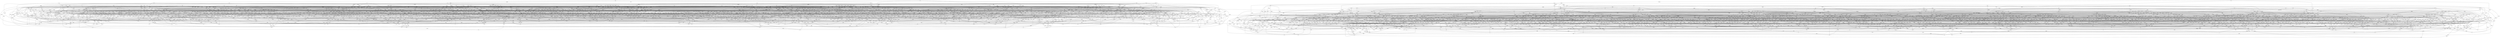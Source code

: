 graph {
    0 [ label = "\"mhx\"" ]
    1 [ label = "\"tjz\"" ]
    2 [ label = "\"tgh\"" ]
    3 [ label = "\"vdj\"" ]
    4 [ label = "\"xzg\"" ]
    5 [ label = "\"dmm\"" ]
    6 [ label = "\"zrk\"" ]
    7 [ label = "\"sjv\"" ]
    8 [ label = "\"gbf\"" ]
    9 [ label = "\"qlc\"" ]
    10 [ label = "\"ltb\"" ]
    11 [ label = "\"hnh\"" ]
    12 [ label = "\"flx\"" ]
    13 [ label = "\"ktb\"" ]
    14 [ label = "\"gfh\"" ]
    15 [ label = "\"nkk\"" ]
    16 [ label = "\"njc\"" ]
    17 [ label = "\"nbf\"" ]
    18 [ label = "\"nxz\"" ]
    19 [ label = "\"gbv\"" ]
    20 [ label = "\"zcs\"" ]
    21 [ label = "\"rjv\"" ]
    22 [ label = "\"tnz\"" ]
    23 [ label = "\"sbg\"" ]
    24 [ label = "\"jtn\"" ]
    25 [ label = "\"lrx\"" ]
    26 [ label = "\"dlc\"" ]
    27 [ label = "\"bds\"" ]
    28 [ label = "\"tng\"" ]
    29 [ label = "\"hzn\"" ]
    30 [ label = "\"tlk\"" ]
    31 [ label = "\"xnz\"" ]
    32 [ label = "\"sll\"" ]
    33 [ label = "\"kkk\"" ]
    34 [ label = "\"sjj\"" ]
    35 [ label = "\"lgp\"" ]
    36 [ label = "\"kml\"" ]
    37 [ label = "\"gjb\"" ]
    38 [ label = "\"qpk\"" ]
    39 [ label = "\"drb\"" ]
    40 [ label = "\"qth\"" ]
    41 [ label = "\"fsn\"" ]
    42 [ label = "\"qkz\"" ]
    43 [ label = "\"mzj\"" ]
    44 [ label = "\"cbv\"" ]
    45 [ label = "\"kgr\"" ]
    46 [ label = "\"rsp\"" ]
    47 [ label = "\"gjq\"" ]
    48 [ label = "\"gsh\"" ]
    49 [ label = "\"rrl\"" ]
    50 [ label = "\"zxs\"" ]
    51 [ label = "\"jgd\"" ]
    52 [ label = "\"gkf\"" ]
    53 [ label = "\"xfd\"" ]
    54 [ label = "\"vfz\"" ]
    55 [ label = "\"hsb\"" ]
    56 [ label = "\"jkl\"" ]
    57 [ label = "\"xxb\"" ]
    58 [ label = "\"vlh\"" ]
    59 [ label = "\"zds\"" ]
    60 [ label = "\"ftp\"" ]
    61 [ label = "\"hdp\"" ]
    62 [ label = "\"xvj\"" ]
    63 [ label = "\"pfx\"" ]
    64 [ label = "\"rjf\"" ]
    65 [ label = "\"ljf\"" ]
    66 [ label = "\"zff\"" ]
    67 [ label = "\"vgz\"" ]
    68 [ label = "\"ncz\"" ]
    69 [ label = "\"dnx\"" ]
    70 [ label = "\"xtc\"" ]
    71 [ label = "\"clc\"" ]
    72 [ label = "\"hgf\"" ]
    73 [ label = "\"znx\"" ]
    74 [ label = "\"qsz\"" ]
    75 [ label = "\"jhj\"" ]
    76 [ label = "\"npg\"" ]
    77 [ label = "\"snr\"" ]
    78 [ label = "\"pmv\"" ]
    79 [ label = "\"lcf\"" ]
    80 [ label = "\"vxr\"" ]
    81 [ label = "\"mkk\"" ]
    82 [ label = "\"gxf\"" ]
    83 [ label = "\"jdz\"" ]
    84 [ label = "\"lgt\"" ]
    85 [ label = "\"pgc\"" ]
    86 [ label = "\"dtx\"" ]
    87 [ label = "\"bkc\"" ]
    88 [ label = "\"pjs\"" ]
    89 [ label = "\"thn\"" ]
    90 [ label = "\"xrc\"" ]
    91 [ label = "\"xkz\"" ]
    92 [ label = "\"dgr\"" ]
    93 [ label = "\"nqb\"" ]
    94 [ label = "\"ltr\"" ]
    95 [ label = "\"lzg\"" ]
    96 [ label = "\"kdq\"" ]
    97 [ label = "\"src\"" ]
    98 [ label = "\"ptm\"" ]
    99 [ label = "\"zvs\"" ]
    100 [ label = "\"ksg\"" ]
    101 [ label = "\"zhc\"" ]
    102 [ label = "\"vxb\"" ]
    103 [ label = "\"dft\"" ]
    104 [ label = "\"nqv\"" ]
    105 [ label = "\"tvr\"" ]
    106 [ label = "\"lkz\"" ]
    107 [ label = "\"lnr\"" ]
    108 [ label = "\"xjs\"" ]
    109 [ label = "\"qpj\"" ]
    110 [ label = "\"pfb\"" ]
    111 [ label = "\"dng\"" ]
    112 [ label = "\"jlz\"" ]
    113 [ label = "\"zfn\"" ]
    114 [ label = "\"jxm\"" ]
    115 [ label = "\"lfb\"" ]
    116 [ label = "\"rbp\"" ]
    117 [ label = "\"vjh\"" ]
    118 [ label = "\"hkn\"" ]
    119 [ label = "\"vth\"" ]
    120 [ label = "\"qtc\"" ]
    121 [ label = "\"djm\"" ]
    122 [ label = "\"gvt\"" ]
    123 [ label = "\"bsl\"" ]
    124 [ label = "\"hpq\"" ]
    125 [ label = "\"bbt\"" ]
    126 [ label = "\"jms\"" ]
    127 [ label = "\"vdl\"" ]
    128 [ label = "\"xjb\"" ]
    129 [ label = "\"ggs\"" ]
    130 [ label = "\"rzc\"" ]
    131 [ label = "\"drf\"" ]
    132 [ label = "\"zcl\"" ]
    133 [ label = "\"dfb\"" ]
    134 [ label = "\"vbc\"" ]
    135 [ label = "\"nxr\"" ]
    136 [ label = "\"fpt\"" ]
    137 [ label = "\"vbj\"" ]
    138 [ label = "\"rhj\"" ]
    139 [ label = "\"mbj\"" ]
    140 [ label = "\"trk\"" ]
    141 [ label = "\"tvk\"" ]
    142 [ label = "\"gbd\"" ]
    143 [ label = "\"gtp\"" ]
    144 [ label = "\"qds\"" ]
    145 [ label = "\"gff\"" ]
    146 [ label = "\"czl\"" ]
    147 [ label = "\"xkb\"" ]
    148 [ label = "\"zsz\"" ]
    149 [ label = "\"gqs\"" ]
    150 [ label = "\"rbv\"" ]
    151 [ label = "\"khc\"" ]
    152 [ label = "\"kfs\"" ]
    153 [ label = "\"dvq\"" ]
    154 [ label = "\"lrs\"" ]
    155 [ label = "\"ncn\"" ]
    156 [ label = "\"zsf\"" ]
    157 [ label = "\"svd\"" ]
    158 [ label = "\"czp\"" ]
    159 [ label = "\"jmj\"" ]
    160 [ label = "\"vhr\"" ]
    161 [ label = "\"sqt\"" ]
    162 [ label = "\"mtk\"" ]
    163 [ label = "\"psh\"" ]
    164 [ label = "\"tlv\"" ]
    165 [ label = "\"jcs\"" ]
    166 [ label = "\"zln\"" ]
    167 [ label = "\"hhd\"" ]
    168 [ label = "\"bsj\"" ]
    169 [ label = "\"hzl\"" ]
    170 [ label = "\"szq\"" ]
    171 [ label = "\"qkg\"" ]
    172 [ label = "\"gct\"" ]
    173 [ label = "\"dpz\"" ]
    174 [ label = "\"sgp\"" ]
    175 [ label = "\"qsj\"" ]
    176 [ label = "\"vvq\"" ]
    177 [ label = "\"dgk\"" ]
    178 [ label = "\"clf\"" ]
    179 [ label = "\"cmv\"" ]
    180 [ label = "\"nlq\"" ]
    181 [ label = "\"ztf\"" ]
    182 [ label = "\"vfr\"" ]
    183 [ label = "\"qxf\"" ]
    184 [ label = "\"tqj\"" ]
    185 [ label = "\"nhh\"" ]
    186 [ label = "\"gsg\"" ]
    187 [ label = "\"zpl\"" ]
    188 [ label = "\"fsq\"" ]
    189 [ label = "\"ldn\"" ]
    190 [ label = "\"tnr\"" ]
    191 [ label = "\"lgd\"" ]
    192 [ label = "\"xxd\"" ]
    193 [ label = "\"ltk\"" ]
    194 [ label = "\"qzn\"" ]
    195 [ label = "\"pdg\"" ]
    196 [ label = "\"nmq\"" ]
    197 [ label = "\"bqc\"" ]
    198 [ label = "\"hsj\"" ]
    199 [ label = "\"jzj\"" ]
    200 [ label = "\"zfg\"" ]
    201 [ label = "\"mvd\"" ]
    202 [ label = "\"qvn\"" ]
    203 [ label = "\"fhd\"" ]
    204 [ label = "\"vjm\"" ]
    205 [ label = "\"qcq\"" ]
    206 [ label = "\"mtf\"" ]
    207 [ label = "\"gzg\"" ]
    208 [ label = "\"mcl\"" ]
    209 [ label = "\"pqz\"" ]
    210 [ label = "\"csv\"" ]
    211 [ label = "\"pnd\"" ]
    212 [ label = "\"lbb\"" ]
    213 [ label = "\"tzz\"" ]
    214 [ label = "\"sfb\"" ]
    215 [ label = "\"dgf\"" ]
    216 [ label = "\"gzr\"" ]
    217 [ label = "\"qnz\"" ]
    218 [ label = "\"cdc\"" ]
    219 [ label = "\"bdh\"" ]
    220 [ label = "\"krz\"" ]
    221 [ label = "\"jpm\"" ]
    222 [ label = "\"gxv\"" ]
    223 [ label = "\"xjq\"" ]
    224 [ label = "\"lrr\"" ]
    225 [ label = "\"gdv\"" ]
    226 [ label = "\"lgq\"" ]
    227 [ label = "\"qgp\"" ]
    228 [ label = "\"hsr\"" ]
    229 [ label = "\"llp\"" ]
    230 [ label = "\"psc\"" ]
    231 [ label = "\"kkz\"" ]
    232 [ label = "\"mnz\"" ]
    233 [ label = "\"dcq\"" ]
    234 [ label = "\"jkb\"" ]
    235 [ label = "\"mfs\"" ]
    236 [ label = "\"gvz\"" ]
    237 [ label = "\"nnq\"" ]
    238 [ label = "\"gpd\"" ]
    239 [ label = "\"ggv\"" ]
    240 [ label = "\"mtg\"" ]
    241 [ label = "\"rgg\"" ]
    242 [ label = "\"hbm\"" ]
    243 [ label = "\"mft\"" ]
    244 [ label = "\"jzk\"" ]
    245 [ label = "\"tvf\"" ]
    246 [ label = "\"jrx\"" ]
    247 [ label = "\"nlp\"" ]
    248 [ label = "\"vjp\"" ]
    249 [ label = "\"jmr\"" ]
    250 [ label = "\"fcr\"" ]
    251 [ label = "\"bsn\"" ]
    252 [ label = "\"zrq\"" ]
    253 [ label = "\"qfb\"" ]
    254 [ label = "\"mfl\"" ]
    255 [ label = "\"jvz\"" ]
    256 [ label = "\"kmg\"" ]
    257 [ label = "\"xzv\"" ]
    258 [ label = "\"tlq\"" ]
    259 [ label = "\"njz\"" ]
    260 [ label = "\"jtq\"" ]
    261 [ label = "\"kcb\"" ]
    262 [ label = "\"qvb\"" ]
    263 [ label = "\"pzn\"" ]
    264 [ label = "\"kbc\"" ]
    265 [ label = "\"ksx\"" ]
    266 [ label = "\"hkp\"" ]
    267 [ label = "\"rhm\"" ]
    268 [ label = "\"sbd\"" ]
    269 [ label = "\"jrb\"" ]
    270 [ label = "\"hgr\"" ]
    271 [ label = "\"hjc\"" ]
    272 [ label = "\"ntv\"" ]
    273 [ label = "\"vdm\"" ]
    274 [ label = "\"gcz\"" ]
    275 [ label = "\"xjc\"" ]
    276 [ label = "\"djx\"" ]
    277 [ label = "\"plx\"" ]
    278 [ label = "\"kxg\"" ]
    279 [ label = "\"qhb\"" ]
    280 [ label = "\"hpt\"" ]
    281 [ label = "\"kst\"" ]
    282 [ label = "\"dnc\"" ]
    283 [ label = "\"vtf\"" ]
    284 [ label = "\"gjz\"" ]
    285 [ label = "\"mrx\"" ]
    286 [ label = "\"dzg\"" ]
    287 [ label = "\"rms\"" ]
    288 [ label = "\"kmx\"" ]
    289 [ label = "\"ddg\"" ]
    290 [ label = "\"rmc\"" ]
    291 [ label = "\"pkb\"" ]
    292 [ label = "\"ssx\"" ]
    293 [ label = "\"bnd\"" ]
    294 [ label = "\"dck\"" ]
    295 [ label = "\"fbc\"" ]
    296 [ label = "\"fts\"" ]
    297 [ label = "\"jbd\"" ]
    298 [ label = "\"mgj\"" ]
    299 [ label = "\"ncc\"" ]
    300 [ label = "\"qvz\"" ]
    301 [ label = "\"dcf\"" ]
    302 [ label = "\"zph\"" ]
    303 [ label = "\"rkk\"" ]
    304 [ label = "\"fnv\"" ]
    305 [ label = "\"gdm\"" ]
    306 [ label = "\"jkh\"" ]
    307 [ label = "\"plb\"" ]
    308 [ label = "\"lkr\"" ]
    309 [ label = "\"zss\"" ]
    310 [ label = "\"vmb\"" ]
    311 [ label = "\"vqc\"" ]
    312 [ label = "\"bch\"" ]
    313 [ label = "\"tjk\"" ]
    314 [ label = "\"pds\"" ]
    315 [ label = "\"xqn\"" ]
    316 [ label = "\"bgr\"" ]
    317 [ label = "\"dtm\"" ]
    318 [ label = "\"xfk\"" ]
    319 [ label = "\"spn\"" ]
    320 [ label = "\"plj\"" ]
    321 [ label = "\"xml\"" ]
    322 [ label = "\"phm\"" ]
    323 [ label = "\"smn\"" ]
    324 [ label = "\"vfh\"" ]
    325 [ label = "\"zkn\"" ]
    326 [ label = "\"ftj\"" ]
    327 [ label = "\"vns\"" ]
    328 [ label = "\"gmt\"" ]
    329 [ label = "\"hcl\"" ]
    330 [ label = "\"gjv\"" ]
    331 [ label = "\"blk\"" ]
    332 [ label = "\"xvr\"" ]
    333 [ label = "\"cvp\"" ]
    334 [ label = "\"smf\"" ]
    335 [ label = "\"hpx\"" ]
    336 [ label = "\"gbl\"" ]
    337 [ label = "\"zzh\"" ]
    338 [ label = "\"tcb\"" ]
    339 [ label = "\"vxx\"" ]
    340 [ label = "\"knx\"" ]
    341 [ label = "\"rxq\"" ]
    342 [ label = "\"dmj\"" ]
    343 [ label = "\"mlr\"" ]
    344 [ label = "\"pcp\"" ]
    345 [ label = "\"kht\"" ]
    346 [ label = "\"css\"" ]
    347 [ label = "\"dxh\"" ]
    348 [ label = "\"rmv\"" ]
    349 [ label = "\"jrz\"" ]
    350 [ label = "\"qkh\"" ]
    351 [ label = "\"bzc\"" ]
    352 [ label = "\"qkn\"" ]
    353 [ label = "\"plr\"" ]
    354 [ label = "\"spm\"" ]
    355 [ label = "\"rlp\"" ]
    356 [ label = "\"kkt\"" ]
    357 [ label = "\"xtm\"" ]
    358 [ label = "\"drv\"" ]
    359 [ label = "\"mpn\"" ]
    360 [ label = "\"thr\"" ]
    361 [ label = "\"dsz\"" ]
    362 [ label = "\"bhx\"" ]
    363 [ label = "\"prg\"" ]
    364 [ label = "\"kdf\"" ]
    365 [ label = "\"xfm\"" ]
    366 [ label = "\"jln\"" ]
    367 [ label = "\"qgh\"" ]
    368 [ label = "\"klc\"" ]
    369 [ label = "\"cmb\"" ]
    370 [ label = "\"jxv\"" ]
    371 [ label = "\"kbs\"" ]
    372 [ label = "\"vrv\"" ]
    373 [ label = "\"bll\"" ]
    374 [ label = "\"nfd\"" ]
    375 [ label = "\"zjm\"" ]
    376 [ label = "\"mxd\"" ]
    377 [ label = "\"sfd\"" ]
    378 [ label = "\"krg\"" ]
    379 [ label = "\"bcb\"" ]
    380 [ label = "\"bhn\"" ]
    381 [ label = "\"zfz\"" ]
    382 [ label = "\"grp\"" ]
    383 [ label = "\"xxz\"" ]
    384 [ label = "\"xsf\"" ]
    385 [ label = "\"dzr\"" ]
    386 [ label = "\"rts\"" ]
    387 [ label = "\"hxv\"" ]
    388 [ label = "\"bcp\"" ]
    389 [ label = "\"jqm\"" ]
    390 [ label = "\"hjl\"" ]
    391 [ label = "\"vrx\"" ]
    392 [ label = "\"jdl\"" ]
    393 [ label = "\"nlc\"" ]
    394 [ label = "\"cbb\"" ]
    395 [ label = "\"szz\"" ]
    396 [ label = "\"rpj\"" ]
    397 [ label = "\"gfs\"" ]
    398 [ label = "\"gmb\"" ]
    399 [ label = "\"hpm\"" ]
    400 [ label = "\"rtt\"" ]
    401 [ label = "\"rxn\"" ]
    402 [ label = "\"bbf\"" ]
    403 [ label = "\"lfq\"" ]
    404 [ label = "\"dxk\"" ]
    405 [ label = "\"xvp\"" ]
    406 [ label = "\"cfx\"" ]
    407 [ label = "\"ccs\"" ]
    408 [ label = "\"mvj\"" ]
    409 [ label = "\"rkv\"" ]
    410 [ label = "\"thh\"" ]
    411 [ label = "\"mgr\"" ]
    412 [ label = "\"sbh\"" ]
    413 [ label = "\"ttk\"" ]
    414 [ label = "\"bjt\"" ]
    415 [ label = "\"qqc\"" ]
    416 [ label = "\"jgq\"" ]
    417 [ label = "\"txg\"" ]
    418 [ label = "\"mzs\"" ]
    419 [ label = "\"stt\"" ]
    420 [ label = "\"zvg\"" ]
    421 [ label = "\"sxv\"" ]
    422 [ label = "\"jtr\"" ]
    423 [ label = "\"smc\"" ]
    424 [ label = "\"czm\"" ]
    425 [ label = "\"mzz\"" ]
    426 [ label = "\"gtl\"" ]
    427 [ label = "\"grn\"" ]
    428 [ label = "\"trf\"" ]
    429 [ label = "\"ddf\"" ]
    430 [ label = "\"ppv\"" ]
    431 [ label = "\"lhc\"" ]
    432 [ label = "\"ntc\"" ]
    433 [ label = "\"lhv\"" ]
    434 [ label = "\"qpz\"" ]
    435 [ label = "\"sff\"" ]
    436 [ label = "\"lsf\"" ]
    437 [ label = "\"pdt\"" ]
    438 [ label = "\"zhs\"" ]
    439 [ label = "\"srv\"" ]
    440 [ label = "\"dlv\"" ]
    441 [ label = "\"kbn\"" ]
    442 [ label = "\"cqh\"" ]
    443 [ label = "\"bmz\"" ]
    444 [ label = "\"gmv\"" ]
    445 [ label = "\"scp\"" ]
    446 [ label = "\"jzx\"" ]
    447 [ label = "\"fkr\"" ]
    448 [ label = "\"lpg\"" ]
    449 [ label = "\"pkd\"" ]
    450 [ label = "\"fhm\"" ]
    451 [ label = "\"kjm\"" ]
    452 [ label = "\"qkc\"" ]
    453 [ label = "\"nfb\"" ]
    454 [ label = "\"pjq\"" ]
    455 [ label = "\"brg\"" ]
    456 [ label = "\"xhl\"" ]
    457 [ label = "\"srr\"" ]
    458 [ label = "\"fkv\"" ]
    459 [ label = "\"kss\"" ]
    460 [ label = "\"fcf\"" ]
    461 [ label = "\"ddx\"" ]
    462 [ label = "\"pxd\"" ]
    463 [ label = "\"ghg\"" ]
    464 [ label = "\"gdq\"" ]
    465 [ label = "\"jrf\"" ]
    466 [ label = "\"nfj\"" ]
    467 [ label = "\"qdk\"" ]
    468 [ label = "\"ssc\"" ]
    469 [ label = "\"zpj\"" ]
    470 [ label = "\"bpj\"" ]
    471 [ label = "\"kvv\"" ]
    472 [ label = "\"smz\"" ]
    473 [ label = "\"vcg\"" ]
    474 [ label = "\"gks\"" ]
    475 [ label = "\"zqn\"" ]
    476 [ label = "\"xxf\"" ]
    477 [ label = "\"ctz\"" ]
    478 [ label = "\"qzr\"" ]
    479 [ label = "\"mrj\"" ]
    480 [ label = "\"cbr\"" ]
    481 [ label = "\"pzg\"" ]
    482 [ label = "\"npb\"" ]
    483 [ label = "\"czb\"" ]
    484 [ label = "\"mhr\"" ]
    485 [ label = "\"vjs\"" ]
    486 [ label = "\"fgz\"" ]
    487 [ label = "\"rkd\"" ]
    488 [ label = "\"srx\"" ]
    489 [ label = "\"xmc\"" ]
    490 [ label = "\"xzz\"" ]
    491 [ label = "\"ptt\"" ]
    492 [ label = "\"mzv\"" ]
    493 [ label = "\"vpq\"" ]
    494 [ label = "\"bvs\"" ]
    495 [ label = "\"prn\"" ]
    496 [ label = "\"nhg\"" ]
    497 [ label = "\"jsv\"" ]
    498 [ label = "\"chb\"" ]
    499 [ label = "\"lzp\"" ]
    500 [ label = "\"fsm\"" ]
    501 [ label = "\"jsc\"" ]
    502 [ label = "\"hdj\"" ]
    503 [ label = "\"sjx\"" ]
    504 [ label = "\"zps\"" ]
    505 [ label = "\"fhj\"" ]
    506 [ label = "\"dbt\"" ]
    507 [ label = "\"drd\"" ]
    508 [ label = "\"rrq\"" ]
    509 [ label = "\"qzf\"" ]
    510 [ label = "\"tkn\"" ]
    511 [ label = "\"mjc\"" ]
    512 [ label = "\"zxq\"" ]
    513 [ label = "\"kvs\"" ]
    514 [ label = "\"lds\"" ]
    515 [ label = "\"mdx\"" ]
    516 [ label = "\"tfg\"" ]
    517 [ label = "\"pbr\"" ]
    518 [ label = "\"jvh\"" ]
    519 [ label = "\"zml\"" ]
    520 [ label = "\"lmk\"" ]
    521 [ label = "\"rkf\"" ]
    522 [ label = "\"kcc\"" ]
    523 [ label = "\"csx\"" ]
    524 [ label = "\"snl\"" ]
    525 [ label = "\"pvd\"" ]
    526 [ label = "\"lts\"" ]
    527 [ label = "\"sgn\"" ]
    528 [ label = "\"srz\"" ]
    529 [ label = "\"spc\"" ]
    530 [ label = "\"vrs\"" ]
    531 [ label = "\"mrb\"" ]
    532 [ label = "\"hnz\"" ]
    533 [ label = "\"gfd\"" ]
    534 [ label = "\"qgk\"" ]
    535 [ label = "\"cln\"" ]
    536 [ label = "\"gbb\"" ]
    537 [ label = "\"tlh\"" ]
    538 [ label = "\"fxf\"" ]
    539 [ label = "\"slx\"" ]
    540 [ label = "\"fbp\"" ]
    541 [ label = "\"nhm\"" ]
    542 [ label = "\"vgf\"" ]
    543 [ label = "\"lmq\"" ]
    544 [ label = "\"pbg\"" ]
    545 [ label = "\"vgt\"" ]
    546 [ label = "\"qmk\"" ]
    547 [ label = "\"jnm\"" ]
    548 [ label = "\"mrq\"" ]
    549 [ label = "\"vhn\"" ]
    550 [ label = "\"nnz\"" ]
    551 [ label = "\"cjv\"" ]
    552 [ label = "\"fkb\"" ]
    553 [ label = "\"crs\"" ]
    554 [ label = "\"fbf\"" ]
    555 [ label = "\"bzj\"" ]
    556 [ label = "\"bmc\"" ]
    557 [ label = "\"btk\"" ]
    558 [ label = "\"gfz\"" ]
    559 [ label = "\"njn\"" ]
    560 [ label = "\"zgs\"" ]
    561 [ label = "\"scv\"" ]
    562 [ label = "\"hbp\"" ]
    563 [ label = "\"hrx\"" ]
    564 [ label = "\"mmm\"" ]
    565 [ label = "\"zhf\"" ]
    566 [ label = "\"cxd\"" ]
    567 [ label = "\"dbf\"" ]
    568 [ label = "\"ktl\"" ]
    569 [ label = "\"tvd\"" ]
    570 [ label = "\"kqt\"" ]
    571 [ label = "\"jqk\"" ]
    572 [ label = "\"hdz\"" ]
    573 [ label = "\"zbz\"" ]
    574 [ label = "\"qcc\"" ]
    575 [ label = "\"jgp\"" ]
    576 [ label = "\"lcv\"" ]
    577 [ label = "\"fjh\"" ]
    578 [ label = "\"rvb\"" ]
    579 [ label = "\"bqv\"" ]
    580 [ label = "\"djt\"" ]
    581 [ label = "\"nqk\"" ]
    582 [ label = "\"nth\"" ]
    583 [ label = "\"txn\"" ]
    584 [ label = "\"ppd\"" ]
    585 [ label = "\"rhc\"" ]
    586 [ label = "\"shp\"" ]
    587 [ label = "\"pxn\"" ]
    588 [ label = "\"ncx\"" ]
    589 [ label = "\"jph\"" ]
    590 [ label = "\"stj\"" ]
    591 [ label = "\"pdc\"" ]
    592 [ label = "\"prm\"" ]
    593 [ label = "\"xgj\"" ]
    594 [ label = "\"gfk\"" ]
    595 [ label = "\"nxf\"" ]
    596 [ label = "\"xvl\"" ]
    597 [ label = "\"xgs\"" ]
    598 [ label = "\"krv\"" ]
    599 [ label = "\"gfx\"" ]
    600 [ label = "\"rgf\"" ]
    601 [ label = "\"zgq\"" ]
    602 [ label = "\"mlj\"" ]
    603 [ label = "\"xsp\"" ]
    604 [ label = "\"xfv\"" ]
    605 [ label = "\"brm\"" ]
    606 [ label = "\"ncr\"" ]
    607 [ label = "\"zfp\"" ]
    608 [ label = "\"bmq\"" ]
    609 [ label = "\"mfh\"" ]
    610 [ label = "\"zth\"" ]
    611 [ label = "\"qcr\"" ]
    612 [ label = "\"mpx\"" ]
    613 [ label = "\"tjp\"" ]
    614 [ label = "\"qrq\"" ]
    615 [ label = "\"llt\"" ]
    616 [ label = "\"nfx\"" ]
    617 [ label = "\"ghv\"" ]
    618 [ label = "\"dbk\"" ]
    619 [ label = "\"qtv\"" ]
    620 [ label = "\"mbl\"" ]
    621 [ label = "\"scr\"" ]
    622 [ label = "\"kjf\"" ]
    623 [ label = "\"xdl\"" ]
    624 [ label = "\"tqk\"" ]
    625 [ label = "\"pkx\"" ]
    626 [ label = "\"lfg\"" ]
    627 [ label = "\"zgj\"" ]
    628 [ label = "\"qnq\"" ]
    629 [ label = "\"bgf\"" ]
    630 [ label = "\"jvj\"" ]
    631 [ label = "\"zns\"" ]
    632 [ label = "\"gmc\"" ]
    633 [ label = "\"kkb\"" ]
    634 [ label = "\"clt\"" ]
    635 [ label = "\"nnp\"" ]
    636 [ label = "\"mxb\"" ]
    637 [ label = "\"kvf\"" ]
    638 [ label = "\"hqm\"" ]
    639 [ label = "\"lcj\"" ]
    640 [ label = "\"thp\"" ]
    641 [ label = "\"kfc\"" ]
    642 [ label = "\"jhz\"" ]
    643 [ label = "\"vqj\"" ]
    644 [ label = "\"crr\"" ]
    645 [ label = "\"vxl\"" ]
    646 [ label = "\"vfs\"" ]
    647 [ label = "\"tqf\"" ]
    648 [ label = "\"xrs\"" ]
    649 [ label = "\"ndp\"" ]
    650 [ label = "\"khs\"" ]
    651 [ label = "\"lbk\"" ]
    652 [ label = "\"dns\"" ]
    653 [ label = "\"cfn\"" ]
    654 [ label = "\"sfn\"" ]
    655 [ label = "\"xbx\"" ]
    656 [ label = "\"jck\"" ]
    657 [ label = "\"nbl\"" ]
    658 [ label = "\"rmh\"" ]
    659 [ label = "\"txt\"" ]
    660 [ label = "\"ckf\"" ]
    661 [ label = "\"jzz\"" ]
    662 [ label = "\"kmh\"" ]
    663 [ label = "\"rkr\"" ]
    664 [ label = "\"xnv\"" ]
    665 [ label = "\"szp\"" ]
    666 [ label = "\"gqn\"" ]
    667 [ label = "\"bng\"" ]
    668 [ label = "\"xrz\"" ]
    669 [ label = "\"vkk\"" ]
    670 [ label = "\"gxm\"" ]
    671 [ label = "\"lgr\"" ]
    672 [ label = "\"nxd\"" ]
    673 [ label = "\"fgk\"" ]
    674 [ label = "\"rgz\"" ]
    675 [ label = "\"fql\"" ]
    676 [ label = "\"jqg\"" ]
    677 [ label = "\"hff\"" ]
    678 [ label = "\"hzm\"" ]
    679 [ label = "\"ptl\"" ]
    680 [ label = "\"fmd\"" ]
    681 [ label = "\"ckt\"" ]
    682 [ label = "\"qcf\"" ]
    683 [ label = "\"pzf\"" ]
    684 [ label = "\"sxd\"" ]
    685 [ label = "\"znm\"" ]
    686 [ label = "\"lsp\"" ]
    687 [ label = "\"ftq\"" ]
    688 [ label = "\"krp\"" ]
    689 [ label = "\"hsf\"" ]
    690 [ label = "\"jnq\"" ]
    691 [ label = "\"hfc\"" ]
    692 [ label = "\"qdc\"" ]
    693 [ label = "\"cdl\"" ]
    694 [ label = "\"mcv\"" ]
    695 [ label = "\"fqk\"" ]
    696 [ label = "\"ctx\"" ]
    697 [ label = "\"vpf\"" ]
    698 [ label = "\"vrj\"" ]
    699 [ label = "\"blp\"" ]
    700 [ label = "\"sfm\"" ]
    701 [ label = "\"qhl\"" ]
    702 [ label = "\"kpn\"" ]
    703 [ label = "\"hgq\"" ]
    704 [ label = "\"ckm\"" ]
    705 [ label = "\"flv\"" ]
    706 [ label = "\"drz\"" ]
    707 [ label = "\"nxt\"" ]
    708 [ label = "\"bnz\"" ]
    709 [ label = "\"lhd\"" ]
    710 [ label = "\"bnt\"" ]
    711 [ label = "\"djh\"" ]
    712 [ label = "\"cqf\"" ]
    713 [ label = "\"xpz\"" ]
    714 [ label = "\"vjn\"" ]
    715 [ label = "\"tgz\"" ]
    716 [ label = "\"jch\"" ]
    717 [ label = "\"shz\"" ]
    718 [ label = "\"hxd\"" ]
    719 [ label = "\"dsn\"" ]
    720 [ label = "\"znk\"" ]
    721 [ label = "\"hvj\"" ]
    722 [ label = "\"gss\"" ]
    723 [ label = "\"vtj\"" ]
    724 [ label = "\"tmf\"" ]
    725 [ label = "\"djz\"" ]
    726 [ label = "\"xfj\"" ]
    727 [ label = "\"vfl\"" ]
    728 [ label = "\"jls\"" ]
    729 [ label = "\"nsr\"" ]
    730 [ label = "\"mqj\"" ]
    731 [ label = "\"zlt\"" ]
    732 [ label = "\"cpl\"" ]
    733 [ label = "\"ncg\"" ]
    734 [ label = "\"tzb\"" ]
    735 [ label = "\"qpv\"" ]
    736 [ label = "\"nxs\"" ]
    737 [ label = "\"qjt\"" ]
    738 [ label = "\"lmr\"" ]
    739 [ label = "\"fqh\"" ]
    740 [ label = "\"ktj\"" ]
    741 [ label = "\"hgd\"" ]
    742 [ label = "\"nhs\"" ]
    743 [ label = "\"llq\"" ]
    744 [ label = "\"qqt\"" ]
    745 [ label = "\"gms\"" ]
    746 [ label = "\"scc\"" ]
    747 [ label = "\"dpt\"" ]
    748 [ label = "\"rng\"" ]
    749 [ label = "\"lnc\"" ]
    750 [ label = "\"zsh\"" ]
    751 [ label = "\"jgr\"" ]
    752 [ label = "\"jdp\"" ]
    753 [ label = "\"ktz\"" ]
    754 [ label = "\"hqc\"" ]
    755 [ label = "\"pgz\"" ]
    756 [ label = "\"kjl\"" ]
    757 [ label = "\"svz\"" ]
    758 [ label = "\"ljs\"" ]
    759 [ label = "\"vkn\"" ]
    760 [ label = "\"ttj\"" ]
    761 [ label = "\"zzr\"" ]
    762 [ label = "\"vfp\"" ]
    763 [ label = "\"tbt\"" ]
    764 [ label = "\"xjm\"" ]
    765 [ label = "\"lbh\"" ]
    766 [ label = "\"prf\"" ]
    767 [ label = "\"ngx\"" ]
    768 [ label = "\"ssm\"" ]
    769 [ label = "\"tkm\"" ]
    770 [ label = "\"tzt\"" ]
    771 [ label = "\"klt\"" ]
    772 [ label = "\"fxt\"" ]
    773 [ label = "\"gkz\"" ]
    774 [ label = "\"vnh\"" ]
    775 [ label = "\"bff\"" ]
    776 [ label = "\"sjn\"" ]
    777 [ label = "\"pvp\"" ]
    778 [ label = "\"gxb\"" ]
    779 [ label = "\"hks\"" ]
    780 [ label = "\"qxp\"" ]
    781 [ label = "\"qfj\"" ]
    782 [ label = "\"zqd\"" ]
    783 [ label = "\"kzp\"" ]
    784 [ label = "\"xtg\"" ]
    785 [ label = "\"qlp\"" ]
    786 [ label = "\"rft\"" ]
    787 [ label = "\"ttl\"" ]
    788 [ label = "\"kfk\"" ]
    789 [ label = "\"jpn\"" ]
    790 [ label = "\"tjx\"" ]
    791 [ label = "\"ctp\"" ]
    792 [ label = "\"nnt\"" ]
    793 [ label = "\"jxn\"" ]
    794 [ label = "\"xzb\"" ]
    795 [ label = "\"ssz\"" ]
    796 [ label = "\"vfg\"" ]
    797 [ label = "\"cdm\"" ]
    798 [ label = "\"vnq\"" ]
    799 [ label = "\"qqj\"" ]
    800 [ label = "\"qqs\"" ]
    801 [ label = "\"qtg\"" ]
    802 [ label = "\"gxc\"" ]
    803 [ label = "\"zdg\"" ]
    804 [ label = "\"cjj\"" ]
    805 [ label = "\"xjj\"" ]
    806 [ label = "\"dpb\"" ]
    807 [ label = "\"vvc\"" ]
    808 [ label = "\"sml\"" ]
    809 [ label = "\"rdj\"" ]
    810 [ label = "\"lnp\"" ]
    811 [ label = "\"glz\"" ]
    812 [ label = "\"xmx\"" ]
    813 [ label = "\"lbf\"" ]
    814 [ label = "\"ntp\"" ]
    815 [ label = "\"zlx\"" ]
    816 [ label = "\"bcr\"" ]
    817 [ label = "\"jlf\"" ]
    818 [ label = "\"rbs\"" ]
    819 [ label = "\"vct\"" ]
    820 [ label = "\"gdl\"" ]
    821 [ label = "\"htp\"" ]
    822 [ label = "\"tkr\"" ]
    823 [ label = "\"mnl\"" ]
    824 [ label = "\"vhd\"" ]
    825 [ label = "\"jxt\"" ]
    826 [ label = "\"tnn\"" ]
    827 [ label = "\"zpf\"" ]
    828 [ label = "\"vgh\"" ]
    829 [ label = "\"lhx\"" ]
    830 [ label = "\"jsg\"" ]
    831 [ label = "\"cfh\"" ]
    832 [ label = "\"lxq\"" ]
    833 [ label = "\"qbn\"" ]
    834 [ label = "\"gnz\"" ]
    835 [ label = "\"pbj\"" ]
    836 [ label = "\"zrg\"" ]
    837 [ label = "\"mvt\"" ]
    838 [ label = "\"gtf\"" ]
    839 [ label = "\"tct\"" ]
    840 [ label = "\"cgn\"" ]
    841 [ label = "\"szc\"" ]
    842 [ label = "\"htz\"" ]
    843 [ label = "\"sst\"" ]
    844 [ label = "\"stk\"" ]
    845 [ label = "\"rvg\"" ]
    846 [ label = "\"rqn\"" ]
    847 [ label = "\"phv\"" ]
    848 [ label = "\"ktd\"" ]
    849 [ label = "\"krb\"" ]
    850 [ label = "\"flr\"" ]
    851 [ label = "\"kfg\"" ]
    852 [ label = "\"tmp\"" ]
    853 [ label = "\"bjh\"" ]
    854 [ label = "\"rqx\"" ]
    855 [ label = "\"gvs\"" ]
    856 [ label = "\"dmh\"" ]
    857 [ label = "\"ztj\"" ]
    858 [ label = "\"qtk\"" ]
    859 [ label = "\"lfv\"" ]
    860 [ label = "\"fbd\"" ]
    861 [ label = "\"jvr\"" ]
    862 [ label = "\"xgk\"" ]
    863 [ label = "\"pst\"" ]
    864 [ label = "\"xgr\"" ]
    865 [ label = "\"nls\"" ]
    866 [ label = "\"qcx\"" ]
    867 [ label = "\"crq\"" ]
    868 [ label = "\"clr\"" ]
    869 [ label = "\"tvt\"" ]
    870 [ label = "\"zmh\"" ]
    871 [ label = "\"zdl\"" ]
    872 [ label = "\"kqx\"" ]
    873 [ label = "\"rjj\"" ]
    874 [ label = "\"nvk\"" ]
    875 [ label = "\"mnr\"" ]
    876 [ label = "\"dxv\"" ]
    877 [ label = "\"vcb\"" ]
    878 [ label = "\"pxg\"" ]
    879 [ label = "\"sct\"" ]
    880 [ label = "\"pgb\"" ]
    881 [ label = "\"fgl\"" ]
    882 [ label = "\"chk\"" ]
    883 [ label = "\"xcx\"" ]
    884 [ label = "\"ccq\"" ]
    885 [ label = "\"nfn\"" ]
    886 [ label = "\"lmj\"" ]
    887 [ label = "\"dpd\"" ]
    888 [ label = "\"shf\"" ]
    889 [ label = "\"nvd\"" ]
    890 [ label = "\"vgd\"" ]
    891 [ label = "\"nng\"" ]
    892 [ label = "\"tck\"" ]
    893 [ label = "\"qjk\"" ]
    894 [ label = "\"pqr\"" ]
    895 [ label = "\"lhq\"" ]
    896 [ label = "\"mbq\"" ]
    897 [ label = "\"fvs\"" ]
    898 [ label = "\"mnd\"" ]
    899 [ label = "\"rcb\"" ]
    900 [ label = "\"mtc\"" ]
    901 [ label = "\"szv\"" ]
    902 [ label = "\"ldv\"" ]
    903 [ label = "\"bzt\"" ]
    904 [ label = "\"lqp\"" ]
    905 [ label = "\"mth\"" ]
    906 [ label = "\"gph\"" ]
    907 [ label = "\"hjx\"" ]
    908 [ label = "\"qml\"" ]
    909 [ label = "\"dnf\"" ]
    910 [ label = "\"mph\"" ]
    911 [ label = "\"tmr\"" ]
    912 [ label = "\"slj\"" ]
    913 [ label = "\"rgl\"" ]
    914 [ label = "\"vht\"" ]
    915 [ label = "\"tzl\"" ]
    916 [ label = "\"sfr\"" ]
    917 [ label = "\"dml\"" ]
    918 [ label = "\"vlq\"" ]
    919 [ label = "\"rrt\"" ]
    920 [ label = "\"bzb\"" ]
    921 [ label = "\"psk\"" ]
    922 [ label = "\"vrt\"" ]
    923 [ label = "\"thj\"" ]
    924 [ label = "\"lfj\"" ]
    925 [ label = "\"bpk\"" ]
    926 [ label = "\"jdr\"" ]
    927 [ label = "\"dsm\"" ]
    928 [ label = "\"mbm\"" ]
    929 [ label = "\"cqv\"" ]
    930 [ label = "\"lzm\"" ]
    931 [ label = "\"nxg\"" ]
    932 [ label = "\"crf\"" ]
    933 [ label = "\"lcx\"" ]
    934 [ label = "\"szt\"" ]
    935 [ label = "\"qdg\"" ]
    936 [ label = "\"ngg\"" ]
    937 [ label = "\"szh\"" ]
    938 [ label = "\"mgb\"" ]
    939 [ label = "\"gzv\"" ]
    940 [ label = "\"lxc\"" ]
    941 [ label = "\"lcn\"" ]
    942 [ label = "\"lmc\"" ]
    943 [ label = "\"xrm\"" ]
    944 [ label = "\"bdk\"" ]
    945 [ label = "\"mrh\"" ]
    946 [ label = "\"dtv\"" ]
    947 [ label = "\"bqk\"" ]
    948 [ label = "\"nxv\"" ]
    949 [ label = "\"dvr\"" ]
    950 [ label = "\"hts\"" ]
    951 [ label = "\"gvd\"" ]
    952 [ label = "\"rsk\"" ]
    953 [ label = "\"xfz\"" ]
    954 [ label = "\"pdz\"" ]
    955 [ label = "\"tjg\"" ]
    956 [ label = "\"bsr\"" ]
    957 [ label = "\"gpl\"" ]
    958 [ label = "\"shv\"" ]
    959 [ label = "\"qgz\"" ]
    960 [ label = "\"dmv\"" ]
    961 [ label = "\"xhk\"" ]
    962 [ label = "\"jtk\"" ]
    963 [ label = "\"mmh\"" ]
    964 [ label = "\"kfr\"" ]
    965 [ label = "\"rnp\"" ]
    966 [ label = "\"hns\"" ]
    967 [ label = "\"nkg\"" ]
    968 [ label = "\"kdb\"" ]
    969 [ label = "\"mqp\"" ]
    970 [ label = "\"kfd\"" ]
    971 [ label = "\"fmz\"" ]
    972 [ label = "\"mxn\"" ]
    973 [ label = "\"klk\"" ]
    974 [ label = "\"ckb\"" ]
    975 [ label = "\"mvs\"" ]
    976 [ label = "\"skv\"" ]
    977 [ label = "\"vjr\"" ]
    978 [ label = "\"zsg\"" ]
    979 [ label = "\"csf\"" ]
    980 [ label = "\"xvz\"" ]
    981 [ label = "\"zcp\"" ]
    982 [ label = "\"ttq\"" ]
    983 [ label = "\"ltl\"" ]
    984 [ label = "\"hzb\"" ]
    985 [ label = "\"fgj\"" ]
    986 [ label = "\"grc\"" ]
    987 [ label = "\"tsf\"" ]
    988 [ label = "\"jmk\"" ]
    989 [ label = "\"lgl\"" ]
    990 [ label = "\"mtr\"" ]
    991 [ label = "\"ddk\"" ]
    992 [ label = "\"dvv\"" ]
    993 [ label = "\"mmg\"" ]
    994 [ label = "\"ggr\"" ]
    995 [ label = "\"vbt\"" ]
    996 [ label = "\"gts\"" ]
    997 [ label = "\"scq\"" ]
    998 [ label = "\"pcz\"" ]
    999 [ label = "\"kqs\"" ]
    1000 [ label = "\"rtv\"" ]
    1001 [ label = "\"tfs\"" ]
    1002 [ label = "\"xph\"" ]
    1003 [ label = "\"xsj\"" ]
    1004 [ label = "\"knz\"" ]
    1005 [ label = "\"gnf\"" ]
    1006 [ label = "\"dtf\"" ]
    1007 [ label = "\"tpk\"" ]
    1008 [ label = "\"brp\"" ]
    1009 [ label = "\"pvz\"" ]
    1010 [ label = "\"pxq\"" ]
    1011 [ label = "\"jmd\"" ]
    1012 [ label = "\"nkx\"" ]
    1013 [ label = "\"bpt\"" ]
    1014 [ label = "\"qsl\"" ]
    1015 [ label = "\"ptf\"" ]
    1016 [ label = "\"rpp\"" ]
    1017 [ label = "\"vpv\"" ]
    1018 [ label = "\"jcq\"" ]
    1019 [ label = "\"hnt\"" ]
    1020 [ label = "\"srn\"" ]
    1021 [ label = "\"gnj\"" ]
    1022 [ label = "\"tmv\"" ]
    1023 [ label = "\"mpf\"" ]
    1024 [ label = "\"ztx\"" ]
    1025 [ label = "\"bhh\"" ]
    1026 [ label = "\"xhb\"" ]
    1027 [ label = "\"fhr\"" ]
    1028 [ label = "\"xsn\"" ]
    1029 [ label = "\"tnl\"" ]
    1030 [ label = "\"zpv\"" ]
    1031 [ label = "\"lqz\"" ]
    1032 [ label = "\"jmc\"" ]
    1033 [ label = "\"tcg\"" ]
    1034 [ label = "\"ftf\"" ]
    1035 [ label = "\"hft\"" ]
    1036 [ label = "\"htx\"" ]
    1037 [ label = "\"lmg\"" ]
    1038 [ label = "\"txs\"" ]
    1039 [ label = "\"qnx\"" ]
    1040 [ label = "\"tkh\"" ]
    1041 [ label = "\"tdv\"" ]
    1042 [ label = "\"zmg\"" ]
    1043 [ label = "\"vbk\"" ]
    1044 [ label = "\"jjh\"" ]
    1045 [ label = "\"jbh\"" ]
    1046 [ label = "\"qbs\"" ]
    1047 [ label = "\"bml\"" ]
    1048 [ label = "\"zgg\"" ]
    1049 [ label = "\"brd\"" ]
    1050 [ label = "\"bqr\"" ]
    1051 [ label = "\"kzj\"" ]
    1052 [ label = "\"vqp\"" ]
    1053 [ label = "\"pxc\"" ]
    1054 [ label = "\"znt\"" ]
    1055 [ label = "\"hnp\"" ]
    1056 [ label = "\"bbm\"" ]
    1057 [ label = "\"mlz\"" ]
    1058 [ label = "\"bjb\"" ]
    1059 [ label = "\"rch\"" ]
    1060 [ label = "\"cvs\"" ]
    1061 [ label = "\"phl\"" ]
    1062 [ label = "\"tmk\"" ]
    1063 [ label = "\"jnx\"" ]
    1064 [ label = "\"bfk\"" ]
    1065 [ label = "\"mvf\"" ]
    1066 [ label = "\"rcn\"" ]
    1067 [ label = "\"kgt\"" ]
    1068 [ label = "\"svt\"" ]
    1069 [ label = "\"jxp\"" ]
    1070 [ label = "\"fss\"" ]
    1071 [ label = "\"mxl\"" ]
    1072 [ label = "\"rvj\"" ]
    1073 [ label = "\"kkj\"" ]
    1074 [ label = "\"cml\"" ]
    1075 [ label = "\"dds\"" ]
    1076 [ label = "\"ztp\"" ]
    1077 [ label = "\"xjv\"" ]
    1078 [ label = "\"gtt\"" ]
    1079 [ label = "\"bxl\"" ]
    1080 [ label = "\"rqh\"" ]
    1081 [ label = "\"cfl\"" ]
    1082 [ label = "\"rhr\"" ]
    1083 [ label = "\"hmq\"" ]
    1084 [ label = "\"lxl\"" ]
    1085 [ label = "\"psr\"" ]
    1086 [ label = "\"dzh\"" ]
    1087 [ label = "\"tbr\"" ]
    1088 [ label = "\"kmc\"" ]
    1089 [ label = "\"kng\"" ]
    1090 [ label = "\"ndj\"" ]
    1091 [ label = "\"bkx\"" ]
    1092 [ label = "\"pzz\"" ]
    1093 [ label = "\"fct\"" ]
    1094 [ label = "\"msf\"" ]
    1095 [ label = "\"xlz\"" ]
    1096 [ label = "\"brx\"" ]
    1097 [ label = "\"bxf\"" ]
    1098 [ label = "\"lxr\"" ]
    1099 [ label = "\"sln\"" ]
    1100 [ label = "\"xgm\"" ]
    1101 [ label = "\"ffl\"" ]
    1102 [ label = "\"lrh\"" ]
    1103 [ label = "\"kfl\"" ]
    1104 [ label = "\"mrp\"" ]
    1105 [ label = "\"spt\"" ]
    1106 [ label = "\"xck\"" ]
    1107 [ label = "\"crk\"" ]
    1108 [ label = "\"nzv\"" ]
    1109 [ label = "\"npn\"" ]
    1110 [ label = "\"fqn\"" ]
    1111 [ label = "\"qhx\"" ]
    1112 [ label = "\"hzd\"" ]
    1113 [ label = "\"cgx\"" ]
    1114 [ label = "\"qnj\"" ]
    1115 [ label = "\"tbl\"" ]
    1116 [ label = "\"xqb\"" ]
    1117 [ label = "\"shc\"" ]
    1118 [ label = "\"kcz\"" ]
    1119 [ label = "\"jvg\"" ]
    1120 [ label = "\"prs\"" ]
    1121 [ label = "\"xkp\"" ]
    1122 [ label = "\"hqk\"" ]
    1123 [ label = "\"vtc\"" ]
    1124 [ label = "\"bnv\"" ]
    1125 [ label = "\"xnx\"" ]
    1126 [ label = "\"bqt\"" ]
    1127 [ label = "\"czk\"" ]
    1128 [ label = "\"mrl\"" ]
    1129 [ label = "\"kzv\"" ]
    1130 [ label = "\"nvv\"" ]
    1131 [ label = "\"pxl\"" ]
    1132 [ label = "\"kdk\"" ]
    1133 [ label = "\"tts\"" ]
    1134 [ label = "\"mtl\"" ]
    1135 [ label = "\"zlb\"" ]
    1136 [ label = "\"kgm\"" ]
    1137 [ label = "\"lpc\"" ]
    1138 [ label = "\"lcz\"" ]
    1139 [ label = "\"jfc\"" ]
    1140 [ label = "\"ldq\"" ]
    1141 [ label = "\"vrl\"" ]
    1142 [ label = "\"nzb\"" ]
    1143 [ label = "\"fnh\"" ]
    1144 [ label = "\"tpv\"" ]
    1145 [ label = "\"jrd\"" ]
    1146 [ label = "\"hbk\"" ]
    1147 [ label = "\"pdv\"" ]
    1148 [ label = "\"zzg\"" ]
    1149 [ label = "\"cmr\"" ]
    1150 [ label = "\"hnk\"" ]
    1151 [ label = "\"nzz\"" ]
    1152 [ label = "\"nrf\"" ]
    1153 [ label = "\"nmr\"" ]
    1154 [ label = "\"gbj\"" ]
    1155 [ label = "\"csj\"" ]
    1156 [ label = "\"hcj\"" ]
    1157 [ label = "\"qfq\"" ]
    1158 [ label = "\"mgs\"" ]
    1159 [ label = "\"nxh\"" ]
    1160 [ label = "\"bsd\"" ]
    1161 [ label = "\"lcb\"" ]
    1162 [ label = "\"dcc\"" ]
    1163 [ label = "\"xbt\"" ]
    1164 [ label = "\"qjn\"" ]
    1165 [ label = "\"kxb\"" ]
    1166 [ label = "\"jcv\"" ]
    1167 [ label = "\"jqt\"" ]
    1168 [ label = "\"lsx\"" ]
    1169 [ label = "\"gnm\"" ]
    1170 [ label = "\"ggg\"" ]
    1171 [ label = "\"mdz\"" ]
    1172 [ label = "\"mlf\"" ]
    1173 [ label = "\"dpk\"" ]
    1174 [ label = "\"tzq\"" ]
    1175 [ label = "\"trc\"" ]
    1176 [ label = "\"bnh\"" ]
    1177 [ label = "\"dht\"" ]
    1178 [ label = "\"dls\"" ]
    1179 [ label = "\"cmn\"" ]
    1180 [ label = "\"cmg\"" ]
    1181 [ label = "\"nms\"" ]
    1182 [ label = "\"sqb\"" ]
    1183 [ label = "\"hvr\"" ]
    1184 [ label = "\"fnr\"" ]
    1185 [ label = "\"nrk\"" ]
    1186 [ label = "\"hnq\"" ]
    1187 [ label = "\"thc\"" ]
    1188 [ label = "\"hmp\"" ]
    1189 [ label = "\"vkg\"" ]
    1190 [ label = "\"ndz\"" ]
    1191 [ label = "\"ljp\"" ]
    1192 [ label = "\"hjz\"" ]
    1193 [ label = "\"kzt\"" ]
    1194 [ label = "\"xkl\"" ]
    1195 [ label = "\"bfm\"" ]
    1196 [ label = "\"fgd\"" ]
    1197 [ label = "\"kzr\"" ]
    1198 [ label = "\"tvz\"" ]
    1199 [ label = "\"gdb\"" ]
    1200 [ label = "\"csk\"" ]
    1201 [ label = "\"zpg\"" ]
    1202 [ label = "\"sfz\"" ]
    1203 [ label = "\"tpj\"" ]
    1204 [ label = "\"kzg\"" ]
    1205 [ label = "\"vbg\"" ]
    1206 [ label = "\"mpr\"" ]
    1207 [ label = "\"qcs\"" ]
    1208 [ label = "\"plf\"" ]
    1209 [ label = "\"xpc\"" ]
    1210 [ label = "\"psv\"" ]
    1211 [ label = "\"xxs\"" ]
    1212 [ label = "\"dlz\"" ]
    1213 [ label = "\"tlr\"" ]
    1214 [ label = "\"mjh\"" ]
    1215 [ label = "\"rgx\"" ]
    1216 [ label = "\"vdh\"" ]
    1217 [ label = "\"pnj\"" ]
    1218 [ label = "\"xxp\"" ]
    1219 [ label = "\"fhs\"" ]
    1220 [ label = "\"lph\"" ]
    1221 [ label = "\"lpp\"" ]
    1222 [ label = "\"chm\"" ]
    1223 [ label = "\"tjr\"" ]
    1224 [ label = "\"cfq\"" ]
    1225 [ label = "\"jrt\"" ]
    1226 [ label = "\"qbh\"" ]
    1227 [ label = "\"xtn\"" ]
    1228 [ label = "\"mkq\"" ]
    1229 [ label = "\"nkz\"" ]
    1230 [ label = "\"dgn\"" ]
    1231 [ label = "\"bxt\"" ]
    1232 [ label = "\"rjb\"" ]
    1233 [ label = "\"zlv\"" ]
    1234 [ label = "\"mrm\"" ]
    1235 [ label = "\"ddp\"" ]
    1236 [ label = "\"pnh\"" ]
    1237 [ label = "\"mln\"" ]
    1238 [ label = "\"zrx\"" ]
    1239 [ label = "\"dtq\"" ]
    1240 [ label = "\"hmh\"" ]
    1241 [ label = "\"qmz\"" ]
    1242 [ label = "\"jnj\"" ]
    1243 [ label = "\"zxc\"" ]
    1244 [ label = "\"jmm\"" ]
    1245 [ label = "\"shj\"" ]
    1246 [ label = "\"hcc\"" ]
    1247 [ label = "\"hpz\"" ]
    1248 [ label = "\"nhc\"" ]
    1249 [ label = "\"tls\"" ]
    1250 [ label = "\"zvj\"" ]
    1251 [ label = "\"xhr\"" ]
    1252 [ label = "\"hss\"" ]
    1253 [ label = "\"cxs\"" ]
    1254 [ label = "\"kmq\"" ]
    1255 [ label = "\"vvp\"" ]
    1256 [ label = "\"chq\"" ]
    1257 [ label = "\"rxz\"" ]
    1258 [ label = "\"nrn\"" ]
    1259 [ label = "\"chp\"" ]
    1260 [ label = "\"knd\"" ]
    1261 [ label = "\"mlk\"" ]
    1262 [ label = "\"gbn\"" ]
    1263 [ label = "\"fsg\"" ]
    1264 [ label = "\"qhs\"" ]
    1265 [ label = "\"dkv\"" ]
    1266 [ label = "\"kzx\"" ]
    1267 [ label = "\"gmq\"" ]
    1268 [ label = "\"pts\"" ]
    1269 [ label = "\"vpk\"" ]
    1270 [ label = "\"lgv\"" ]
    1271 [ label = "\"rlc\"" ]
    1272 [ label = "\"nkr\"" ]
    1273 [ label = "\"kqv\"" ]
    1274 [ label = "\"tdh\"" ]
    1275 [ label = "\"pzm\"" ]
    1276 [ label = "\"kjb\"" ]
    1277 [ label = "\"vqr\"" ]
    1278 [ label = "\"qqg\"" ]
    1279 [ label = "\"ztk\"" ]
    1280 [ label = "\"mzg\"" ]
    1281 [ label = "\"ldr\"" ]
    1282 [ label = "\"zzz\"" ]
    1283 [ label = "\"ksv\"" ]
    1284 [ label = "\"qcj\"" ]
    1285 [ label = "\"srp\"" ]
    1286 [ label = "\"bzl\"" ]
    1287 [ label = "\"zcn\"" ]
    1288 [ label = "\"cnd\"" ]
    1289 [ label = "\"dpc\"" ]
    1290 [ label = "\"ftl\"" ]
    1291 [ label = "\"gxj\"" ]
    1292 [ label = "\"zhj\"" ]
    1293 [ label = "\"qcm\"" ]
    1294 [ label = "\"vxp\"" ]
    1295 [ label = "\"fmn\"" ]
    1296 [ label = "\"hxc\"" ]
    1297 [ label = "\"bjk\"" ]
    1298 [ label = "\"hbl\"" ]
    1299 [ label = "\"jrg\"" ]
    1300 [ label = "\"jmz\"" ]
    1301 [ label = "\"tvq\"" ]
    1302 [ label = "\"hvd\"" ]
    1303 [ label = "\"bfl\"" ]
    1304 [ label = "\"ghm\"" ]
    1305 [ label = "\"zmt\"" ]
    1306 [ label = "\"mdq\"" ]
    1307 [ label = "\"lmx\"" ]
    1308 [ label = "\"cjh\"" ]
    1309 [ label = "\"pxb\"" ]
    1310 [ label = "\"thg\"" ]
    1311 [ label = "\"pfg\"" ]
    1312 [ label = "\"qnd\"" ]
    1313 [ label = "\"hmm\"" ]
    1314 [ label = "\"fng\"" ]
    1315 [ label = "\"lns\"" ]
    1316 [ label = "\"fxm\"" ]
    1317 [ label = "\"vjf\"" ]
    1318 [ label = "\"slq\"" ]
    1319 [ label = "\"rnt\"" ]
    1320 [ label = "\"jqh\"" ]
    1321 [ label = "\"dhx\"" ]
    1322 [ label = "\"xxc\"" ]
    1323 [ label = "\"kxv\"" ]
    1324 [ label = "\"qtz\"" ]
    1325 [ label = "\"kcx\"" ]
    1326 [ label = "\"mgx\"" ]
    1327 [ label = "\"tzr\"" ]
    1328 [ label = "\"kcd\"" ]
    1329 [ label = "\"cgl\"" ]
    1330 [ label = "\"trj\"" ]
    1331 [ label = "\"gnl\"" ]
    1332 [ label = "\"cjd\"" ]
    1333 [ label = "\"glg\"" ]
    1334 [ label = "\"vdc\"" ]
    1335 [ label = "\"mvx\"" ]
    1336 [ label = "\"dvz\"" ]
    1337 [ label = "\"txl\"" ]
    1338 [ label = "\"smd\"" ]
    1339 [ label = "\"rtp\"" ]
    1340 [ label = "\"htj\"" ]
    1341 [ label = "\"zcb\"" ]
    1342 [ label = "\"xzr\"" ]
    1343 [ label = "\"xhm\"" ]
    1344 [ label = "\"zrh\"" ]
    1345 [ label = "\"hdl\"" ]
    1346 [ label = "\"kgn\"" ]
    1347 [ label = "\"xjh\"" ]
    1348 [ label = "\"rtg\"" ]
    1349 [ label = "\"xpk\"" ]
    1350 [ label = "\"lvd\"" ]
    1351 [ label = "\"crb\"" ]
    1352 [ label = "\"cxk\"" ]
    1353 [ label = "\"qxh\"" ]
    1354 [ label = "\"nrb\"" ]
    1355 [ label = "\"snq\"" ]
    1356 [ label = "\"jtb\"" ]
    1357 [ label = "\"ndq\"" ]
    1358 [ label = "\"vzf\"" ]
    1359 [ label = "\"hlp\"" ]
    1360 [ label = "\"rld\"" ]
    1361 [ label = "\"bln\"" ]
    1362 [ label = "\"jtc\"" ]
    1363 [ label = "\"jzh\"" ]
    1364 [ label = "\"ltf\"" ]
    1365 [ label = "\"gsj\"" ]
    1366 [ label = "\"glh\"" ]
    1367 [ label = "\"fhv\"" ]
    1368 [ label = "\"vfv\"" ]
    1369 [ label = "\"dqk\"" ]
    1370 [ label = "\"mnt\"" ]
    1371 [ label = "\"xrq\"" ]
    1372 [ label = "\"lzr\"" ]
    1373 [ label = "\"hgk\"" ]
    1374 [ label = "\"rdd\"" ]
    1375 [ label = "\"ftg\"" ]
    1376 [ label = "\"sjf\"" ]
    1377 [ label = "\"gkh\"" ]
    1378 [ label = "\"vkf\"" ]
    1379 [ label = "\"tdk\"" ]
    1380 [ label = "\"ggq\"" ]
    1381 [ label = "\"plv\"" ]
    1382 [ label = "\"hbd\"" ]
    1383 [ label = "\"qsx\"" ]
    1384 [ label = "\"smv\"" ]
    1385 [ label = "\"ssb\"" ]
    1386 [ label = "\"pnq\"" ]
    1387 [ label = "\"kth\"" ]
    1388 [ label = "\"bkt\"" ]
    1389 [ label = "\"ggd\"" ]
    1390 [ label = "\"flz\"" ]
    1391 [ label = "\"czs\"" ]
    1392 [ label = "\"vjt\"" ]
    1393 [ label = "\"gcp\"" ]
    1394 [ label = "\"pdq\"" ]
    1395 [ label = "\"fpm\"" ]
    1396 [ label = "\"dvx\"" ]
    1397 [ label = "\"rpd\"" ]
    1398 [ label = "\"vfm\"" ]
    1399 [ label = "\"pdx\"" ]
    1400 [ label = "\"nqh\"" ]
    1401 [ label = "\"nfg\"" ]
    1402 [ label = "\"ppz\"" ]
    1403 [ label = "\"jfm\"" ]
    1404 [ label = "\"bps\"" ]
    1405 [ label = "\"cph\"" ]
    1406 [ label = "\"vsk\"" ]
    1407 [ label = "\"rmx\"" ]
    1408 [ label = "\"dpg\"" ]
    1409 [ label = "\"vdr\"" ]
    1410 [ label = "\"jsl\"" ]
    1411 [ label = "\"flq\"" ]
    1412 [ label = "\"vcc\"" ]
    1413 [ label = "\"pqm\"" ]
    1414 [ label = "\"tgt\"" ]
    1415 [ label = "\"tch\"" ]
    1416 [ label = "\"mfg\"" ]
    1417 [ label = "\"zzx\"" ]
    1418 [ label = "\"frx\"" ]
    1419 [ label = "\"lhg\"" ]
    1420 [ label = "\"bkb\"" ]
    1421 [ label = "\"nqj\"" ]
    1422 [ label = "\"mxt\"" ]
    1423 [ label = "\"vlf\"" ]
    1424 [ label = "\"xql\"" ]
    1425 [ label = "\"jbf\"" ]
    1426 [ label = "\"rlm\"" ]
    1427 [ label = "\"glq\"" ]
    1428 [ label = "\"sfq\"" ]
    1429 [ label = "\"jzn\"" ]
    1430 [ label = "\"bjq\"" ]
    1431 [ label = "\"xbf\"" ]
    1432 [ label = "\"bdd\"" ]
    1433 [ label = "\"ntl\"" ]
    1434 [ label = "\"sqc\"" ]
    1435 [ label = "\"zcx\"" ]
    1436 [ label = "\"cxp\"" ]
    1437 [ label = "\"tpq\"" ]
    1438 [ label = "\"dxd\"" ]
    1439 [ label = "\"grx\"" ]
    1440 [ label = "\"qxz\"" ]
    1441 [ label = "\"fsr\"" ]
    1442 [ label = "\"qtm\"" ]
    1443 [ label = "\"zgv\"" ]
    1444 [ label = "\"lrj\"" ]
    1445 [ label = "\"dbl\"" ]
    1446 [ label = "\"xdb\"" ]
    1447 [ label = "\"sbb\"" ]
    1448 [ label = "\"ftr\"" ]
    1449 [ label = "\"lct\"" ]
    1450 [ label = "\"zmx\"" ]
    1451 [ label = "\"kch\"" ]
    1452 [ label = "\"rkh\"" ]
    1453 [ label = "\"bzh\"" ]
    1454 [ label = "\"pvl\"" ]
    1455 [ label = "\"clj\"" ]
    1456 [ label = "\"skn\"" ]
    1457 [ label = "\"dzc\"" ]
    1458 [ label = "\"hvh\"" ]
    1459 [ label = "\"cqn\"" ]
    1460 [ label = "\"hqt\"" ]
    0 -- 1 [ label = "\"mhx-tjz\"" ]
    2 -- 3 [ label = "\"tgh-vdj\"" ]
    2 -- 4 [ label = "\"tgh-xzg\"" ]
    5 -- 2 [ label = "\"tgh-dmm\"" ]
    2 -- 6 [ label = "\"tgh-zrk\"" ]
    7 -- 1 [ label = "\"sjv-tjz\"" ]
    8 -- 7 [ label = "\"sjv-gbf\"" ]
    9 -- 7 [ label = "\"sjv-qlc\"" ]
    11 -- 10 [ label = "\"ltb-hnh\"" ]
    12 -- 10 [ label = "\"ltb-flx\"" ]
    13 -- 10 [ label = "\"ltb-ktb\"" ]
    14 -- 15 [ label = "\"gfh-nkk\"" ]
    14 -- 16 [ label = "\"gfh-njc\"" ]
    17 -- 18 [ label = "\"nbf-nxz\"" ]
    19 -- 17 [ label = "\"nbf-gbv\"" ]
    17 -- 20 [ label = "\"nbf-zcs\"" ]
    21 -- 22 [ label = "\"rjv-tnz\"" ]
    24 -- 23 [ label = "\"sbg-jtn\"" ]
    25 -- 23 [ label = "\"sbg-lrx\"" ]
    27 -- 26 [ label = "\"dlc-bds\"" ]
    29 -- 28 [ label = "\"tng-hzn\"" ]
    30 -- 31 [ label = "\"tlk-xnz\"" ]
    32 -- 30 [ label = "\"tlk-sll\"" ]
    33 -- 30 [ label = "\"tlk-kkk\"" ]
    34 -- 30 [ label = "\"tlk-sjj\"" ]
    35 -- 30 [ label = "\"tlk-lgp\"" ]
    37 -- 36 [ label = "\"kml-gjb\"" ]
    36 -- 38 [ label = "\"kml-qpk\"" ]
    39 -- 36 [ label = "\"kml-drb\"" ]
    36 -- 40 [ label = "\"kml-qth\"" ]
    41 -- 42 [ label = "\"fsn-qkz\"" ]
    41 -- 43 [ label = "\"fsn-mzj\"" ]
    44 -- 41 [ label = "\"fsn-cbv\"" ]
    45 -- 46 [ label = "\"kgr-rsp\"" ]
    47 -- 45 [ label = "\"kgr-gjq\"" ]
    48 -- 45 [ label = "\"kgr-gsh\"" ]
    45 -- 49 [ label = "\"kgr-rrl\"" ]
    51 -- 50 [ label = "\"zxs-jgd\"" ]
    52 -- 50 [ label = "\"zxs-gkf\"" ]
    54 -- 53 [ label = "\"xfd-vfz\"" ]
    55 -- 53 [ label = "\"xfd-hsb\"" ]
    56 -- 53 [ label = "\"xfd-jkl\"" ]
    53 -- 57 [ label = "\"xfd-xxb\"" ]
    58 -- 59 [ label = "\"vlh-zds\"" ]
    60 -- 61 [ label = "\"ftp-hdp\"" ]
    63 -- 62 [ label = "\"xvj-pfx\"" ]
    64 -- 62 [ label = "\"xvj-rjf\"" ]
    65 -- 62 [ label = "\"xvj-ljf\"" ]
    62 -- 66 [ label = "\"xvj-zff\"" ]
    68 -- 67 [ label = "\"vgz-ncz\"" ]
    67 -- 4 [ label = "\"vgz-xzg\"" ]
    69 -- 67 [ label = "\"vgz-dnx\"" ]
    71 -- 70 [ label = "\"xtc-clc\"" ]
    72 -- 70 [ label = "\"xtc-hgf\"" ]
    70 -- 73 [ label = "\"xtc-znx\"" ]
    75 -- 74 [ label = "\"qsz-jhj\"" ]
    76 -- 74 [ label = "\"qsz-npg\"" ]
    78 -- 77 [ label = "\"snr-pmv\"" ]
    77 -- 28 [ label = "\"snr-tng\"" ]
    79 -- 77 [ label = "\"snr-lcf\"" ]
    81 -- 80 [ label = "\"vxr-mkk\"" ]
    82 -- 83 [ label = "\"gxf-jdz\"" ]
    82 -- 84 [ label = "\"gxf-lgt\"" ]
    82 -- 85 [ label = "\"gxf-pgc\"" ]
    86 -- 82 [ label = "\"gxf-dtx\"" ]
    87 -- 82 [ label = "\"gxf-bkc\"" ]
    88 -- 38 [ label = "\"pjs-qpk\"" ]
    88 -- 89 [ label = "\"pjs-thn\"" ]
    88 -- 90 [ label = "\"pjs-xrc\"" ]
    92 -- 91 [ label = "\"xkz-dgr\"" ]
    93 -- 91 [ label = "\"xkz-nqb\"" ]
    94 -- 91 [ label = "\"xkz-ltr\"" ]
    95 -- 91 [ label = "\"xkz-lzg\"" ]
    96 -- 97 [ label = "\"kdq-src\"" ]
    96 -- 98 [ label = "\"kdq-ptm\"" ]
    96 -- 99 [ label = "\"kdq-zvs\"" ]
    96 -- 65 [ label = "\"kdq-ljf\"" ]
    100 -- 101 [ label = "\"ksg-zhc\"" ]
    100 -- 102 [ label = "\"ksg-vxb\"" ]
    103 -- 100 [ label = "\"ksg-dft\"" ]
    100 -- 104 [ label = "\"ksg-nqv\"" ]
    100 -- 105 [ label = "\"ksg-tvr\"" ]
    106 -- 107 [ label = "\"lkz-lnr\"" ]
    109 -- 108 [ label = "\"xjs-qpj\"" ]
    110 -- 108 [ label = "\"xjs-pfb\"" ]
    111 -- 112 [ label = "\"dng-jlz\"" ]
    111 -- 113 [ label = "\"dng-zfn\"" ]
    114 -- 115 [ label = "\"jxm-lfb\"" ]
    116 -- 117 [ label = "\"rbp-vjh\"" ]
    118 -- 116 [ label = "\"rbp-hkn\"" ]
    116 -- 119 [ label = "\"rbp-vth\"" ]
    121 -- 120 [ label = "\"qtc-djm\"" ]
    122 -- 120 [ label = "\"qtc-gvt\"" ]
    123 -- 120 [ label = "\"qtc-bsl\"" ]
    125 -- 124 [ label = "\"hpq-bbt\"" ]
    124 -- 126 [ label = "\"hpq-jms\"" ]
    124 -- 127 [ label = "\"hpq-vdl\"" ]
    124 -- 128 [ label = "\"hpq-xjb\"" ]
    129 -- 130 [ label = "\"ggs-rzc\"" ]
    131 -- 73 [ label = "\"drf-znx\"" ]
    131 -- 132 [ label = "\"drf-zcl\"" ]
    133 -- 134 [ label = "\"dfb-vbc\"" ]
    133 -- 135 [ label = "\"dfb-nxr\"" ]
    133 -- 136 [ label = "\"dfb-fpt\"" ]
    2 -- 137 [ label = "\"vbj-tgh\"" ]
    138 -- 137 [ label = "\"vbj-rhj\"" ]
    139 -- 137 [ label = "\"vbj-mbj\"" ]
    140 -- 141 [ label = "\"trk-tvk\"" ]
    142 -- 143 [ label = "\"gbd-gtp\"" ]
    142 -- 144 [ label = "\"gbd-qds\"" ]
    146 -- 145 [ label = "\"gff-czl\"" ]
    145 -- 147 [ label = "\"gff-xkb\"" ]
    145 -- 148 [ label = "\"gff-zsz\"" ]
    145 -- 149 [ label = "\"gff-gqs\"" ]
    151 -- 150 [ label = "\"rbv-khc\"" ]
    152 -- 150 [ label = "\"rbv-kfs\"" ]
    153 -- 150 [ label = "\"rbv-dvq\"" ]
    154 -- 155 [ label = "\"lrs-ncn\"" ]
    154 -- 156 [ label = "\"lrs-zsf\"" ]
    158 -- 157 [ label = "\"svd-czp\"" ]
    159 -- 157 [ label = "\"svd-jmj\"" ]
    112 -- 157 [ label = "\"svd-jlz\"" ]
    161 -- 160 [ label = "\"vhr-sqt\"" ]
    162 -- 163 [ label = "\"mtk-psh\"" ]
    162 -- 164 [ label = "\"mtk-tlv\"" ]
    165 -- 162 [ label = "\"mtk-jcs\"" ]
    110 -- 166 [ label = "\"zln-pfb\"" ]
    167 -- 166 [ label = "\"zln-hhd\"" ]
    168 -- 169 [ label = "\"bsj-hzl\"" ]
    168 -- 170 [ label = "\"bsj-szq\"" ]
    168 -- 171 [ label = "\"bsj-qkg\"" ]
    168 -- 172 [ label = "\"bsj-gct\"" ]
    173 -- 174 [ label = "\"dpz-sgp\"" ]
    173 -- 175 [ label = "\"dpz-qsj\"" ]
    177 -- 176 [ label = "\"vvq-dgk\"" ]
    178 -- 99 [ label = "\"clf-zvs\"" ]
    179 -- 180 [ label = "\"cmv-nlq\"" ]
    179 -- 181 [ label = "\"cmv-ztf\"" ]
    183 -- 182 [ label = "\"vfr-qxf\"" ]
    184 -- 182 [ label = "\"vfr-tqj\"" ]
    185 -- 182 [ label = "\"vfr-nhh\"" ]
    186 -- 182 [ label = "\"vfr-gsg\"" ]
    188 -- 187 [ label = "\"zpl-fsq\"" ]
    189 -- 190 [ label = "\"ldn-tnr\"" ]
    189 -- 191 [ label = "\"ldn-lgd\"" ]
    189 -- 192 [ label = "\"ldn-xxd\"" ]
    149 -- 193 [ label = "\"ltk-gqs\"" ]
    195 -- 194 [ label = "\"qzn-pdg\"" ]
    196 -- 194 [ label = "\"qzn-nmq\"" ]
    197 -- 198 [ label = "\"bqc-hsj\"" ]
    197 -- 199 [ label = "\"bqc-jzj\"" ]
    201 -- 200 [ label = "\"zfg-mvd\"" ]
    202 -- 200 [ label = "\"zfg-qvn\"" ]
    203 -- 204 [ label = "\"fhd-vjm\"" ]
    203 -- 205 [ label = "\"fhd-qcq\"" ]
    103 -- 203 [ label = "\"fhd-dft\"" ]
    203 -- 206 [ label = "\"fhd-mtf\"" ]
    203 -- 207 [ label = "\"fhd-gzg\"" ]
    208 -- 209 [ label = "\"mcl-pqz\"" ]
    210 -- 208 [ label = "\"mcl-csv\"" ]
    208 -- 211 [ label = "\"mcl-pnd\"" ]
    212 -- 208 [ label = "\"mcl-lbb\"" ]
    214 -- 213 [ label = "\"tzz-sfb\"" ]
    215 -- 213 [ label = "\"tzz-dgf\"" ]
    216 -- 217 [ label = "\"gzr-qnz\"" ]
    218 -- 216 [ label = "\"gzr-cdc\"" ]
    219 -- 220 [ label = "\"bdh-krz\"" ]
    219 -- 221 [ label = "\"bdh-jpm\"" ]
    222 -- 164 [ label = "\"tlv-gxv\"" ]
    164 -- 223 [ label = "\"tlv-xjq\"" ]
    224 -- 164 [ label = "\"tlv-lrr\"" ]
    225 -- 226 [ label = "\"gdv-lgq\"" ]
    225 -- 31 [ label = "\"gdv-xnz\"" ]
    225 -- 227 [ label = "\"gdv-qgp\"" ]
    225 -- 228 [ label = "\"gdv-hsr\"" ]
    225 -- 174 [ label = "\"gdv-sgp\"" ]
    229 -- 230 [ label = "\"llp-psc\"" ]
    231 -- 229 [ label = "\"llp-kkz\"" ]
    229 -- 17 [ label = "\"llp-nbf\"" ]
    229 -- 232 [ label = "\"llp-mnz\"" ]
    233 -- 234 [ label = "\"dcq-jkb\"" ]
    233 -- 235 [ label = "\"dcq-mfs\"" ]
    233 -- 236 [ label = "\"dcq-gvz\"" ]
    218 -- 233 [ label = "\"dcq-cdc\"" ]
    238 -- 237 [ label = "\"nnq-gpd\"" ]
    237 -- 184 [ label = "\"nnq-tqj\"" ]
    239 -- 237 [ label = "\"nnq-ggv\"" ]
    240 -- 237 [ label = "\"nnq-mtg\"" ]
    195 -- 241 [ label = "\"rgg-pdg\"" ]
    242 -- 241 [ label = "\"rgg-hbm\"" ]
    243 -- 241 [ label = "\"rgg-mft\"" ]
    244 -- 245 [ label = "\"jzk-tvf\"" ]
    246 -- 244 [ label = "\"jzk-jrx\"" ]
    244 -- 247 [ label = "\"jzk-nlp\"" ]
    249 -- 248 [ label = "\"vjp-jmr\"" ]
    250 -- 248 [ label = "\"vjp-fcr\"" ]
    251 -- 248 [ label = "\"vjp-bsn\"" ]
    253 -- 252 [ label = "\"zrq-qfb\"" ]
    254 -- 252 [ label = "\"zrq-mfl\"" ]
    255 -- 252 [ label = "\"zrq-jvz\"" ]
    256 -- 252 [ label = "\"zrq-kmg\"" ]
    258 -- 257 [ label = "\"xzv-tlq\"" ]
    259 -- 257 [ label = "\"xzv-njz\"" ]
    260 -- 257 [ label = "\"xzv-jtq\"" ]
    261 -- 257 [ label = "\"xzv-kcb\"" ]
    263 -- 262 [ label = "\"qvb-pzn\"" ]
    264 -- 262 [ label = "\"qvb-kbc\"" ]
    266 -- 265 [ label = "\"ksx-hkp\"" ]
    265 -- 267 [ label = "\"ksx-rhm\"" ]
    265 -- 268 [ label = "\"ksx-sbd\"" ]
    269 -- 265 [ label = "\"ksx-jrb\"" ]
    270 -- 101 [ label = "\"hgr-zhc\"" ]
    270 -- 148 [ label = "\"hgr-zsz\"" ]
    271 -- 144 [ label = "\"hjc-qds\"" ]
    271 -- 272 [ label = "\"hjc-ntv\"" ]
    274 -- 273 [ label = "\"vdm-gcz\"" ]
    276 -- 275 [ label = "\"xjc-djx\"" ]
    277 -- 275 [ label = "\"xjc-plx\"" ]
    278 -- 275 [ label = "\"xjc-kxg\"" ]
    279 -- 275 [ label = "\"xjc-qhb\"" ]
    280 -- 281 [ label = "\"hpt-kst\"" ]
    282 -- 280 [ label = "\"hpt-dnc\"" ]
    280 -- 283 [ label = "\"hpt-vtf\"" ]
    284 -- 280 [ label = "\"hpt-gjz\"" ]
    198 -- 285 [ label = "\"hsj-mrx\"" ]
    286 -- 287 [ label = "\"dzg-rms\"" ]
    288 -- 68 [ label = "\"kmx-ncz\"" ]
    289 -- 288 [ label = "\"kmx-ddg\"" ]
    291 -- 290 [ label = "\"rmc-pkb\"" ]
    290 -- 292 [ label = "\"rmc-ssx\"" ]
    293 -- 290 [ label = "\"rmc-bnd\"" ]
    294 -- 290 [ label = "\"rmc-dck\"" ]
    295 -- 296 [ label = "\"fbc-fts\"" ]
    297 -- 220 [ label = "\"jbd-krz\"" ]
    298 -- 299 [ label = "\"mgj-ncc\"" ]
    298 -- 300 [ label = "\"mgj-qvz\"" ]
    301 -- 298 [ label = "\"mgj-dcf\"" ]
    73 -- 302 [ label = "\"zph-znx\"" ]
    113 -- 302 [ label = "\"zph-zfn\"" ]
    304 -- 303 [ label = "\"rkk-fnv\"" ]
    305 -- 306 [ label = "\"gdm-jkh\"" ]
    305 -- 307 [ label = "\"gdm-plb\"" ]
    305 -- 308 [ label = "\"gdm-lkr\"" ]
    305 -- 309 [ label = "\"gdm-zss\"" ]
    310 -- 311 [ label = "\"vmb-vqc\"" ]
    312 -- 313 [ label = "\"bch-tjk\"" ]
    312 -- 70 [ label = "\"bch-xtc\"" ]
    312 -- 311 [ label = "\"bch-vqc\"" ]
    312 -- 314 [ label = "\"bch-pds\"" ]
    312 -- 315 [ label = "\"bch-xqn\"" ]
    316 -- 60 [ label = "\"bgr-ftp\"" ]
    316 -- 317 [ label = "\"bgr-dtm\"" ]
    316 -- 318 [ label = "\"bgr-xfk\"" ]
    316 -- 319 [ label = "\"bgr-spn\"" ]
    12 -- 320 [ label = "\"plj-flx\"" ]
    320 -- 321 [ label = "\"plj-xml\"" ]
    272 -- 322 [ label = "\"phm-ntv\"" ]
    323 -- 324 [ label = "\"smn-vfh\"" ]
    326 -- 325 [ label = "\"zkn-ftj\"" ]
    327 -- 325 [ label = "\"zkn-vns\"" ]
    325 -- 148 [ label = "\"zkn-zsz\"" ]
    328 -- 329 [ label = "\"gmt-hcl\"" ]
    330 -- 328 [ label = "\"gmt-gjv\"" ]
    331 -- 328 [ label = "\"gmt-blk\"" ]
    328 -- 285 [ label = "\"gmt-mrx\"" ]
    333 -- 332 [ label = "\"xvr-cvp\"" ]
    335 -- 334 [ label = "\"smf-hpx\"" ]
    336 -- 334 [ label = "\"smf-gbl\"" ]
    334 -- 337 [ label = "\"smf-zzh\"" ]
    334 -- 338 [ label = "\"smf-tcb\"" ]
    334 -- 339 [ label = "\"smf-vxx\"" ]
    340 -- 341 [ label = "\"knx-rxq\"" ]
    340 -- 187 [ label = "\"knx-zpl\"" ]
    342 -- 340 [ label = "\"knx-dmj\"" ]
    340 -- 343 [ label = "\"knx-mlr\"" ]
    340 -- 344 [ label = "\"knx-pcp\"" ]
    346 -- 345 [ label = "\"kht-css\"" ]
    347 -- 348 [ label = "\"dxh-rmv\"" ]
    347 -- 337 [ label = "\"dxh-zzh\"" ]
    349 -- 350 [ label = "\"jrz-qkh\"" ]
    349 -- 108 [ label = "\"jrz-xjs\"" ]
    351 -- 349 [ label = "\"jrz-bzc\"" ]
    349 -- 352 [ label = "\"jrz-qkn\"" ]
    167 -- 349 [ label = "\"jrz-hhd\"" ]
    353 -- 134 [ label = "\"plr-vbc\"" ]
    355 -- 354 [ label = "\"spm-rlp\"" ]
    356 -- 354 [ label = "\"spm-kkt\"" ]
    354 -- 357 [ label = "\"spm-xtm\"" ]
    358 -- 337 [ label = "\"drv-zzh\"" ]
    358 -- 359 [ label = "\"drv-mpn\"" ]
    358 -- 360 [ label = "\"drv-thr\"" ]
    362 -- 361 [ label = "\"dsz-bhx\"" ]
    361 -- 49 [ label = "\"dsz-rrl\"" ]
    361 -- 363 [ label = "\"dsz-prg\"" ]
    364 -- 365 [ label = "\"kdf-xfm\"" ]
    366 -- 367 [ label = "\"jln-qgh\"" ]
    366 -- 368 [ label = "\"jln-klc\"" ]
    369 -- 370 [ label = "\"cmb-jxv\"" ]
    224 -- 183 [ label = "\"qxf-lrr\"" ]
    18 -- 183 [ label = "\"qxf-nxz\"" ]
    49 -- 161 [ label = "\"sqt-rrl\"" ]
    371 -- 372 [ label = "\"kbs-vrv\"" ]
    371 -- 341 [ label = "\"kbs-rxq\"" ]
    373 -- 374 [ label = "\"bll-nfd\"" ]
    326 -- 90 [ label = "\"ftj-xrc\"" ]
    326 -- 375 [ label = "\"ftj-zjm\"" ]
    376 -- 57 [ label = "\"mxd-xxb\"" ]
    376 -- 377 [ label = "\"mxd-sfd\"" ]
    376 -- 117 [ label = "\"mxd-vjh\"" ]
    378 -- 376 [ label = "\"mxd-krg\"" ]
    379 -- 112 [ label = "\"bcb-jlz\"" ]
    379 -- 380 [ label = "\"bcb-bhn\"" ]
    379 -- 381 [ label = "\"bcb-zfz\"" ]
    382 -- 383 [ label = "\"grp-xxz\"" ]
    382 -- 384 [ label = "\"grp-xsf\"" ]
    385 -- 386 [ label = "\"dzr-rts\"" ]
    385 -- 387 [ label = "\"dzr-hxv\"" ]
    388 -- 389 [ label = "\"bcp-jqm\"" ]
    388 -- 12 [ label = "\"bcp-flx\"" ]
    390 -- 391 [ label = "\"hjl-vrx\"" ]
    392 -- 393 [ label = "\"jdl-nlc\"" ]
    392 -- 46 [ label = "\"jdl-rsp\"" ]
    394 -- 395 [ label = "\"cbb-szz\"" ]
    394 -- 204 [ label = "\"cbb-vjm\"" ]
    394 -- 396 [ label = "\"cbb-rpj\"" ]
    394 -- 397 [ label = "\"cbb-gfs\"" ]
    398 -- 399 [ label = "\"gmb-hpm\"" ]
    398 -- 264 [ label = "\"gmb-kbc\"" ]
    64 -- 400 [ label = "\"rtt-rjf\"" ]
    400 -- 401 [ label = "\"rtt-rxn\"" ]
    402 -- 196 [ label = "\"bbf-nmq\"" ]
    402 -- 403 [ label = "\"bbf-lfq\"" ]
    404 -- 405 [ label = "\"dxk-xvp\"" ]
    406 -- 404 [ label = "\"dxk-cfx\"" ]
    404 -- 384 [ label = "\"dxk-xsf\"" ]
    407 -- 404 [ label = "\"dxk-ccs\"" ]
    408 -- 97 [ label = "\"mvj-src\"" ]
    131 -- 408 [ label = "\"mvj-drf\"" ]
    150 -- 409 [ label = "\"rkv-rbv\"" ]
    409 -- 410 [ label = "\"rkv-thh\"" ]
    411 -- 409 [ label = "\"rkv-mgr\"" ]
    412 -- 413 [ label = "\"sbh-ttk\"" ]
    414 -- 412 [ label = "\"sbh-bjt\"" ]
    415 -- 412 [ label = "\"sbh-qqc\"" ]
    416 -- 412 [ label = "\"sbh-jgq\"" ]
    418 -- 417 [ label = "\"txg-mzs\"" ]
    220 -- 417 [ label = "\"txg-krz\"" ]
    419 -- 420 [ label = "\"stt-zvg\"" ]
    419 -- 421 [ label = "\"stt-sxv\"" ]
    331 -- 419 [ label = "\"stt-blk\"" ]
    115 -- 419 [ label = "\"stt-lfb\"" ]
    422 -- 309 [ label = "\"zss-jtr\"" ]
    423 -- 309 [ label = "\"zss-smc\"" ]
    424 -- 425 [ label = "\"czm-mzz\"" ]
    424 -- 426 [ label = "\"czm-gtl\"" ]
    427 -- 428 [ label = "\"grn-trf\"" ]
    429 -- 427 [ label = "\"grn-ddf\"" ]
    427 -- 430 [ label = "\"grn-ppv\"" ]
    427 -- 431 [ label = "\"grn-lhc\"" ]
    433 -- 432 [ label = "\"ntc-lhv\"" ]
    432 -- 434 [ label = "\"ntc-qpz\"" ]
    115 -- 435 [ label = "\"sff-lfb\"" ]
    436 -- 435 [ label = "\"sff-lsf\"" ]
    437 -- 438 [ label = "\"pdt-zhs\"" ]
    437 -- 439 [ label = "\"pdt-srv\"" ]
    234 -- 437 [ label = "\"pdt-jkb\"" ]
    440 -- 441 [ label = "\"dlv-kbn\"" ]
    293 -- 440 [ label = "\"dlv-bnd\"" ]
    443 -- 442 [ label = "\"cqh-bmz\"" ]
    442 -- 444 [ label = "\"cqh-gmv\"" ]
    442 -- 445 [ label = "\"cqh-scp\"" ]
    447 -- 446 [ label = "\"jzx-fkr\"" ]
    446 -- 448 [ label = "\"jzx-lpg\"" ]
    446 -- 449 [ label = "\"jzx-pkd\"" ]
    450 -- 451 [ label = "\"fhm-kjm\"" ]
    211 -- 452 [ label = "\"qkc-pnd\"" ]
    453 -- 452 [ label = "\"qkc-nfb\"" ]
    455 -- 454 [ label = "\"pjq-brg\"" ]
    454 -- 456 [ label = "\"pjq-xhl\"" ]
    458 -- 457 [ label = "\"srr-fkv\"" ]
    459 -- 457 [ label = "\"srr-kss\"" ]
    186 -- 457 [ label = "\"srr-gsg\"" ]
    460 -- 457 [ label = "\"srr-fcf\"" ]
    461 -- 462 [ label = "\"ddx-pxd\"" ]
    461 -- 463 [ label = "\"ddx-ghg\"" ]
    461 -- 464 [ label = "\"ddx-gdq\"" ]
    461 -- 169 [ label = "\"ddx-hzl\"" ]
    465 -- 21 [ label = "\"jrf-rjv\"" ]
    465 -- 386 [ label = "\"jrf-rts\"" ]
    466 -- 467 [ label = "\"nfj-qdk\"" ]
    48 -- 466 [ label = "\"nfj-gsh\"" ]
    466 -- 468 [ label = "\"nfj-ssc\"" ]
    466 -- 469 [ label = "\"nfj-zpj\"" ]
    470 -- 260 [ label = "\"bpj-jtq\"" ]
    471 -- 472 [ label = "\"kvv-smz\"" ]
    471 -- 473 [ label = "\"kvv-vcg\"" ]
    51 -- 471 [ label = "\"kvv-jgd\"" ]
    474 -- 475 [ label = "\"gks-zqn\"" ]
    477 -- 476 [ label = "\"xxf-ctz\"" ]
    351 -- 478 [ label = "\"qzr-bzc\"" ]
    52 -- 478 [ label = "\"qzr-gkf\"" ]
    222 -- 478 [ label = "\"qzr-gxv\"" ]
    480 -- 479 [ label = "\"mrj-cbr\"" ]
    479 -- 481 [ label = "\"mrj-pzg\"" ]
    249 -- 479 [ label = "\"mrj-jmr\"" ]
    479 -- 482 [ label = "\"mrj-npb\"" ]
    483 -- 484 [ label = "\"czb-mhr\"" ]
    483 -- 166 [ label = "\"czb-zln\"" ]
    483 -- 485 [ label = "\"czb-vjs\"" ]
    486 -- 487 [ label = "\"fgz-rkd\"" ]
    486 -- 366 [ label = "\"fgz-jln\"" ]
    286 -- 486 [ label = "\"fgz-dzg\"" ]
    488 -- 489 [ label = "\"srx-xmc\"" ]
    488 -- 421 [ label = "\"srx-sxv\"" ]
    488 -- 58 [ label = "\"srx-vlh\"" ]
    487 -- 488 [ label = "\"srx-rkd\"" ]
    491 -- 490 [ label = "\"xzz-ptt\"" ]
    87 -- 364 [ label = "\"bkc-kdf\"" ]
    87 -- 492 [ label = "\"bkc-mzv\"" ]
    87 -- 385 [ label = "\"bkc-dzr\"" ]
    494 -- 493 [ label = "\"vpq-bvs\"" ]
    495 -- 493 [ label = "\"vpq-prn\"" ]
    496 -- 493 [ label = "\"vpq-nhg\"" ]
    498 -- 497 [ label = "\"jsv-chb\"" ]
    497 -- 499 [ label = "\"jsv-lzp\"" ]
    500 -- 497 [ label = "\"jsv-fsm\"" ]
    501 -- 25 [ label = "\"lrx-jsc\"" ]
    502 -- 503 [ label = "\"hdj-sjx\"" ]
    502 -- 504 [ label = "\"hdj-zps\"" ]
    502 -- 226 [ label = "\"hdj-lgq\"" ]
    506 -- 505 [ label = "\"fhj-dbt\"" ]
    507 -- 505 [ label = "\"fhj-drd\"" ]
    505 -- 508 [ label = "\"fhj-rrq\"" ]
    505 -- 165 [ label = "\"fhj-jcs\"" ]
    509 -- 510 [ label = "\"qzf-tkn\"" ]
    511 -- 509 [ label = "\"qzf-mjc\"" ]
    509 -- 512 [ label = "\"qzf-zxq\"" ]
    513 -- 257 [ label = "\"kvs-xzv\"" ]
    513 -- 313 [ label = "\"kvs-tjk\"" ]
    513 -- 514 [ label = "\"kvs-lds\"" ]
    513 -- 363 [ label = "\"kvs-prg\"" ]
    515 -- 516 [ label = "\"mdx-tfg\"" ]
    515 -- 517 [ label = "\"mdx-pbr\"" ]
    406 -- 515 [ label = "\"mdx-cfx\"" ]
    480 -- 518 [ label = "\"jvh-cbr\"" ]
    518 -- 519 [ label = "\"jvh-zml\"" ]
    518 -- 520 [ label = "\"jvh-lmk\"" ]
    522 -- 521 [ label = "\"rkf-kcc\"" ]
    498 -- 521 [ label = "\"rkf-chb\"" ]
    523 -- 468 [ label = "\"csx-ssc\"" ]
    523 -- 524 [ label = "\"csx-snl\"" ]
    172 -- 221 [ label = "\"jpm-gct\"" ]
    526 -- 525 [ label = "\"pvd-lts\"" ]
    525 -- 527 [ label = "\"pvd-sgn\"" ]
    528 -- 128 [ label = "\"srz-xjb\"" ]
    529 -- 528 [ label = "\"srz-spc\"" ]
    528 -- 530 [ label = "\"srz-vrs\"" ]
    289 -- 528 [ label = "\"srz-ddg\"" ]
    25 -- 531 [ label = "\"mrb-lrx\"" ]
    532 -- 51 [ label = "\"hnz-jgd\"" ]
    533 -- 446 [ label = "\"gfd-jzx\"" ]
    535 -- 534 [ label = "\"qgk-cln\"" ]
    536 -- 534 [ label = "\"qgk-gbb\"" ]
    534 -- 537 [ label = "\"qgk-tlh\"" ]
    538 -- 534 [ label = "\"qgk-fxf\"" ]
    540 -- 539 [ label = "\"slx-fbp\"" ]
    541 -- 539 [ label = "\"slx-nhm\"" ]
    539 -- 542 [ label = "\"slx-vgf\"" ]
    152 -- 539 [ label = "\"slx-kfs\"" ]
    543 -- 448 [ label = "\"lmq-lpg\"" ]
    544 -- 472 [ label = "\"pbg-smz\"" ]
    544 -- 545 [ label = "\"pbg-vgt\"" ]
    491 -- 546 [ label = "\"qmk-ptt\"" ]
    13 -- 546 [ label = "\"qmk-ktb\"" ]
    546 -- 311 [ label = "\"qmk-vqc\"" ]
    547 -- 548 [ label = "\"jnm-mrq\"" ]
    547 -- 549 [ label = "\"jnm-vhn\"" ]
    233 -- 547 [ label = "\"jnm-dcq\"" ]
    547 -- 550 [ label = "\"jnm-nnz\"" ]
    551 -- 431 [ label = "\"lhc-cjv\"" ]
    552 -- 431 [ label = "\"lhc-fkb\"" ]
    553 -- 431 [ label = "\"lhc-crs\"" ]
    346 -- 554 [ label = "\"fbf-css\"" ]
    554 -- 31 [ label = "\"fbf-xnz\"" ]
    555 -- 554 [ label = "\"fbf-bzj\"" ]
    556 -- 554 [ label = "\"fbf-bmc\"" ]
    557 -- 59 [ label = "\"btk-zds\"" ]
    557 -- 236 [ label = "\"btk-gvz\"" ]
    557 -- 411 [ label = "\"btk-mgr\"" ]
    558 -- 559 [ label = "\"gfz-njn\"" ]
    558 -- 560 [ label = "\"gfz-zgs\"" ]
    558 -- 561 [ label = "\"gfz-scv\"" ]
    362 -- 562 [ label = "\"hbp-bhx\"" ]
    562 -- 344 [ label = "\"hbp-pcp\"" ]
    562 -- 563 [ label = "\"hbp-hrx\"" ]
    562 -- 564 [ label = "\"hbp-mmm\"" ]
    562 -- 132 [ label = "\"hbp-zcl\"" ]
    562 -- 565 [ label = "\"hbp-zhf\"" ]
    566 -- 567 [ label = "\"cxd-dbf\"" ]
    566 -- 568 [ label = "\"cxd-ktl\"" ]
    566 -- 569 [ label = "\"cxd-tvd\"" ]
    566 -- 545 [ label = "\"cxd-vgt\"" ]
    52 -- 570 [ label = "\"kqt-gkf\"" ]
    441 -- 395 [ label = "\"szz-kbn\"" ]
    572 -- 571 [ label = "\"jqk-hdz\"" ]
    571 -- 573 [ label = "\"jqk-zbz\"" ]
    571 -- 574 [ label = "\"jqk-qcc\"" ]
    236 -- 575 [ label = "\"gvz-jgp\"" ]
    407 -- 306 [ label = "\"jkh-ccs\"" ]
    577 -- 576 [ label = "\"lcv-fjh\"" ]
    276 -- 576 [ label = "\"lcv-djx\"" ]
    579 -- 578 [ label = "\"rvb-bqv\"" ]
    580 -- 578 [ label = "\"rvb-djt\"" ]
    581 -- 578 [ label = "\"rvb-nqk\"" ]
    582 -- 583 [ label = "\"nth-txn\"" ]
    582 -- 584 [ label = "\"nth-ppd\"" ]
    582 -- 585 [ label = "\"nth-rhc\"" ]
    535 -- 586 [ label = "\"cln-shp\"" ]
    388 -- 535 [ label = "\"cln-bcp\"" ]
    535 -- 587 [ label = "\"cln-pxn\"" ]
    535 -- 531 [ label = "\"cln-mrb\"" ]
    567 -- 588 [ label = "\"ncx-dbf\"" ]
    589 -- 588 [ label = "\"ncx-jph\"" ]
    588 -- 482 [ label = "\"ncx-npb\"" ]
    588 -- 590 [ label = "\"ncx-stj\"" ]
    588 -- 591 [ label = "\"ncx-pdc\"" ]
    592 -- 593 [ label = "\"prm-xgj\"" ]
    594 -- 592 [ label = "\"prm-gfk\"" ]
    595 -- 592 [ label = "\"prm-nxf\"" ]
    592 -- 596 [ label = "\"prm-xvl\"" ]
    592 -- 597 [ label = "\"prm-xgs\"" ]
    598 -- 499 [ label = "\"krv-lzp\"" ]
    580 -- 598 [ label = "\"krv-djt\"" ]
    60 -- 327 [ label = "\"vns-ftp\"" ]
    39 -- 327 [ label = "\"vns-drb\"" ]
    327 -- 6 [ label = "\"vns-zrk\"" ]
    599 -- 377 [ label = "\"sfd-gfx\"" ]
    600 -- 377 [ label = "\"sfd-rgf\"" ]
    377 -- 601 [ label = "\"sfd-zgq\"" ]
    602 -- 603 [ label = "\"mlj-xsp\"" ]
    602 -- 604 [ label = "\"mlj-xfv\"" ]
    533 -- 602 [ label = "\"mlj-gfd\"" ]
    605 -- 533 [ label = "\"brm-gfd\"" ]
    605 -- 606 [ label = "\"brm-ncr\"" ]
    605 -- 607 [ label = "\"brm-zfp\"" ]
    605 -- 361 [ label = "\"brm-dsz\"" ]
    608 -- 609 [ label = "\"bmq-mfh\"" ]
    381 -- 610 [ label = "\"zfz-zth\"" ]
    611 -- 381 [ label = "\"zfz-qcr\"" ]
    250 -- 612 [ label = "\"fcr-mpx\"" ]
    250 -- 613 [ label = "\"fcr-tjp\"" ]
    614 -- 561 [ label = "\"scv-qrq\"" ]
    615 -- 616 [ label = "\"llt-nfx\"" ]
    615 -- 585 [ label = "\"llt-rhc\"" ]
    615 -- 360 [ label = "\"llt-thr\"" ]
    617 -- 615 [ label = "\"llt-ghv\"" ]
    618 -- 619 [ label = "\"dbk-qtv\"" ]
    618 -- 296 [ label = "\"dbk-fts\"" ]
    620 -- 161 [ label = "\"mbl-sqt\"" ]
    620 -- 621 [ label = "\"mbl-scr\"" ]
    622 -- 620 [ label = "\"mbl-kjf\"" ]
    620 -- 623 [ label = "\"mbl-xdl\"" ]
    625 -- 624 [ label = "\"tqk-pkx\"" ]
    626 -- 624 [ label = "\"tqk-lfg\"" ]
    624 -- 627 [ label = "\"tqk-zgj\"" ]
    262 -- 624 [ label = "\"tqk-qvb\"" ]
    629 -- 628 [ label = "\"qnq-bgf\"" ]
    630 -- 628 [ label = "\"qnq-jvj\"" ]
    294 -- 628 [ label = "\"qnq-dck\"" ]
    429 -- 188 [ label = "\"ddf-fsq\"" ]
    429 -- 631 [ label = "\"ddf-zns\"" ]
    429 -- 632 [ label = "\"ddf-gmc\"" ]
    633 -- 386 [ label = "\"kkb-rts\"" ]
    634 -- 33 [ label = "\"clt-kkk\"" ]
    634 -- 77 [ label = "\"clt-snr\"" ]
    634 -- 635 [ label = "\"clt-nnp\"" ]
    634 -- 452 [ label = "\"clt-qkc\"" ]
    637 -- 636 [ label = "\"mxb-kvf\"" ]
    221 -- 135 [ label = "\"nxr-jpm\"" ]
    638 -- 514 [ label = "\"hqm-lds\"" ]
    638 -- 297 [ label = "\"hqm-jbd\"" ]
    639 -- 544 [ label = "\"lcj-pbg\"" ]
    480 -- 640 [ label = "\"thp-cbr\"" ]
    612 -- 640 [ label = "\"thp-mpx\"" ]
    641 -- 640 [ label = "\"thp-kfc\"" ]
    642 -- 643 [ label = "\"jhz-vqj\"" ]
    644 -- 645 [ label = "\"crr-vxl\"" ]
    647 -- 646 [ label = "\"vfs-tqf\"" ]
    24 -- 646 [ label = "\"vfs-jtn\"" ]
    649 -- 648 [ label = "\"xrs-ndp\"" ]
    110 -- 648 [ label = "\"xrs-pfb\"" ]
    650 -- 648 [ label = "\"xrs-khs\"" ]
    652 -- 651 [ label = "\"lbk-dns\"" ]
    653 -- 651 [ label = "\"lbk-cfn\"" ]
    651 -- 654 [ label = "\"lbk-sfn\"" ]
    651 -- 655 [ label = "\"lbk-xbx\"" ]
    656 -- 520 [ label = "\"lmk-jck\"" ]
    520 -- 657 [ label = "\"lmk-nbl\"" ]
    658 -- 184 [ label = "\"rmh-tqj\"" ]
    658 -- 659 [ label = "\"rmh-txt\"" ]
    660 -- 658 [ label = "\"rmh-ckf\"" ]
    239 -- 658 [ label = "\"rmh-ggv\"" ]
    661 -- 184 [ label = "\"tqj-jzz\"" ]
    184 -- 54 [ label = "\"tqj-vfz\"" ]
    662 -- 184 [ label = "\"tqj-kmh\"" ]
    507 -- 663 [ label = "\"drd-rkr\"" ]
    507 -- 42 [ label = "\"drd-qkz\"" ]
    507 -- 89 [ label = "\"drd-thn\"" ]
    507 -- 600 [ label = "\"drd-rgf\"" ]
    507 -- 323 [ label = "\"drd-smn\"" ]
    524 -- 365 [ label = "\"snl-xfm\"" ]
    524 -- 664 [ label = "\"snl-xnv\"" ]
    524 -- 665 [ label = "\"snl-szp\"" ]
    667 -- 666 [ label = "\"gqn-bng\"" ]
    666 -- 668 [ label = "\"gqn-xrz\"" ]
    666 -- 669 [ label = "\"gqn-vkk\"" ]
    666 -- 670 [ label = "\"gqn-gxm\"" ]
    666 -- 671 [ label = "\"gqn-lgr\"" ]
    210 -- 672 [ label = "\"nxd-csv\"" ]
    673 -- 672 [ label = "\"nxd-fgk\"" ]
    672 -- 674 [ label = "\"nxd-rgz\"" ]
    672 -- 587 [ label = "\"nxd-pxn\"" ]
    675 -- 672 [ label = "\"nxd-fql\"" ]
    676 -- 13 [ label = "\"jqg-ktb\"" ]
    676 -- 413 [ label = "\"jqg-ttk\"" ]
    677 -- 265 [ label = "\"hff-ksx\"" ]
    677 -- 263 [ label = "\"hff-pzn\"" ]
    677 -- 321 [ label = "\"hff-xml\"" ]
    677 -- 412 [ label = "\"hff-sbh\"" ]
    444 -- 548 [ label = "\"gmv-mrq\"" ]
    407 -- 678 [ label = "\"hzm-ccs\"" ]
    675 -- 209 [ label = "\"fql-pqz\"" ]
    680 -- 679 [ label = "\"ptl-fmd\"" ]
    681 -- 679 [ label = "\"ptl-ckt\"" ]
    682 -- 516 [ label = "\"qcf-tfg\"" ]
    92 -- 682 [ label = "\"qcf-dgr\"" ]
    683 -- 682 [ label = "\"qcf-pzf\"" ]
    684 -- 685 [ label = "\"sxd-znm\"" ]
    686 -- 529 [ label = "\"lsp-spc\"" ]
    687 -- 686 [ label = "\"lsp-ftq\"" ]
    686 -- 81 [ label = "\"lsp-mkk\"" ]
    688 -- 686 [ label = "\"lsp-krp\"" ]
    689 -- 690 [ label = "\"hsf-jnq\"" ]
    577 -- 689 [ label = "\"hsf-fjh\"" ]
    179 -- 689 [ label = "\"hsf-cmv\"" ]
    691 -- 692 [ label = "\"hfc-qdc\"" ]
    693 -- 691 [ label = "\"hfc-cdl\"" ]
    691 -- 348 [ label = "\"hfc-rmv\"" ]
    695 -- 694 [ label = "\"mcv-fqk\"" ]
    136 -- 694 [ label = "\"mcv-fpt\"" ]
    694 -- 664 [ label = "\"mcv-xnv\"" ]
    696 -- 694 [ label = "\"mcv-ctx\"" ]
    697 -- 698 [ label = "\"vpf-vrj\"" ]
    620 -- 697 [ label = "\"vpf-mbl\"" ]
    24 -- 697 [ label = "\"vpf-jtn\"" ]
    673 -- 697 [ label = "\"vpf-fgk\"" ]
    153 -- 279 [ label = "\"qhb-dvq\"" ]
    288 -- 279 [ label = "\"qhb-kmx\"" ]
    699 -- 279 [ label = "\"qhb-blp\"" ]
    279 -- 561 [ label = "\"qhb-scv\"" ]
    701 -- 700 [ label = "\"sfm-qhl\"" ]
    74 -- 700 [ label = "\"sfm-qsz\"" ]
    700 -- 248 [ label = "\"sfm-vjp\"" ]
    703 -- 702 [ label = "\"kpn-hgq\"" ]
    704 -- 702 [ label = "\"kpn-ckm\"" ]
    33 -- 702 [ label = "\"kpn-kkk\"" ]
    705 -- 702 [ label = "\"kpn-flv\"" ]
    706 -- 707 [ label = "\"drz-nxt\"" ]
    706 -- 548 [ label = "\"drz-mrq\"" ]
    708 -- 706 [ label = "\"drz-bnz\"" ]
    706 -- 437 [ label = "\"drz-pdt\"" ]
    418 -- 581 [ label = "\"nqk-mzs\"" ]
    709 -- 581 [ label = "\"nqk-lhd\"" ]
    710 -- 408 [ label = "\"bnt-mvj\"" ]
    710 -- 416 [ label = "\"bnt-jgq\"" ]
    710 -- 209 [ label = "\"bnt-pqz\"" ]
    711 -- 127 [ label = "\"djh-vdl\"" ]
    712 -- 711 [ label = "\"djh-cqf\"" ]
    711 -- 613 [ label = "\"djh-tjp\"" ]
    374 -- 713 [ label = "\"nfd-xpz\"" ]
    515 -- 714 [ label = "\"vjn-mdx\"" ]
    714 -- 176 [ label = "\"vjn-vvq\"" ]
    715 -- 714 [ label = "\"vjn-tgz\"" ]
    714 -- 603 [ label = "\"vjn-xsp\"" ]
    716 -- 453 [ label = "\"jch-nfb\"" ]
    78 -- 717 [ label = "\"shz-pmv\"" ]
    717 -- 310 [ label = "\"shz-vmb\"" ]
    177 -- 717 [ label = "\"shz-dgk\"" ]
    718 -- 717 [ label = "\"shz-hxd\"" ]
    719 -- 104 [ label = "\"nqv-dsn\"" ]
    104 -- 720 [ label = "\"nqv-znk\"" ]
    722 -- 721 [ label = "\"hvj-gss\"" ]
    724 -- 723 [ label = "\"vtj-tmf\"" ]
    725 -- 723 [ label = "\"vtj-djz\"" ]
    723 -- 726 [ label = "\"vtj-xfj\"" ]
    286 -- 723 [ label = "\"vtj-dzg\"" ]
    727 -- 723 [ label = "\"vtj-vfl\"" ]
    654 -- 723 [ label = "\"vtj-sfn\"" ]
    536 -- 476 [ label = "\"gbb-xxf\"" ]
    536 -- 390 [ label = "\"gbb-hjl\"" ]
    536 -- 113 [ label = "\"gbb-zfn\"" ]
    536 -- 728 [ label = "\"gbb-jls\"" ]
    536 -- 729 [ label = "\"gbb-nsr\"" ]
    138 -- 108 [ label = "\"rhj-xjs\"" ]
    730 -- 138 [ label = "\"rhj-mqj\"" ]
    250 -- 138 [ label = "\"rhj-fcr\"" ]
    138 -- 731 [ label = "\"rhj-zlt\"" ]
    732 -- 266 [ label = "\"cpl-hkp\"" ]
    732 -- 733 [ label = "\"cpl-ncg\"" ]
    732 -- 571 [ label = "\"cpl-jqk\"" ]
    732 -- 734 [ label = "\"cpl-tzb\"" ]
    51 -- 735 [ label = "\"qpv-jgd\"" ]
    584 -- 735 [ label = "\"qpv-ppd\"" ]
    736 -- 735 [ label = "\"qpv-nxs\"" ]
    577 -- 737 [ label = "\"fjh-qjt\"" ]
    594 -- 476 [ label = "\"gfk-xxf\"" ]
    178 -- 594 [ label = "\"gfk-clf\"" ]
    305 -- 594 [ label = "\"gfk-gdm\"" ]
    738 -- 713 [ label = "\"lmr-xpz\"" ]
    281 -- 22 [ label = "\"kst-tnz\"" ]
    675 -- 281 [ label = "\"kst-fql\"" ]
    739 -- 281 [ label = "\"kst-fqh\"" ]
    741 -- 740 [ label = "\"ktj-hgd\"" ]
    349 -- 740 [ label = "\"ktj-jrz\"" ]
    740 -- 742 [ label = "\"ktj-nhs\"" ]
    740 -- 743 [ label = "\"ktj-llq\"" ]
    745 -- 744 [ label = "\"qqt-gms\"" ]
    177 -- 744 [ label = "\"qqt-dgk\"" ]
    744 -- 746 [ label = "\"qqt-scc\"" ]
    466 -- 744 [ label = "\"qqt-nfj\"" ]
    747 -- 338 [ label = "\"dpt-tcb\"" ]
    747 -- 90 [ label = "\"dpt-xrc\"" ]
    747 -- 748 [ label = "\"dpt-rng\"" ]
    747 -- 630 [ label = "\"dpt-jvj\"" ]
    618 -- 749 [ label = "\"lnc-dbk\"" ]
    749 -- 750 [ label = "\"lnc-zsh\"" ]
    749 -- 476 [ label = "\"lnc-xxf\"" ]
    752 -- 751 [ label = "\"jgr-jdp\"" ]
    414 -- 751 [ label = "\"jgr-bjt\"" ]
    751 -- 10 [ label = "\"jgr-ltb\"" ]
    751 -- 259 [ label = "\"jgr-njz\"" ]
    754 -- 753 [ label = "\"ktz-hqc\"" ]
    753 -- 755 [ label = "\"ktz-pgz\"" ]
    756 -- 757 [ label = "\"kjl-svz\"" ]
    756 -- 758 [ label = "\"kjl-ljs\"" ]
    756 -- 759 [ label = "\"kjl-vkn\"" ]
    432 -- 760 [ label = "\"ttj-ntc\"" ]
    639 -- 760 [ label = "\"ttj-lcj\"" ]
    760 -- 148 [ label = "\"ttj-zsz\"" ]
    762 -- 761 [ label = "\"zzr-vfp\"" ]
    155 -- 763 [ label = "\"tbt-ncn\"" ]
    763 -- 764 [ label = "\"tbt-xjm\"" ]
    8 -- 393 [ label = "\"gbf-nlc\"" ]
    765 -- 81 [ label = "\"lbh-mkk\"" ]
    765 -- 766 [ label = "\"lbh-prf\"" ]
    765 -- 767 [ label = "\"lbh-ngx\"" ]
    486 -- 768 [ label = "\"ssm-fgz\"" ]
    42 -- 768 [ label = "\"ssm-qkz\"" ]
    768 -- 769 [ label = "\"ssm-tkm\"" ]
    639 -- 768 [ label = "\"ssm-lcj\"" ]
    97 -- 391 [ label = "\"vrx-src\"" ]
    771 -- 770 [ label = "\"tzt-klt\"" ]
    746 -- 770 [ label = "\"tzt-scc\"" ]
    772 -- 770 [ label = "\"tzt-fxt\"" ]
    455 -- 770 [ label = "\"tzt-brg\"" ]
    773 -- 766 [ label = "\"gkz-prf\"" ]
    125 -- 774 [ label = "\"vnh-bbt\"" ]
    775 -- 445 [ label = "\"bff-scp\"" ]
    775 -- 722 [ label = "\"bff-gss\"" ]
    775 -- 776 [ label = "\"bff-sjn\"" ]
    778 -- 777 [ label = "\"pvp-gxb\"" ]
    295 -- 777 [ label = "\"pvp-fbc\"" ]
    771 -- 777 [ label = "\"pvp-klt\"" ]
    779 -- 777 [ label = "\"pvp-hks\"" ]
    777 -- 780 [ label = "\"pvp-qxp\"" ]
    374 -- 781 [ label = "\"qfj-nfd\"" ]
    781 -- 782 [ label = "\"qfj-zqd\"" ]
    783 -- 781 [ label = "\"qfj-kzp\"" ]
    754 -- 781 [ label = "\"qfj-hqc\"" ]
    753 -- 781 [ label = "\"qfj-ktz\"" ]
    762 -- 784 [ label = "\"vfp-xtg\"" ]
    785 -- 762 [ label = "\"vfp-qlp\"" ]
    644 -- 786 [ label = "\"rft-crr\"" ]
    786 -- 473 [ label = "\"rft-vcg\"" ]
    786 -- 787 [ label = "\"rft-ttl\"" ]
    788 -- 786 [ label = "\"rft-kfk\"" ]
    789 -- 31 [ label = "\"xnz-jpn\"" ]
    791 -- 790 [ label = "\"tjx-ctp\"" ]
    416 -- 258 [ label = "\"jgq-tlq\"" ]
    416 -- 792 [ label = "\"jgq-nnt\"" ]
    293 -- 129 [ label = "\"bnd-ggs\"" ]
    554 -- 793 [ label = "\"jxn-fbf\"" ]
    793 -- 794 [ label = "\"jxn-xzb\"" ]
    793 -- 456 [ label = "\"jxn-xhl\"" ]
    712 -- 107 [ label = "\"cqf-lnr\"" ]
    712 -- 795 [ label = "\"cqf-ssz\"" ]
    712 -- 287 [ label = "\"cqf-rms\"" ]
    797 -- 796 [ label = "\"vfg-cdm\"" ]
    110 -- 796 [ label = "\"vfg-pfb\"" ]
    532 -- 796 [ label = "\"vfg-hnz\"" ]
    146 -- 796 [ label = "\"vfg-czl\"" ]
    798 -- 132 [ label = "\"vnq-zcl\"" ]
    799 -- 391 [ label = "\"qqj-vrx\"" ]
    800 -- 490 [ label = "\"qqs-xzz\"" ]
    802 -- 801 [ label = "\"qtg-gxc\"" ]
    801 -- 130 [ label = "\"qtg-rzc\"" ]
    688 -- 801 [ label = "\"qtg-krp\"" ]
    772 -- 803 [ label = "\"zdg-fxt\"" ]
    219 -- 803 [ label = "\"zdg-bdh\"" ]
    12 -- 609 [ label = "\"flx-mfh\"" ]
    804 -- 650 [ label = "\"cjj-khs\"" ]
    804 -- 61 [ label = "\"cjj-hdp\"" ]
    135 -- 805 [ label = "\"xjj-nxr\"" ]
    806 -- 805 [ label = "\"xjj-dpb\"" ]
    580 -- 805 [ label = "\"xjj-djt\"" ]
    191 -- 807 [ label = "\"vvc-lgd\"" ]
    701 -- 807 [ label = "\"vvc-qhl\"" ]
    808 -- 807 [ label = "\"vvc-sml\"" ]
    72 -- 635 [ label = "\"nnp-hgf\"" ]
    635 -- 809 [ label = "\"nnp-rdj\"" ]
    308 -- 635 [ label = "\"nnp-lkr\"" ]
    811 -- 810 [ label = "\"lnp-glz\"" ]
    810 -- 812 [ label = "\"lnp-xmx\"" ]
    810 -- 354 [ label = "\"lnp-spm\"" ]
    813 -- 810 [ label = "\"lnp-lbf\"" ]
    773 -- 616 [ label = "\"nfx-gkz\"" ]
    144 -- 410 [ label = "\"thh-qds\"" ]
    410 -- 80 [ label = "\"thh-vxr\"" ]
    195 -- 560 [ label = "\"pdg-zgs\"" ]
    814 -- 527 [ label = "\"ntp-sgn\"" ]
    814 -- 684 [ label = "\"ntp-sxd\"" ]
    582 -- 814 [ label = "\"ntp-nth\"" ]
    814 -- 489 [ label = "\"ntp-xmc\"" ]
    816 -- 815 [ label = "\"zlx-bcr\"" ]
    394 -- 815 [ label = "\"zlx-cbb\"" ]
    817 -- 815 [ label = "\"zlx-jlf\"" ]
    444 -- 818 [ label = "\"rbs-gmv\"" ]
    818 -- 819 [ label = "\"rbs-vct\"" ]
    38 -- 818 [ label = "\"rbs-qpk\"" ]
    820 -- 818 [ label = "\"rbs-gdl\"" ]
    821 -- 818 [ label = "\"rbs-htp\"" ]
    104 -- 659 [ label = "\"txt-nqv\"" ]
    822 -- 659 [ label = "\"txt-tkr\"" ]
    823 -- 659 [ label = "\"txt-mnl\"" ]
    254 -- 659 [ label = "\"txt-mfl\"" ]
    494 -- 684 [ label = "\"bvs-sxd\"" ]
    296 -- 172 [ label = "\"fts-gct\"" ]
    448 -- 824 [ label = "\"lpg-vhd\"" ]
    732 -- 825 [ label = "\"jxt-cpl\"" ]
    825 -- 826 [ label = "\"jxt-tnn\"" ]
    825 -- 499 [ label = "\"jxt-lzp\"" ]
    825 -- 827 [ label = "\"jxt-zpf\"" ]
    829 -- 828 [ label = "\"vgh-lhx\"" ]
    115 -- 828 [ label = "\"vgh-lfb\"" ]
    71 -- 830 [ label = "\"jsg-clc\"" ]
    831 -- 830 [ label = "\"jsg-cfh\"" ]
    11 -- 830 [ label = "\"jsg-hnh\"" ]
    152 -- 832 [ label = "\"lxq-kfs\"" ]
    114 -- 832 [ label = "\"lxq-jxm\"" ]
    216 -- 832 [ label = "\"lxq-gzr\"" ]
    832 -- 303 [ label = "\"lxq-rkk\"" ]
    834 -- 833 [ label = "\"qbn-gnz\"" ]
    835 -- 833 [ label = "\"qbn-pbj\"" ]
    9 -- 836 [ label = "\"zrg-qlc\"" ]
    837 -- 836 [ label = "\"zrg-mvt\"" ]
    838 -- 836 [ label = "\"zrg-gtf\"" ]
    455 -- 158 [ label = "\"czp-brg\"" ]
    158 -- 839 [ label = "\"czp-tct\"" ]
    738 -- 590 [ label = "\"stj-lmr\"" ]
    293 -- 254 [ label = "\"mfl-bnd\"" ]
    840 -- 356 [ label = "\"cgn-kkt\"" ]
    840 -- 841 [ label = "\"cgn-szc\"" ]
    840 -- 365 [ label = "\"cgn-xfm\"" ]
    840 -- 842 [ label = "\"cgn-htz\"" ]
    840 -- 843 [ label = "\"cgn-sst\"" ]
    840 -- 627 [ label = "\"cgn-zgj\"" ]
    242 -- 844 [ label = "\"hbm-stk\"" ]
    242 -- 542 [ label = "\"hbm-vgf\"" ]
    242 -- 845 [ label = "\"hbm-rvg\"" ]
    847 -- 846 [ label = "\"rqn-phv\"" ]
    846 -- 395 [ label = "\"rqn-szz\"" ]
    846 -- 645 [ label = "\"rqn-vxl\"" ]
    588 -- 846 [ label = "\"rqn-ncx\"" ]
    849 -- 848 [ label = "\"ktd-krb\"" ]
    850 -- 848 [ label = "\"ktd-flr\"" ]
    447 -- 848 [ label = "\"ktd-fkr\"" ]
    851 -- 21 [ label = "\"kfg-rjv\"" ]
    853 -- 852 [ label = "\"tmp-bjh\"" ]
    559 -- 585 [ label = "\"rhc-njn\"" ]
    745 -- 854 [ label = "\"gms-rqx\"" ]
    745 -- 672 [ label = "\"gms-nxd\"" ]
    745 -- 428 [ label = "\"gms-trf\"" ]
    218 -- 80 [ label = "\"cdc-vxr\"" ]
    855 -- 421 [ label = "\"sxv-gvs\"" ]
    856 -- 421 [ label = "\"sxv-dmh\"" ]
    484 -- 857 [ label = "\"mhr-ztj\"" ]
    484 -- 529 [ label = "\"mhr-spc\"" ]
    234 -- 654 [ label = "\"sfn-jkb\"" ]
    642 -- 654 [ label = "\"sfn-jhz\"" ]
    654 -- 759 [ label = "\"sfn-vkn\"" ]
    858 -- 654 [ label = "\"sfn-qtk\"" ]
    339 -- 857 [ label = "\"vxx-ztj\"" ]
    802 -- 339 [ label = "\"vxx-gxc\"" ]
    859 -- 339 [ label = "\"vxx-lfv\"" ]
    644 -- 339 [ label = "\"vxx-crr\"" ]
    501 -- 9 [ label = "\"qlc-jsc\"" ]
    9 -- 627 [ label = "\"qlc-zgj\"" ]
    860 -- 202 [ label = "\"fbd-qvn\"" ]
    860 -- 450 [ label = "\"fbd-fhm\"" ]
    861 -- 862 [ label = "\"jvr-xgk\"" ]
    173 -- 863 [ label = "\"pst-dpz\"" ]
    863 -- 357 [ label = "\"pst-xtm\"" ]
    863 -- 864 [ label = "\"pst-xgr\"" ]
    863 -- 423 [ label = "\"pst-smc\"" ]
    865 -- 866 [ label = "\"nls-qcx\"" ]
    868 -- 867 [ label = "\"crq-clr\"" ]
    867 -- 823 [ label = "\"crq-mnl\"" ]
    867 -- 869 [ label = "\"crq-tvt\"" ]
    867 -- 859 [ label = "\"crq-lfv\"" ]
    372 -- 870 [ label = "\"zmh-vrv\"" ]
    872 -- 871 [ label = "\"zdl-kqx\"" ]
    555 -- 871 [ label = "\"zdl-bzj\"" ]
    838 -- 871 [ label = "\"zdl-gtf\"" ]
    455 -- 871 [ label = "\"zdl-brg\"" ]
    277 -- 873 [ label = "\"rjj-plx\"" ]
    367 -- 873 [ label = "\"rjj-qgh\"" ]
    874 -- 873 [ label = "\"rjj-nvk\"" ]
    270 -- 873 [ label = "\"rjj-hgr\"" ]
    773 -- 185 [ label = "\"nhh-gkz\"" ]
    185 -- 42 [ label = "\"nhh-qkz\"" ]
    747 -- 875 [ label = "\"mnr-dpt\"" ]
    876 -- 875 [ label = "\"mnr-dxv\"" ]
    875 -- 130 [ label = "\"mnr-rzc\"" ]
    13 -- 683 [ label = "\"pzf-ktb\"" ]
    451 -- 877 [ label = "\"vcb-kjm\"" ]
    878 -- 877 [ label = "\"vcb-pxg\"" ]
    879 -- 877 [ label = "\"vcb-sct\"" ]
    881 -- 880 [ label = "\"pgb-fgl\"" ]
    829 -- 880 [ label = "\"pgb-lhx\"" ]
    882 -- 883 [ label = "\"chk-xcx\"" ]
    884 -- 209 [ label = "\"pqz-ccq\"" ]
    885 -- 209 [ label = "\"pqz-nfn\"" ]
    886 -- 597 [ label = "\"xgs-lmj\"" ]
    170 -- 597 [ label = "\"xgs-szq\"" ]
    355 -- 597 [ label = "\"xgs-rlp\"" ]
    5 -- 76 [ label = "\"dmm-npg\"" ]
    5 -- 887 [ label = "\"dmm-dpd\"" ]
    888 -- 395 [ label = "\"shf-szz\"" ]
    889 -- 888 [ label = "\"shf-nvd\"" ]
    495 -- 888 [ label = "\"shf-prn\"" ]
    569 -- 727 [ label = "\"vfl-tvd\"" ]
    891 -- 890 [ label = "\"vgd-nng\"" ]
    692 -- 890 [ label = "\"vgd-qdc\"" ]
    663 -- 890 [ label = "\"vgd-rkr\"" ]
    440 -- 890 [ label = "\"vgd-dlv\"" ]
    892 -- 890 [ label = "\"vgd-tck\"" ]
    893 -- 890 [ label = "\"vgd-qjk\"" ]
    894 -- 890 [ label = "\"vgd-pqr\"" ]
    895 -- 896 [ label = "\"lhq-mbq\"" ]
    895 -- 85 [ label = "\"lhq-pgc\"" ]
    897 -- 895 [ label = "\"lhq-fvs\"" ]
    71 -- 895 [ label = "\"lhq-clc\"" ]
    895 -- 898 [ label = "\"lhq-mnd\"" ]
    900 -- 899 [ label = "\"rcb-mtc\"" ]
    899 -- 901 [ label = "\"rcb-szv\"" ]
    778 -- 899 [ label = "\"rcb-gxb\"" ]
    555 -- 902 [ label = "\"ldv-bzj\"" ]
    902 -- 899 [ label = "\"ldv-rcb\"" ]
    903 -- 902 [ label = "\"ldv-bzt\"" ]
    380 -- 64 [ label = "\"bhn-rjf\"" ]
    380 -- 314 [ label = "\"bhn-pds\"" ]
    380 -- 77 [ label = "\"bhn-snr\"" ]
    380 -- 870 [ label = "\"bhn-zmh\"" ]
    380 -- 423 [ label = "\"bhn-smc\"" ]
    380 -- 313 [ label = "\"bhn-tjk\"" ]
    904 -- 750 [ label = "\"lqp-zsh\"" ]
    221 -- 904 [ label = "\"lqp-jpm\"" ]
    632 -- 904 [ label = "\"lqp-gmc\"" ]
    906 -- 905 [ label = "\"mth-gph\"" ]
    905 -- 195 [ label = "\"mth-pdg\"" ]
    111 -- 315 [ label = "\"xqn-dng\"" ]
    907 -- 315 [ label = "\"xqn-hjx\"" ]
    805 -- 315 [ label = "\"xqn-xjj\"" ]
    765 -- 908 [ label = "\"qml-lbh\"" ]
    51 -- 908 [ label = "\"qml-jgd\"" ]
    908 -- 549 [ label = "\"qml-vhn\"" ]
    444 -- 908 [ label = "\"qml-gmv\"" ]
    909 -- 458 [ label = "\"fkv-dnf\"" ]
    458 -- 910 [ label = "\"fkv-mph\"" ]
    707 -- 911 [ label = "\"nxt-tmr\"" ]
    912 -- 428 [ label = "\"slj-trf\"" ]
    673 -- 912 [ label = "\"slj-fgk\"" ]
    913 -- 912 [ label = "\"slj-rgl\"" ]
    912 -- 914 [ label = "\"slj-vht\"" ]
    595 -- 300 [ label = "\"nxf-qvz\"" ]
    595 -- 915 [ label = "\"nxf-tzl\"" ]
    180 -- 916 [ label = "\"nlq-sfr\"" ]
    917 -- 180 [ label = "\"nlq-dml\"" ]
    207 -- 918 [ label = "\"vlq-gzg\"" ]
    868 -- 918 [ label = "\"vlq-clr\"" ]
    95 -- 919 [ label = "\"rrt-lzg\"" ]
    920 -- 919 [ label = "\"rrt-bzb\"" ]
    921 -- 919 [ label = "\"rrt-psk\"" ]
    636 -- 919 [ label = "\"rrt-mxb\"" ]
    919 -- 922 [ label = "\"rrt-vrt\"" ]
    198 -- 923 [ label = "\"thj-hsj\"" ]
    329 -- 923 [ label = "\"thj-hcl\"" ]
    256 -- 923 [ label = "\"thj-kmg\"" ]
    924 -- 923 [ label = "\"thj-lfj\"" ]
    925 -- 498 [ label = "\"bpk-chb\"" ]
    925 -- 779 [ label = "\"bpk-hks\"" ]
    925 -- 926 [ label = "\"bpk-jdr\"" ]
    925 -- 914 [ label = "\"bpk-vht\"" ]
    925 -- 345 [ label = "\"bpk-kht\"" ]
    925 -- 927 [ label = "\"bpk-dsm\"" ]
    929 -- 928 [ label = "\"mbm-cqv\"" ]
    930 -- 928 [ label = "\"mbm-lzm\"" ]
    928 -- 931 [ label = "\"mbm-nxg\"" ]
    928 -- 140 [ label = "\"mbm-trk\"" ]
    406 -- 841 [ label = "\"szc-cfx\"" ]
    11 -- 841 [ label = "\"szc-hnh\"" ]
    779 -- 465 [ label = "\"hks-jrf\"" ]
    779 -- 387 [ label = "\"hks-hxv\"" ]
    932 -- 181 [ label = "\"crf-ztf\"" ]
    932 -- 933 [ label = "\"crf-lcx\"" ]
    932 -- 844 [ label = "\"crf-stk\"" ]
    932 -- 917 [ label = "\"crf-dml\"" ]
    301 -- 934 [ label = "\"szt-dcf\"" ]
    263 -- 934 [ label = "\"szt-pzn\"" ]
    353 -- 934 [ label = "\"szt-plr\"" ]
    935 -- 367 [ label = "\"qdg-qgh\"" ]
    936 -- 935 [ label = "\"qdg-ngg\"" ]
    935 -- 937 [ label = "\"qdg-szh\"" ]
    774 -- 655 [ label = "\"xbx-vnh\"" ]
    123 -- 655 [ label = "\"xbx-bsl\"" ]
    235 -- 655 [ label = "\"xbx-mfs\"" ]
    121 -- 630 [ label = "\"djm-jvj\"" ]
    121 -- 938 [ label = "\"djm-mgb\"" ]
    121 -- 939 [ label = "\"djm-gzv\"" ]
    941 -- 940 [ label = "\"lxc-lcn\"" ]
    940 -- 202 [ label = "\"lxc-qvn\"" ]
    773 -- 940 [ label = "\"lxc-gkz\"" ]
    570 -- 940 [ label = "\"lxc-kqt\"" ]
    942 -- 735 [ label = "\"lmc-qpv\"" ]
    678 -- 943 [ label = "\"xrm-hzm\"" ]
    944 -- 758 [ label = "\"ljs-bdk\"" ]
    758 -- 613 [ label = "\"ljs-tjp\"" ]
    191 -- 758 [ label = "\"ljs-lgd\"" ]
    266 -- 269 [ label = "\"jrb-hkp\"" ]
    269 -- 417 [ label = "\"jrb-txg\"" ]
    269 -- 945 [ label = "\"jrb-mrh\"" ]
    47 -- 269 [ label = "\"jrb-gjq\"" ]
    946 -- 269 [ label = "\"jrb-dtv\"" ]
    947 -- 878 [ label = "\"bqk-pxg\"" ]
    947 -- 285 [ label = "\"bqk-mrx\"" ]
    947 -- 485 [ label = "\"bqk-vjs\"" ]
    249 -- 948 [ label = "\"jmr-nxv\"" ]
    249 -- 243 [ label = "\"jmr-mft\"" ]
    949 -- 49 [ label = "\"dvr-rrl\"" ]
    949 -- 113 [ label = "\"dvr-zfn\"" ]
    791 -- 949 [ label = "\"dvr-ctp\"" ]
    920 -- 837 [ label = "\"mvt-bzb\"" ]
    950 -- 837 [ label = "\"mvt-hts\"" ]
    397 -- 190 [ label = "\"tnr-gfs\"" ]
    652 -- 190 [ label = "\"tnr-dns\"" ]
    190 -- 828 [ label = "\"tnr-vgh\"" ]
    951 -- 85 [ label = "\"gvd-pgc\"" ]
    951 -- 952 [ label = "\"gvd-rsk\"" ]
    951 -- 626 [ label = "\"gvd-lfg\"" ]
    951 -- 953 [ label = "\"gvd-xfz\"" ]
    849 -- 954 [ label = "\"krb-pdz\"" ]
    849 -- 321 [ label = "\"krb-xml\"" ]
    500 -- 849 [ label = "\"krb-fsm\"" ]
    851 -- 849 [ label = "\"krb-kfg\"" ]
    16 -- 604 [ label = "\"xfv-njc\"" ]
    914 -- 604 [ label = "\"xfv-vht\"" ]
    353 -- 604 [ label = "\"xfv-plr\"" ]
    821 -- 955 [ label = "\"tjg-htp\"" ]
    823 -- 955 [ label = "\"tjg-mnl\"" ]
    817 -- 955 [ label = "\"tjg-jlf\"" ]
    956 -- 116 [ label = "\"bsr-rbp\"" ]
    956 -- 957 [ label = "\"bsr-gpl\"" ]
    956 -- 958 [ label = "\"bsr-shv\"" ]
    956 -- 40 [ label = "\"bsr-qth\"" ]
    915 -- 862 [ label = "\"tzl-xgk\"" ]
    960 -- 959 [ label = "\"qgz-dmv\"" ]
    24 -- 959 [ label = "\"qgz-jtn\"" ]
    353 -- 959 [ label = "\"qgz-plr\"" ]
    959 -- 961 [ label = "\"qgz-xhk\"" ]
    962 -- 963 [ label = "\"jtk-mmh\"" ]
    962 -- 522 [ label = "\"jtk-kcc\"" ]
    962 -- 964 [ label = "\"jtk-kfr\"" ]
    962 -- 965 [ label = "\"jtk-rnp\"" ]
    966 -- 516 [ label = "\"hns-tfg\"" ]
    966 -- 967 [ label = "\"hns-nkg\"" ]
    949 -- 63 [ label = "\"pfx-dvr\"" ]
    63 -- 764 [ label = "\"pfx-xjm\"" ]
    968 -- 969 [ label = "\"kdb-mqp\"" ]
    608 -- 968 [ label = "\"kdb-bmq\"" ]
    968 -- 970 [ label = "\"kdb-kfd\"" ]
    971 -- 972 [ label = "\"fmz-mxn\"" ]
    971 -- 690 [ label = "\"fmz-jnq\"" ]
    971 -- 973 [ label = "\"fmz-klk\"" ]
    974 -- 971 [ label = "\"fmz-ckb\"" ]
    971 -- 975 [ label = "\"fmz-mvs\"" ]
    906 -- 976 [ label = "\"skv-gph\"" ]
    202 -- 976 [ label = "\"skv-qvn\"" ]
    976 -- 542 [ label = "\"skv-vgf\"" ]
    471 -- 976 [ label = "\"skv-kvv\"" ]
    561 -- 976 [ label = "\"skv-scv\"" ]
    167 -- 977 [ label = "\"hhd-vjr\"" ]
    853 -- 167 [ label = "\"hhd-bjh\"" ]
    979 -- 978 [ label = "\"zsg-csf\"" ]
    391 -- 978 [ label = "\"zsg-vrx\"" ]
    77 -- 978 [ label = "\"zsg-snr\"" ]
    382 -- 978 [ label = "\"zsg-grp\"" ]
    725 -- 980 [ label = "\"xvz-djz\"" ]
    807 -- 980 [ label = "\"xvz-vvc\"" ]
    126 -- 980 [ label = "\"xvz-jms\"" ]
    146 -- 980 [ label = "\"xvz-czl\"" ]
    888 -- 980 [ label = "\"xvz-shf\"" ]
    532 -- 981 [ label = "\"zcp-hnz\"" ]
    54 -- 981 [ label = "\"zcp-vfz\"" ]
    713 -- 981 [ label = "\"zcp-xpz\"" ]
    147 -- 713 [ label = "\"xkb-xpz\"" ]
    276 -- 982 [ label = "\"ttq-djx\"" ]
    982 -- 869 [ label = "\"ttq-tvt\"" ]
    757 -- 982 [ label = "\"ttq-svz\"" ]
    288 -- 982 [ label = "\"ttq-kmx\"" ]
    579 -- 789 [ label = "\"bqv-jpn\"" ]
    579 -- 551 [ label = "\"bqv-cjv\"" ]
    927 -- 967 [ label = "\"dsm-nkg\"" ]
    984 -- 983 [ label = "\"ltl-hzb\"" ]
    985 -- 983 [ label = "\"ltl-fgj\"" ]
    986 -- 983 [ label = "\"ltl-grc\"" ]
    69 -- 983 [ label = "\"ltl-dnx\"" ]
    987 -- 734 [ label = "\"tsf-tzb\"" ]
    172 -- 987 [ label = "\"tsf-gct\"" ]
    533 -- 987 [ label = "\"tsf-gfd\"" ]
    305 -- 987 [ label = "\"tsf-gdm\"" ]
    988 -- 302 [ label = "\"jmk-zph\"" ]
    988 -- 64 [ label = "\"jmk-rjf\"" ]
    988 -- 23 [ label = "\"jmk-sbg\"" ]
    989 -- 74 [ label = "\"lgl-qsz\"" ]
    989 -- 643 [ label = "\"lgl-vqj\"" ]
    989 -- 668 [ label = "\"lgl-xrz\"" ]
    921 -- 586 [ label = "\"shp-psk\"" ]
    695 -- 586 [ label = "\"shp-fqk\"" ]
    991 -- 990 [ label = "\"mtr-ddk\"" ]
    992 -- 990 [ label = "\"mtr-dvv\"" ]
    772 -- 990 [ label = "\"mtr-fxt\"" ]
    990 -- 965 [ label = "\"mtr-rnp\"" ]
    114 -- 993 [ label = "\"mmg-jxm\"" ]
    944 -- 993 [ label = "\"mmg-bdk\"" ]
    993 -- 748 [ label = "\"mmg-rng\"" ]
    974 -- 994 [ label = "\"ggr-ckb\"" ]
    876 -- 994 [ label = "\"ggr-dxv\"" ]
    494 -- 995 [ label = "\"vbt-bvs\"" ]
    19 -- 995 [ label = "\"vbt-gbv\"" ]
    804 -- 995 [ label = "\"vbt-cjj\"" ]
    996 -- 115 [ label = "\"gts-lfb\"" ]
    695 -- 174 [ label = "\"sgp-fqk\"" ]
    175 -- 997 [ label = "\"scq-qsj\"" ]
    903 -- 997 [ label = "\"scq-bzt\"" ]
    407 -- 997 [ label = "\"scq-ccs\"" ]
    998 -- 997 [ label = "\"scq-pcz\"" ]
    571 -- 999 [ label = "\"kqs-jqk\"" ]
    999 -- 595 [ label = "\"kqs-nxf\"" ]
    999 -- 1000 [ label = "\"kqs-rtv\"" ]
    999 -- 1001 [ label = "\"kqs-tfs\"" ]
    621 -- 1002 [ label = "\"xph-scr\"" ]
    298 -- 1003 [ label = "\"xsj-mgj\"" ]
    491 -- 1003 [ label = "\"xsj-ptt\"" ]
    1003 -- 405 [ label = "\"xsj-xvp\"" ]
    966 -- 1003 [ label = "\"xsj-hns\"" ]
    1004 -- 401 [ label = "\"knz-rxn\"" ]
    1005 -- 1004 [ label = "\"knz-gnf\"" ]
    1006 -- 1004 [ label = "\"knz-dtf\"" ]
    1004 -- 914 [ label = "\"knz-vht\"" ]
    1007 -- 365 [ label = "\"tpk-xfm\"" ]
    1008 -- 1007 [ label = "\"tpk-brp\"" ]
    567 -- 1009 [ label = "\"pvz-dbf\"" ]
    369 -- 1009 [ label = "\"pvz-cmb\"" ]
    1009 -- 977 [ label = "\"pvz-vjr\"" ]
    1009 -- 1010 [ label = "\"pvz-pxq\"" ]
    1011 -- 260 [ label = "\"jmd-jtq\"" ]
    882 -- 1011 [ label = "\"jmd-chk\"" ]
    1012 -- 473 [ label = "\"nkx-vcg\"" ]
    1013 -- 1012 [ label = "\"nkx-bpt\"" ]
    1012 -- 1014 [ label = "\"nkx-qsl\"" ]
    1012 -- 1015 [ label = "\"nkx-ptf\"" ]
    56 -- 1016 [ label = "\"jkl-rpp\"" ]
    56 -- 496 [ label = "\"jkl-nhg\"" ]
    56 -- 1017 [ label = "\"jkl-vpv\"" ]
    1018 -- 789 [ label = "\"jpn-jcq\"" ]
    789 -- 73 [ label = "\"jpn-znx\"" ]
    107 -- 511 [ label = "\"lnr-mjc\"" ]
    728 -- 866 [ label = "\"jls-qcx\"" ]
    728 -- 408 [ label = "\"jls-mvj\"" ]
    1019 -- 728 [ label = "\"jls-hnt\"" ]
    925 -- 537 [ label = "\"tlh-bpk\"" ]
    1020 -- 537 [ label = "\"tlh-srn\"" ]
    173 -- 537 [ label = "\"tlh-dpz\"" ]
    1021 -- 7 [ label = "\"gnj-sjv\"" ]
    1021 -- 954 [ label = "\"gnj-pdz\"" ]
    1021 -- 1022 [ label = "\"gnj-tmv\"" ]
    960 -- 1021 [ label = "\"gnj-dmv\"" ]
    1021 -- 399 [ label = "\"gnj-hpm\"" ]
    261 -- 1023 [ label = "\"mpf-kcb\"" ]
    1023 -- 1024 [ label = "\"mpf-ztx\"" ]
    261 -- 1022 [ label = "\"kcb-tmv\"" ]
    1011 -- 261 [ label = "\"kcb-jmd\"" ]
    1025 -- 261 [ label = "\"kcb-bhh\"" ]
    389 -- 885 [ label = "\"jqm-nfn\"" ]
    933 -- 1026 [ label = "\"xhb-lcx\"" ]
    1026 -- 782 [ label = "\"xhb-zqd\"" ]
    526 -- 1026 [ label = "\"xhb-lts\"" ]
    1027 -- 1026 [ label = "\"xhb-fhr\"" ]
    171 -- 1028 [ label = "\"xsn-qkg\"" ]
    578 -- 1028 [ label = "\"xsn-rvb\"" ]
    15 -- 1028 [ label = "\"xsn-nkk\"" ]
    988 -- 1028 [ label = "\"xsn-jmk\"" ]
    556 -- 626 [ label = "\"lfg-bmc\"" ]
    474 -- 1029 [ label = "\"tnl-gks\"" ]
    40 -- 1029 [ label = "\"tnl-qth\"" ]
    1029 -- 1030 [ label = "\"tnl-zpv\"" ]
    1031 -- 40 [ label = "\"lqz-qth\"" ]
    460 -- 1032 [ label = "\"jmc-fcf\"" ]
    335 -- 1032 [ label = "\"jmc-hpx\"" ]
    1032 -- 1033 [ label = "\"jmc-tcg\"" ]
    1034 -- 217 [ label = "\"ftf-qnz\"" ]
    1034 -- 1035 [ label = "\"ftf-hft\"" ]
    1034 -- 610 [ label = "\"ftf-zth\"" ]
    1034 -- 1011 [ label = "\"ftf-jmd\"" ]
    246 -- 776 [ label = "\"jrx-sjn\"" ]
    246 -- 396 [ label = "\"jrx-rpj\"" ]
    804 -- 1036 [ label = "\"htx-cjj\"" ]
    39 -- 1036 [ label = "\"htx-drb\"" ]
    1036 -- 76 [ label = "\"htx-npg\"" ]
    1037 -- 1038 [ label = "\"lmg-txs\"" ]
    289 -- 1037 [ label = "\"lmg-ddg\"" ]
    1037 -- 193 [ label = "\"lmg-ltk\"" ]
    1037 -- 409 [ label = "\"lmg-rkv\"" ]
    975 -- 1039 [ label = "\"mvs-qnx\"" ]
    763 -- 1040 [ label = "\"tkh-tbt\"" ]
    1041 -- 1040 [ label = "\"tkh-tdv\"" ]
    785 -- 1040 [ label = "\"tkh-qlp\"" ]
    1040 -- 1042 [ label = "\"tkh-zmg\"" ]
    503 -- 1043 [ label = "\"sjx-vbk\"" ]
    503 -- 915 [ label = "\"sjx-tzl\"" ]
    503 -- 381 [ label = "\"sjx-zfz\"" ]
    259 -- 623 [ label = "\"xdl-njz\"" ]
    885 -- 623 [ label = "\"xdl-nfn\"" ]
    343 -- 837 [ label = "\"mlr-mvt\"" ]
    739 -- 343 [ label = "\"mlr-fqh\"" ]
    198 -- 859 [ label = "\"lfv-hsj\"" ]
    859 -- 657 [ label = "\"lfv-nbl\"" ]
    531 -- 952 [ label = "\"rsk-mrb\"" ]
    952 -- 836 [ label = "\"rsk-zrg\"" ]
    477 -- 952 [ label = "\"rsk-ctz\"" ]
    1044 -- 952 [ label = "\"rsk-jjh\"" ]
    299 -- 733 [ label = "\"ncc-ncg\"" ]
    1045 -- 299 [ label = "\"ncc-jbh\"" ]
    75 -- 256 [ label = "\"kmg-jhj\"" ]
    1036 -- 256 [ label = "\"kmg-htx\"" ]
    256 -- 844 [ label = "\"kmg-stk\"" ]
    256 -- 1046 [ label = "\"kmg-qbs\"" ]
    1047 -- 596 [ label = "\"bml-xvl\"" ]
    1047 -- 633 [ label = "\"bml-kkb\"" ]
    1047 -- 626 [ label = "\"bml-lfg\"" ]
    443 -- 782 [ label = "\"bmz-zqd\"" ]
    443 -- 973 [ label = "\"bmz-klk\"" ]
    1049 -- 1048 [ label = "\"zgg-brd\"" ]
    522 -- 1048 [ label = "\"zgg-kcc\"" ]
    952 -- 1048 [ label = "\"zgg-rsk\"" ]
    355 -- 1048 [ label = "\"zgg-rlp\"" ]
    944 -- 748 [ label = "\"rng-bdk\"" ]
    1050 -- 206 [ label = "\"bqr-mtf\"" ]
    1051 -- 683 [ label = "\"kzj-pzf\"" ]
    1051 -- 800 [ label = "\"kzj-qqs\"" ]
    1051 -- 1052 [ label = "\"kzj-vqp\"" ]
    1053 -- 1054 [ label = "\"pxc-znt\"" ]
    246 -- 1053 [ label = "\"pxc-jrx\"" ]
    458 -- 1053 [ label = "\"pxc-fkv\"" ]
    317 -- 1053 [ label = "\"pxc-dtm\"" ]
    92 -- 897 [ label = "\"fvs-dgr\"" ]
    897 -- 273 [ label = "\"fvs-vdm\"" ]
    897 -- 1055 [ label = "\"fvs-hnp\"" ]
    897 -- 49 [ label = "\"fvs-rrl\"" ]
    1056 -- 580 [ label = "\"bbm-djt\"" ]
    1056 -- 1057 [ label = "\"bbm-mlz\"" ]
    1056 -- 295 [ label = "\"bbm-fbc\"" ]
    1058 -- 831 [ label = "\"bjb-cfh\"" ]
    1060 -- 1059 [ label = "\"rch-cvs\"" ]
    219 -- 1059 [ label = "\"rch-bdh\"" ]
    1061 -- 1059 [ label = "\"rch-phl\"" ]
    1059 -- 1062 [ label = "\"rch-tmk\"" ]
    1013 -- 1063 [ label = "\"bpt-jnx\"" ]
    1013 -- 348 [ label = "\"bpt-rmv\"" ]
    1013 -- 856 [ label = "\"bpt-dmh\"" ]
    238 -- 984 [ label = "\"gpd-hzb\"" ]
    1064 -- 238 [ label = "\"gpd-bfk\"" ]
    238 -- 869 [ label = "\"gpd-tvt\"" ]
    838 -- 0 [ label = "\"gtf-mhx\"" ]
    838 -- 1065 [ label = "\"gtf-mvf\"" ]
    838 -- 490 [ label = "\"gtf-xzz\"" ]
    979 -- 969 [ label = "\"mqp-csf\"" ]
    969 -- 1066 [ label = "\"mqp-rcn\"" ]
    188 -- 1067 [ label = "\"kgt-fsq\"" ]
    991 -- 1067 [ label = "\"kgt-ddk\"" ]
    1067 -- 1002 [ label = "\"kgt-xph\"" ]
    704 -- 1067 [ label = "\"kgt-ckm\"" ]
    1067 -- 1068 [ label = "\"kgt-svt\"" ]
    1069 -- 332 [ label = "\"jxp-xvr\"" ]
    638 -- 1069 [ label = "\"jxp-hqm\"" ]
    406 -- 1069 [ label = "\"jxp-cfx\"" ]
    388 -- 500 [ label = "\"fsm-bcp\"" ]
    1070 -- 14 [ label = "\"fss-gfh\"" ]
    1008 -- 1070 [ label = "\"fss-brp\"" ]
    1070 -- 870 [ label = "\"fss-zmh\"" ]
    1070 -- 383 [ label = "\"fss-xxz\"" ]
    1071 -- 1072 [ label = "\"mxl-rvj\"" ]
    390 -- 1071 [ label = "\"mxl-hjl\"" ]
    564 -- 1071 [ label = "\"mxl-mmm\"" ]
    1073 -- 1071 [ label = "\"mxl-kkj\"" ]
    1063 -- 76 [ label = "\"jnx-npg\"" ]
    834 -- 835 [ label = "\"gnz-pbj\"" ]
    834 -- 922 [ label = "\"gnz-vrt\"" ]
    834 -- 372 [ label = "\"gnz-vrv\"" ]
    1074 -- 918 [ label = "\"cml-vlq\"" ]
    1074 -- 1075 [ label = "\"cml-dds\"" ]
    1074 -- 721 [ label = "\"cml-hvj\"" ]
    347 -- 941 [ label = "\"lcn-dxh\"" ]
    378 -- 941 [ label = "\"lcn-krg\"" ]
    941 -- 510 [ label = "\"lcn-tkn\"" ]
    167 -- 1076 [ label = "\"ztp-hhd\"" ]
    1046 -- 1076 [ label = "\"ztp-qbs\"" ]
    81 -- 1076 [ label = "\"ztp-mkk\"" ]
    367 -- 795 [ label = "\"ssz-qgh\"" ]
    1044 -- 1077 [ label = "\"jjh-xjv\"" ]
    1044 -- 413 [ label = "\"jjh-ttk\"" ]
    131 -- 1044 [ label = "\"jjh-drf\"" ]
    1078 -- 936 [ label = "\"ngg-gtt\"" ]
    1079 -- 778 [ label = "\"bxl-gxb\"" ]
    1079 -- 631 [ label = "\"bxl-zns\"" ]
    1079 -- 1080 [ label = "\"bxl-rqh\"" ]
    1079 -- 467 [ label = "\"bxl-qdk\"" ]
    1081 -- 271 [ label = "\"cfl-hjc\"" ]
    1081 -- 641 [ label = "\"cfl-kfc\"" ]
    1081 -- 1082 [ label = "\"cfl-rhr\"" ]
    1081 -- 1083 [ label = "\"cfl-hmq\"" ]
    667 -- 916 [ label = "\"bng-sfr\"" ]
    667 -- 1084 [ label = "\"bng-lxl\"" ]
    903 -- 992 [ label = "\"bzt-dvv\"" ]
    903 -- 1057 [ label = "\"bzt-mlz\"" ]
    1085 -- 105 [ label = "\"psr-tvr\"" ]
    1086 -- 1085 [ label = "\"psr-dzh\"" ]
    1083 -- 1085 [ label = "\"psr-hmq\"" ]
    1085 -- 1030 [ label = "\"psr-zpv\"" ]
    1085 -- 1087 [ label = "\"psr-tbr\"" ]
    703 -- 1088 [ label = "\"kmc-hgq\"" ]
    1088 -- 23 [ label = "\"kmc-sbg\"" ]
    1088 -- 1089 [ label = "\"kmc-kng\"" ]
    1091 -- 1090 [ label = "\"ndj-bkx\"" ]
    1090 -- 1092 [ label = "\"ndj-pzz\"" ]
    1090 -- 764 [ label = "\"ndj-xjm\"" ]
    1093 -- 481 [ label = "\"fct-pzg\"" ]
    121 -- 649 [ label = "\"ndp-djm\"" ]
    649 -- 659 [ label = "\"ndp-txt\"" ]
    649 -- 318 [ label = "\"ndp-xfk\"" ]
    1094 -- 809 [ label = "\"rdj-msf\"" ]
    809 -- 1095 [ label = "\"rdj-xlz\"" ]
    809 -- 214 [ label = "\"rdj-sfb\"" ]
    1096 -- 1038 [ label = "\"txs-brx\"" ]
    1097 -- 1038 [ label = "\"txs-bxf\"" ]
    472 -- 1038 [ label = "\"txs-smz\"" ]
    1038 -- 542 [ label = "\"txs-vgf\"" ]
    641 -- 117 [ label = "\"vjh-kfc\"" ]
    114 -- 117 [ label = "\"vjh-jxm\"" ]
    1098 -- 117 [ label = "\"vjh-lxr\"" ]
    1060 -- 1099 [ label = "\"cvs-sln\"" ]
    1060 -- 1100 [ label = "\"cvs-xgm\"" ]
    411 -- 318 [ label = "\"xfk-mgr\"" ]
    1027 -- 318 [ label = "\"xfk-fhr\"" ]
    541 -- 223 [ label = "\"xjq-nhm\"" ]
    323 -- 223 [ label = "\"xjq-smn\"" ]
    1101 -- 223 [ label = "\"xjq-ffl\"" ]
    1093 -- 957 [ label = "\"gpl-fct\"" ]
    347 -- 957 [ label = "\"gpl-dxh\"" ]
    957 -- 436 [ label = "\"gpl-lsf\"" ]
    1097 -- 105 [ label = "\"bxf-tvr\"" ]
    1097 -- 432 [ label = "\"bxf-ntc\"" ]
    1097 -- 1010 [ label = "\"bxf-pxq\"" ]
    222 -- 245 [ label = "\"tvf-gxv\"" ]
    948 -- 245 [ label = "\"tvf-nxv\"" ]
    463 -- 504 [ label = "\"ghg-zps\"" ]
    463 -- 217 [ label = "\"ghg-qnz\"" ]
    463 -- 1102 [ label = "\"ghg-lrh\"" ]
    463 -- 228 [ label = "\"ghg-hsr\"" ]
    944 -- 1103 [ label = "\"bdk-kfl\"" ]
    817 -- 560 [ label = "\"jlf-zgs\"" ]
    817 -- 757 [ label = "\"jlf-svz\"" ]
    492 -- 449 [ label = "\"pkd-mzv\"" ]
    393 -- 449 [ label = "\"pkd-nlc\"" ]
    448 -- 1104 [ label = "\"mrp-lpg\"" ]
    909 -- 143 [ label = "\"gtp-dnf\"" ]
    271 -- 75 [ label = "\"jhj-hjc\"" ]
    660 -- 433 [ label = "\"ckf-lhv\"" ]
    660 -- 4 [ label = "\"ckf-xzg\"" ]
    578 -- 1105 [ label = "\"spt-rvb\"" ]
    992 -- 1105 [ label = "\"spt-dvv\"" ]
    538 -- 228 [ label = "\"fxf-hsr\"" ]
    806 -- 538 [ label = "\"fxf-dpb\"" ]
    538 -- 1106 [ label = "\"fxf-xck\"" ]
    32 -- 160 [ label = "\"sll-vhr\"" ]
    630 -- 127 [ label = "\"vdl-jvj\"" ]
    410 -- 127 [ label = "\"vdl-thh\"" ]
    8 -- 155 [ label = "\"ncn-gbf\"" ]
    1107 -- 1108 [ label = "\"crk-nzv\"" ]
    1047 -- 1107 [ label = "\"crk-bml\"" ]
    1107 -- 763 [ label = "\"crk-tbt\"" ]
    1107 -- 1109 [ label = "\"crk-npn\"" ]
    204 -- 774 [ label = "\"vjm-vnh\"" ]
    996 -- 204 [ label = "\"vjm-gts\"" ]
    1110 -- 1111 [ label = "\"fqn-qhx\"" ]
    1110 -- 1068 [ label = "\"fqn-svt\"" ]
    1110 -- 79 [ label = "\"fqn-lcf\"" ]
    1110 -- 1112 [ label = "\"fqn-hzd\"" ]
    282 -- 1110 [ label = "\"fqn-dnc\"" ]
    226 -- 843 [ label = "\"sst-lgq\"" ]
    540 -- 886 [ label = "\"lmj-fbp\"" ]
    731 -- 512 [ label = "\"zlt-zxq\"" ]
    544 -- 731 [ label = "\"zlt-pbg\"" ]
    946 -- 954 [ label = "\"pdz-dtv\"" ]
    47 -- 954 [ label = "\"pdz-gjq\"" ]
    1113 -- 1114 [ label = "\"cgx-qnj\"" ]
    1113 -- 1115 [ label = "\"cgx-tbl\"" ]
    1113 -- 358 [ label = "\"cgx-drv\"" ]
    1113 -- 163 [ label = "\"cgx-psh\"" ]
    1116 -- 73 [ label = "\"xqb-znx\"" ]
    1117 -- 1116 [ label = "\"xqb-shc\"" ]
    618 -- 1116 [ label = "\"xqb-dbk\"" ]
    1118 -- 174 [ label = "\"kcz-sgp\"" ]
    1118 -- 564 [ label = "\"kcz-mmm\"" ]
    1118 -- 311 [ label = "\"kcz-vqc\"" ]
    342 -- 467 [ label = "\"dmj-qdk\"" ]
    342 -- 1092 [ label = "\"dmj-pzz\"" ]
    342 -- 843 [ label = "\"dmj-sst\"" ]
    1119 -- 80 [ label = "\"jvg-vxr\"" ]
    1119 -- 692 [ label = "\"jvg-qdc\"" ]
    650 -- 40 [ label = "\"khs-qth\"" ]
    1120 -- 1121 [ label = "\"prs-xkp\"" ]
    1122 -- 1120 [ label = "\"prs-hqk\"" ]
    1120 -- 1123 [ label = "\"prs-vtc\"" ]
    146 -- 1120 [ label = "\"prs-czl\"" ]
    326 -- 1120 [ label = "\"prs-ftj\"" ]
    936 -- 1120 [ label = "\"prs-ngg\"" ]
    950 -- 746 [ label = "\"scc-hts\"" ]
    746 -- 798 [ label = "\"scc-vnq\"" ]
    847 -- 481 [ label = "\"phv-pzg\"" ]
    847 -- 119 [ label = "\"phv-vth\"" ]
    1124 -- 847 [ label = "\"phv-bnv\"" ]
    255 -- 847 [ label = "\"phv-jvz\"" ]
    847 -- 1125 [ label = "\"phv-xnx\"" ]
    1126 -- 635 [ label = "\"bqt-nnp\"" ]
    1126 -- 400 [ label = "\"bqt-rtt\"" ]
    1126 -- 1127 [ label = "\"bqt-czk\"" ]
    1126 -- 28 [ label = "\"bqt-tng\"" ]
    523 -- 1061 [ label = "\"phl-csx\"" ]
    950 -- 1061 [ label = "\"phl-hts\"" ]
    1129 -- 1128 [ label = "\"mrl-kzv\"" ]
    881 -- 1128 [ label = "\"mrl-fgl\"" ]
    484 -- 1128 [ label = "\"mrl-mhr\"" ]
    276 -- 821 [ label = "\"htp-djx\"" ]
    881 -- 1130 [ label = "\"nvv-fgl\"" ]
    1078 -- 1130 [ label = "\"nvv-gtt\"" ]
    68 -- 1130 [ label = "\"nvv-ncz\"" ]
    1084 -- 808 [ label = "\"lxl-sml\"" ]
    126 -- 1131 [ label = "\"pxl-jms\"" ]
    756 -- 1131 [ label = "\"pxl-kjl\"" ]
    1132 -- 1131 [ label = "\"pxl-kdk\"" ]
    1131 -- 1133 [ label = "\"pxl-tts\"" ]
    1134 -- 541 [ label = "\"mtl-nhm\"" ]
    1134 -- 877 [ label = "\"mtl-vcb\"" ]
    1134 -- 1135 [ label = "\"mtl-zlb\"" ]
    1136 -- 1137 [ label = "\"kgm-lpc\"" ]
    1136 -- 1033 [ label = "\"kgm-tcg\"" ]
    26 -- 1138 [ label = "\"lcz-dlc\"" ]
    151 -- 1138 [ label = "\"lcz-khc\"" ]
    1139 -- 1138 [ label = "\"lcz-jfc\"" ]
    37 -- 601 [ label = "\"zgq-gjb\"" ]
    18 -- 601 [ label = "\"zgq-nxz\"" ]
    129 -- 3 [ label = "\"vdj-ggs\"" ]
    433 -- 3 [ label = "\"vdj-lhv\"" ]
    378 -- 3 [ label = "\"vdj-krg\"" ]
    830 -- 1140 [ label = "\"ldq-jsg\"" ]
    169 -- 1140 [ label = "\"ldq-hzl\"" ]
    1140 -- 865 [ label = "\"ldq-nls\"" ]
    911 -- 1141 [ label = "\"vrl-tmr\"" ]
    450 -- 1141 [ label = "\"vrl-fhm\"" ]
    738 -- 1141 [ label = "\"vrl-lmr\"" ]
    985 -- 206 [ label = "\"fgj-mtf\"" ]
    985 -- 893 [ label = "\"fgj-qjk\"" ]
    1143 -- 1142 [ label = "\"nzb-fnh\"" ]
    1142 -- 1144 [ label = "\"nzb-tpv\"" ]
    1142 -- 128 [ label = "\"nzb-xjb\"" ]
    1145 -- 1142 [ label = "\"nzb-jrd\"" ]
    681 -- 561 [ label = "\"ckt-scv\"" ]
    681 -- 52 [ label = "\"ckt-gkf\"" ]
    1146 -- 253 [ label = "\"qfb-hbk\"" ]
    370 -- 253 [ label = "\"qfb-jxv\"" ]
    612 -- 253 [ label = "\"qfb-mpx\"" ]
    639 -- 1147 [ label = "\"pdv-lcj\"" ]
    1147 -- 545 [ label = "\"pdv-vgt\"" ]
    1147 -- 549 [ label = "\"pdv-vhn\"" ]
    1146 -- 1121 [ label = "\"xkp-hbk\"" ]
    322 -- 1121 [ label = "\"xkp-phm\"" ]
    549 -- 1121 [ label = "\"xkp-vhn\"" ]
    1086 -- 1121 [ label = "\"xkp-dzh\"" ]
    593 -- 1148 [ label = "\"xgj-zzg\"" ]
    1099 -- 593 [ label = "\"xgj-sln\"" ]
    1149 -- 159 [ label = "\"cmr-jmj\"" ]
    1149 -- 1150 [ label = "\"cmr-hnk\"" ]
    1149 -- 281 [ label = "\"cmr-kst\"" ]
    1149 -- 751 [ label = "\"cmr-jgr\"" ]
    477 -- 157 [ label = "\"ctz-svd\"" ]
    477 -- 1151 [ label = "\"ctz-nzz\"" ]
    1153 -- 1152 [ label = "\"nrf-nmr\"" ]
    1154 -- 1152 [ label = "\"nrf-gbj\"" ]
    1152 -- 40 [ label = "\"nrf-qth\"" ]
    986 -- 1152 [ label = "\"nrf-grc\"" ]
    1155 -- 1156 [ label = "\"csj-hcj\"" ]
    1155 -- 617 [ label = "\"csj-ghv\"" ]
    1155 -- 377 [ label = "\"csj-sfd\"" ]
    1155 -- 527 [ label = "\"csj-sgn\"" ]
    294 -- 1157 [ label = "\"dck-qfq\"" ]
    294 -- 938 [ label = "\"dck-mgb\"" ]
    1158 -- 1023 [ label = "\"mgs-mpf\"" ]
    1158 -- 383 [ label = "\"mgs-xxz\"" ]
    793 -- 1158 [ label = "\"mgs-jxn\"" ]
    1158 -- 1159 [ label = "\"mgs-nxh\"" ]
    778 -- 1158 [ label = "\"mgs-gxb\"" ]
    371 -- 1066 [ label = "\"rcn-kbs\"" ]
    14 -- 1066 [ label = "\"rcn-gfh\"" ]
    274 -- 1066 [ label = "\"rcn-gcz\"" ]
    1160 -- 1066 [ label = "\"rcn-bsd\"" ]
    1080 -- 428 [ label = "\"rqh-trf\"" ]
    387 -- 1080 [ label = "\"rqh-hxv\"" ]
    1080 -- 761 [ label = "\"rqh-zzr\"" ]
    716 -- 1161 [ label = "\"lcb-jch\"" ]
    1161 -- 664 [ label = "\"lcb-xnv\"" ]
    39 -- 910 [ label = "\"drb-mph\"" ]
    792 -- 1043 [ label = "\"vbk-nnt\"" ]
    972 -- 891 [ label = "\"mxn-nng\"" ]
    317 -- 972 [ label = "\"mxn-dtm\"" ]
    518 -- 972 [ label = "\"mxn-jvh\"" ]
    1128 -- 972 [ label = "\"mxn-mrl\"" ]
    1162 -- 1163 [ label = "\"dcc-xbt\"" ]
    1162 -- 901 [ label = "\"dcc-szv\"" ]
    333 -- 1162 [ label = "\"dcc-cvp\"" ]
    1162 -- 827 [ label = "\"dcc-zpf\"" ]
    98 -- 141 [ label = "\"tvk-ptm\"" ]
    141 -- 764 [ label = "\"tvk-xjm\"" ]
    423 -- 141 [ label = "\"tvk-smc\"" ]
    335 -- 688 [ label = "\"krp-hpx\"" ]
    1062 -- 1148 [ label = "\"tmk-zzg\"" ]
    449 -- 1062 [ label = "\"tmk-pkd\"" ]
    977 -- 720 [ label = "\"znk-vjr\"" ]
    1015 -- 720 [ label = "\"znk-ptf\"" ]
    56 -- 720 [ label = "\"znk-jkl\"" ]
    71 -- 1164 [ label = "\"qjn-clc\"" ]
    1164 -- 646 [ label = "\"qjn-vfs\"" ]
    1165 -- 1164 [ label = "\"qjn-kxb\"" ]
    264 -- 1164 [ label = "\"qjn-kbc\"" ]
    1166 -- 904 [ label = "\"jcv-lqp\"" ]
    1166 -- 524 [ label = "\"jcv-snl\"" ]
    618 -- 1166 [ label = "\"jcv-dbk\"" ]
    996 -- 1167 [ label = "\"jqt-gts\"" ]
    1167 -- 1168 [ label = "\"jqt-lsx\"" ]
    1167 -- 972 [ label = "\"jqt-mxn\"" ]
    1167 -- 130 [ label = "\"jqt-rzc\"" ]
    1153 -- 787 [ label = "\"ttl-nmr\"" ]
    1169 -- 156 [ label = "\"gnm-zsf\"" ]
    1169 -- 462 [ label = "\"gnm-pxd\"" ]
    1169 -- 799 [ label = "\"gnm-qqj\"" ]
    1169 -- 1045 [ label = "\"gnm-jbh\"" ]
    1169 -- 399 [ label = "\"gnm-hpm\"" ]
    1169 -- 803 [ label = "\"gnm-zdg\"" ]
    1170 -- 570 [ label = "\"ggg-kqt\"" ]
    1171 -- 1057 [ label = "\"mdz-mlz\"" ]
    1171 -- 156 [ label = "\"mdz-zsf\"" ]
    1171 -- 309 [ label = "\"mdz-zss\"" ]
    1150 -- 1171 [ label = "\"mdz-hnk\"" ]
    1171 -- 524 [ label = "\"mdz-snl\"" ]
    1172 -- 469 [ label = "\"mlf-zpj\"" ]
    72 -- 1172 [ label = "\"mlf-hgf\"" ]
    1172 -- 384 [ label = "\"mlf-xsf\"" ]
    297 -- 1172 [ label = "\"mlf-jbd\"" ]
    902 -- 1172 [ label = "\"mlf-ldv\"" ]
    289 -- 742 [ label = "\"ddg-nhs\"" ]
    637 -- 355 [ label = "\"kvf-rlp\"" ]
    232 -- 894 [ label = "\"pqr-mnz\"" ]
    351 -- 81 [ label = "\"bzc-mkk\"" ]
    1173 -- 1020 [ label = "\"dpk-srn\"" ]
    1173 -- 1174 [ label = "\"dpk-tzq\"" ]
    1173 -- 1175 [ label = "\"dpk-trc\"" ]
    1173 -- 502 [ label = "\"dpk-hdj\"" ]
    1176 -- 1173 [ label = "\"dpk-bnh\"" ]
    103 -- 410 [ label = "\"dft-thh\"" ]
    1177 -- 1041 [ label = "\"dht-tdv\"" ]
    1177 -- 674 [ label = "\"dht-rgz\"" ]
    1177 -- 851 [ label = "\"dht-kfg\"" ]
    1177 -- 343 [ label = "\"dht-mlr\"" ]
    831 -- 1178 [ label = "\"dls-cfh\"" ]
    1178 -- 94 [ label = "\"dls-ltr\"" ]
    1178 -- 1161 [ label = "\"dls-lcb\"" ]
    1178 -- 211 [ label = "\"dls-pnd\"" ]
    1179 -- 1178 [ label = "\"dls-cmn\"" ]
    210 -- 1178 [ label = "\"dls-csv\"" ]
    945 -- 1001 [ label = "\"mrh-tfs\"" ]
    945 -- 826 [ label = "\"mrh-tnn\"" ]
    497 -- 945 [ label = "\"mrh-jsv\"" ]
    1180 -- 1181 [ label = "\"cmg-nms\"" ]
    1180 -- 235 [ label = "\"cmg-mfs\"" ]
    1180 -- 147 [ label = "\"cmg-xkb\"" ]
    1180 -- 1182 [ label = "\"cmg-sqb\"" ]
    1183 -- 1116 [ label = "\"hvr-xqb\"" ]
    1183 -- 1068 [ label = "\"hvr-svt\"" ]
    563 -- 1183 [ label = "\"hvr-hrx\"" ]
    329 -- 1129 [ label = "\"hcl-kzv\"" ]
    1184 -- 112 [ label = "\"fnr-jlz\"" ]
    1184 -- 678 [ label = "\"fnr-hzm\"" ]
    1176 -- 1089 [ label = "\"kng-bnh\"" ]
    1185 -- 230 [ label = "\"psc-nrk\"" ]
    142 -- 230 [ label = "\"psc-gbd\"" ]
    230 -- 628 [ label = "\"psc-qnq\"" ]
    207 -- 55 [ label = "\"gzg-hsb\"" ]
    207 -- 1132 [ label = "\"gzg-kdk\"" ]
    207 -- 54 [ label = "\"gzg-vfz\"" ]
    1186 -- 1016 [ label = "\"hnq-rpp\"" ]
    1186 -- 671 [ label = "\"hnq-lgr\"" ]
    484 -- 1187 [ label = "\"thc-mhr\"" ]
    916 -- 1187 [ label = "\"thc-sfr\"" ]
    75 -- 1187 [ label = "\"thc-jhj\"" ]
    240 -- 1187 [ label = "\"thc-mtg\"" ]
    693 -- 776 [ label = "\"sjn-cdl\"" ]
    776 -- 685 [ label = "\"sjn-znm\"" ]
    1188 -- 492 [ label = "\"hmp-mzv\"" ]
    1188 -- 468 [ label = "\"hmp-ssc\"" ]
    556 -- 1188 [ label = "\"hmp-bmc\"" ]
    462 -- 1189 [ label = "\"vkg-pxd\"" ]
    1189 -- 798 [ label = "\"vkg-vnq\"" ]
    1118 -- 1189 [ label = "\"vkg-kcz\"" ]
    703 -- 1189 [ label = "\"vkg-hgq\"" ]
    1190 -- 631 [ label = "\"zns-ndz\"" ]
    885 -- 631 [ label = "\"zns-nfn\"" ]
    1192 -- 1191 [ label = "\"ljp-hjz\"" ]
    1193 -- 1191 [ label = "\"ljp-kzt\"" ]
    820 -- 1191 [ label = "\"ljp-gdl\"" ]
    1191 -- 106 [ label = "\"ljp-lkz\"" ]
    656 -- 1191 [ label = "\"ljp-jck\"" ]
    816 -- 1191 [ label = "\"ljp-bcr\"" ]
    1195 -- 1194 [ label = "\"xkl-bfm\"" ]
    86 -- 1194 [ label = "\"xkl-dtx\"" ]
    790 -- 1194 [ label = "\"xkl-tjx\"" ]
    1196 -- 1194 [ label = "\"xkl-fgd\"" ]
    1197 -- 682 [ label = "\"kzr-qcf\"" ]
    1197 -- 99 [ label = "\"kzr-zvs\"" ]
    1197 -- 1109 [ label = "\"kzr-npn\"" ]
    1197 -- 1194 [ label = "\"kzr-xkl\"" ]
    643 -- 726 [ label = "\"xfj-vqj\"" ]
    144 -- 726 [ label = "\"xfj-qds\"" ]
    1102 -- 1198 [ label = "\"lrh-tvz\"" ]
    1102 -- 9 [ label = "\"lrh-qlc\"" ]
    567 -- 776 [ label = "\"dbf-sjn\"" ]
    69 -- 1199 [ label = "\"gdb-dnx\"" ]
    1199 -- 958 [ label = "\"gdb-shv\"" ]
    1199 -- 119 [ label = "\"gdb-vth\"" ]
    1200 -- 706 [ label = "\"csk-drz\"" ]
    1200 -- 616 [ label = "\"csk-nfx\"" ]
    1200 -- 875 [ label = "\"csk-mnr\"" ]
    1200 -- 1201 [ label = "\"csk-zpg\"" ]
    225 -- 1202 [ label = "\"sfz-gdv\"" ]
    1088 -- 1202 [ label = "\"sfz-kmc\"" ]
    1202 -- 1203 [ label = "\"sfz-tpj\"" ]
    704 -- 79 [ label = "\"lcf-ckm\"" ]
    618 -- 79 [ label = "\"lcf-dbk\"" ]
    222 -- 489 [ label = "\"xmc-gxv\"" ]
    487 -- 489 [ label = "\"xmc-rkd\"" ]
    1192 -- 1204 [ label = "\"hjz-kzg\"" ]
    1192 -- 435 [ label = "\"hjz-sff\"" ]
    1192 -- 196 [ label = "\"hjz-nmq\"" ]
    1195 -- 491 [ label = "\"bfm-ptt\"" ]
    1195 -- 171 [ label = "\"bfm-qkg\"" ]
    1195 -- 344 [ label = "\"bfm-pcp\"" ]
    445 -- 105 [ label = "\"tvr-scp\"" ]
    887 -- 105 [ label = "\"tvr-dpd\"" ]
    1206 -- 1205 [ label = "\"vbg-mpr\"" ]
    718 -- 1205 [ label = "\"vbg-hxd\"" ]
    218 -- 1207 [ label = "\"qcs-cdc\"" ]
    1207 -- 701 [ label = "\"qcs-qhl\"" ]
    143 -- 1207 [ label = "\"qcs-gtp\"" ]
    1199 -- 420 [ label = "\"zvg-gdb\"" ]
    123 -- 420 [ label = "\"zvg-bsl\"" ]
    876 -- 420 [ label = "\"zvg-dxv\"" ]
    1132 -- 420 [ label = "\"zvg-kdk\"" ]
    1208 -- 420 [ label = "\"zvg-plf\"" ]
    1209 -- 50 [ label = "\"xpc-zxs\"" ]
    1210 -- 961 [ label = "\"xhk-psv\"" ]
    831 -- 961 [ label = "\"xhk-cfh\"" ]
    1125 -- 560 [ label = "\"xnx-zgs\"" ]
    1125 -- 375 [ label = "\"xnx-zjm\"" ]
    911 -- 1125 [ label = "\"xnx-tmr\"" ]
    212 -- 1211 [ label = "\"xxs-lbb\"" ]
    920 -- 1211 [ label = "\"xxs-bzb\"" ]
    332 -- 1211 [ label = "\"xxs-xvr\"" ]
    1211 -- 383 [ label = "\"xxs-xxz\"" ]
    42 -- 600 [ label = "\"rgf-qkz\"" ]
    1128 -- 240 [ label = "\"mtg-mrl\"" ]
    359 -- 240 [ label = "\"mtg-mpn\"" ]
    236 -- 240 [ label = "\"mtg-gvz\"" ]
    1212 -- 1101 [ label = "\"dlz-ffl\"" ]
    622 -- 1213 [ label = "\"tlr-kjf\"" ]
    1214 -- 1213 [ label = "\"tlr-mjh\"" ]
    453 -- 1213 [ label = "\"tlr-nfb\"" ]
    220 -- 1215 [ label = "\"rgx-krz\"" ]
    345 -- 1215 [ label = "\"rgx-kht\"" ]
    269 -- 1215 [ label = "\"rgx-jrb\"" ]
    1215 -- 1216 [ label = "\"rgx-vdh\"" ]
    387 -- 1215 [ label = "\"rgx-hxv\"" ]
    1112 -- 1217 [ label = "\"hzd-pnj\"" ]
    1112 -- 1218 [ label = "\"hzd-xxp\"" ]
    1112 -- 619 [ label = "\"hzd-qtv\"" ]
    1219 -- 1112 [ label = "\"hzd-fhs\"" ]
    553 -- 915 [ label = "\"crs-tzl\"" ]
    553 -- 32 [ label = "\"crs-sll\"" ]
    553 -- 596 [ label = "\"crs-xvl\"" ]
    553 -- 927 [ label = "\"crs-dsm\"" ]
    553 -- 302 [ label = "\"crs-zph\"" ]
    553 -- 1220 [ label = "\"crs-lph\"" ]
    553 -- 46 [ label = "\"crs-rsp\"" ]
    797 -- 1221 [ label = "\"lpp-cdm\"" ]
    197 -- 1221 [ label = "\"lpp-bqc\"" ]
    1221 -- 350 [ label = "\"lpp-qkh\"" ]
    1222 -- 1221 [ label = "\"lpp-chm\"" ]
    1223 -- 669 [ label = "\"tjr-vkk\"" ]
    1224 -- 1223 [ label = "\"tjr-cfq\"" ]
    541 -- 1223 [ label = "\"tjr-nhm\"" ]
    1225 -- 1223 [ label = "\"tjr-jrt\"" ]
    577 -- 569 [ label = "\"tvd-fjh\"" ]
    880 -- 569 [ label = "\"tvd-pgb\"" ]
    1226 -- 569 [ label = "\"tvd-qbh\"" ]
    896 -- 1020 [ label = "\"srn-mbq\"" ]
    498 -- 1227 [ label = "\"chb-xtn\"" ]
    498 -- 625 [ label = "\"chb-pkx\"" ]
    1193 -- 1046 [ label = "\"kzt-qbs\"" ]
    1193 -- 787 [ label = "\"kzt-ttl\"" ]
    146 -- 1193 [ label = "\"kzt-czl\"" ]
    974 -- 304 [ label = "\"fnv-ckb\"" ]
    1018 -- 1148 [ label = "\"zzg-jcq\"" ]
    953 -- 1148 [ label = "\"zzg-xfz\"" ]
    1058 -- 907 [ label = "\"hjx-bjb\"" ]
    907 -- 140 [ label = "\"hjx-trk\"" ]
    907 -- 170 [ label = "\"hjx-szq\"" ]
    178 -- 625 [ label = "\"pkx-clf\"" ]
    1228 -- 583 [ label = "\"mkq-txn\"" ]
    1228 -- 1046 [ label = "\"mkq-qbs\"" ]
    103 -- 1228 [ label = "\"mkq-dft\"" ]
    1228 -- 1229 [ label = "\"mkq-nkz\"" ]
    1217 -- 1 [ label = "\"pnj-tjz\"" ]
    1184 -- 1217 [ label = "\"pnj-fnr\"" ]
    564 -- 1217 [ label = "\"pnj-mmm\"" ]
    61 -- 163 [ label = "\"psh-hdp\"" ]
    974 -- 163 [ label = "\"psh-ckb\"" ]
    540 -- 1122 [ label = "\"hqk-fbp\"" ]
    599 -- 1122 [ label = "\"hqk-gfx\"" ]
    1230 -- 565 [ label = "\"dgn-zhf\"" ]
    1231 -- 1230 [ label = "\"dgn-bxt\"" ]
    1230 -- 405 [ label = "\"dgn-xvp\"" ]
    346 -- 1232 [ label = "\"rjb-css\"" ]
    1232 -- 623 [ label = "\"rjb-xdl\"" ]
    1230 -- 1232 [ label = "\"rjb-dgn\"" ]
    426 -- 1232 [ label = "\"rjb-gtl\"" ]
    501 -- 665 [ label = "\"szp-jsc\"" ]
    196 -- 668 [ label = "\"xrz-nmq\"" ]
    102 -- 668 [ label = "\"xrz-vxb\"" ]
    180 -- 1015 [ label = "\"ptf-nlq\"" ]
    1015 -- 1141 [ label = "\"ptf-vrl\"" ]
    1015 -- 1133 [ label = "\"ptf-tts\"" ]
    618 -- 1233 [ label = "\"zlv-dbk\"" ]
    1234 -- 1233 [ label = "\"zlv-mrm\"" ]
    911 -- 181 [ label = "\"ztf-tmr\"" ]
    886 -- 181 [ label = "\"ztf-lmj\"" ]
    1235 -- 1117 [ label = "\"ddp-shc\"" ]
    1235 -- 625 [ label = "\"ddp-pkx\"" ]
    1235 -- 946 [ label = "\"ddp-dtv\"" ]
    1075 -- 1236 [ label = "\"pnh-dds\"" ]
    1122 -- 1237 [ label = "\"mln-hqk\"" ]
    1031 -- 1237 [ label = "\"mln-lqz\"" ]
    1237 -- 600 [ label = "\"mln-rgf\"" ]
    1237 -- 201 [ label = "\"mln-mvd\"" ]
    413 -- 1238 [ label = "\"zrx-ttk\"" ]
    301 -- 1238 [ label = "\"zrx-dcf\"" ]
    861 -- 1238 [ label = "\"zrx-jvr\"" ]
    1239 -- 1240 [ label = "\"dtq-hmh\"" ]
    1239 -- 782 [ label = "\"dtq-zqd\"" ]
    1074 -- 1239 [ label = "\"dtq-cml\"" ]
    1239 -- 860 [ label = "\"dtq-fbd\"" ]
    1239 -- 955 [ label = "\"dtq-tjg\"" ]
    126 -- 788 [ label = "\"kfk-jms\"" ]
    1242 -- 1241 [ label = "\"qmz-jnj\"" ]
    1151 -- 1241 [ label = "\"qmz-nzz\"" ]
    813 -- 1241 [ label = "\"qmz-lbf\"" ]
    861 -- 1241 [ label = "\"qmz-jvr\"" ]
    500 -- 1243 [ label = "\"zxc-fsm\"" ]
    492 -- 1243 [ label = "\"zxc-mzv\"" ]
    626 -- 1243 [ label = "\"zxc-lfg\"" ]
    1244 -- 1198 [ label = "\"jmm-tvz\"" ]
    1244 -- 1106 [ label = "\"jmm-xck\"" ]
    1244 -- 665 [ label = "\"jmm-szp\"" ]
    1244 -- 1245 [ label = "\"jmm-shj\"" ]
    611 -- 97 [ label = "\"src-qcr\"" ]
    652 -- 439 [ label = "\"srv-dns\"" ]
    118 -- 439 [ label = "\"srv-hkn\"" ]
    1246 -- 439 [ label = "\"srv-hcc\"" ]
    1144 -- 58 [ label = "\"tpv-vlh\"" ]
    323 -- 1144 [ label = "\"tpv-smn\"" ]
    246 -- 1144 [ label = "\"tpv-jrx\"" ]
    1144 -- 981 [ label = "\"tpv-zcp\"" ]
    1247 -- 1132 [ label = "\"hpz-kdk\"" ]
    231 -- 1010 [ label = "\"kkz-pxq\"" ]
    304 -- 231 [ label = "\"kkz-fnv\"" ]
    741 -- 231 [ label = "\"kkz-hgd\"" ]
    894 -- 57 [ label = "\"xxb-pqr\"" ]
    477 -- 1248 [ label = "\"nhc-ctz\"" ]
    111 -- 1248 [ label = "\"nhc-dng\"" ]
    1248 -- 176 [ label = "\"nhc-vvq\"" ]
    947 -- 1168 [ label = "\"lsx-bqk\"" ]
    1168 -- 874 [ label = "\"lsx-nvk\"" ]
    1168 -- 727 [ label = "\"lsx-vfl\"" ]
    155 -- 1109 [ label = "\"npn-ncn\"" ]
    125 -- 370 [ label = "\"bbt-jxv\"" ]
    330 -- 802 [ label = "\"gjv-gxc\"" ]
    887 -- 330 [ label = "\"gjv-dpd\"" ]
    330 -- 575 [ label = "\"gjv-jgp\"" ]
    656 -- 767 [ label = "\"ngx-jck\"" ]
    678 -- 1249 [ label = "\"tls-hzm\"" ]
    1249 -- 476 [ label = "\"tls-xxf\"" ]
    866 -- 1249 [ label = "\"tls-qcx\"" ]
    920 -- 1249 [ label = "\"tls-bzb\"" ]
    268 -- 1250 [ label = "\"zvj-sbd\"" ]
    498 -- 1250 [ label = "\"zvj-chb\"" ]
    313 -- 1250 [ label = "\"zvj-tjk\"" ]
    1251 -- 1250 [ label = "\"zvj-xhr\"" ]
    893 -- 360 [ label = "\"qjk-thr\"" ]
    1035 -- 1252 [ label = "\"hft-hss\"" ]
    1035 -- 965 [ label = "\"hft-rnp\"" ]
    1035 -- 842 [ label = "\"hft-htz\"" ]
    772 -- 734 [ label = "\"fxt-tzb\"" ]
    555 -- 931 [ label = "\"nxg-bzj\"" ]
    1025 -- 931 [ label = "\"nxg-bhh\"" ]
    931 -- 1040 [ label = "\"nxg-tkh\"" ]
    931 -- 943 [ label = "\"nxg-xrm\"" ]
    931 -- 790 [ label = "\"nxg-tjx\"" ]
    15 -- 1041 [ label = "\"tdv-nkk\"" ]
    199 -- 738 [ label = "\"jzj-lmr\"" ]
    691 -- 199 [ label = "\"jzj-hfc\"" ]
    401 -- 34 [ label = "\"sjj-rxn\"" ]
    1253 -- 34 [ label = "\"sjj-cxs\"" ]
    1166 -- 34 [ label = "\"sjj-jcv\"" ]
    1254 -- 877 [ label = "\"kmq-vcb\"" ]
    1254 -- 1255 [ label = "\"kmq-vvp\"" ]
    1254 -- 396 [ label = "\"kmq-rpj\"" ]
    1256 -- 1254 [ label = "\"kmq-chq\"" ]
    106 -- 669 [ label = "\"vkk-lkz\"" ]
    527 -- 669 [ label = "\"vkk-sgn\"" ]
    669 -- 475 [ label = "\"vkk-zqn\"" ]
    823 -- 669 [ label = "\"vkk-mnl\"" ]
    845 -- 510 [ label = "\"rvg-tkn\"" ]
    118 -- 845 [ label = "\"rvg-hkn\"" ]
    152 -- 845 [ label = "\"rvg-kfs\"" ]
    609 -- 22 [ label = "\"mfh-tnz\"" ]
    609 -- 627 [ label = "\"mfh-zgj\"" ]
    133 -- 1175 [ label = "\"trc-dfb\"" ]
    406 -- 1175 [ label = "\"trc-cfx\"" ]
    262 -- 1175 [ label = "\"trc-qvb\"" ]
    1073 -- 1175 [ label = "\"trc-kkj\"" ]
    647 -- 573 [ label = "\"tqf-zbz\"" ]
    1252 -- 841 [ label = "\"hss-szc\"" ]
    1219 -- 1252 [ label = "\"hss-fhs\"" ]
    1257 -- 1002 [ label = "\"rxz-xph\"" ]
    1258 -- 1257 [ label = "\"rxz-nrn\"" ]
    1257 -- 603 [ label = "\"rxz-xsp\"" ]
    1257 -- 1062 [ label = "\"rxz-tmk\"" ]
    201 -- 822 [ label = "\"tkr-mvd\"" ]
    822 -- 475 [ label = "\"tkr-zqn\"" ]
    224 -- 352 [ label = "\"qkn-lrr\"" ]
    1093 -- 352 [ label = "\"qkn-fct\"" ]
    352 -- 241 [ label = "\"qkn-rgg\"" ]
    1259 -- 1143 [ label = "\"chp-fnh\"" ]
    1259 -- 802 [ label = "\"chp-gxc\"" ]
    1259 -- 936 [ label = "\"chp-ngg\"" ]
    1259 -- 163 [ label = "\"chp-psh\"" ]
    1259 -- 1156 [ label = "\"chp-hcj\"" ]
    1259 -- 1076 [ label = "\"chp-ztp\"" ]
    1259 -- 1246 [ label = "\"chp-hcc\"" ]
    1259 -- 234 [ label = "\"chp-jkb\"" ]
    979 -- 761 [ label = "\"csf-zzr\"" ]
    876 -- 1260 [ label = "\"knd-dxv\"" ]
    1260 -- 1082 [ label = "\"knd-rhr\"" ]
    1260 -- 1098 [ label = "\"knd-lxr\"" ]
    1260 -- 403 [ label = "\"knd-lfq\"" ]
    1262 -- 1261 [ label = "\"mlk-gbn\"" ]
    1256 -- 1261 [ label = "\"mlk-chq\"" ]
    532 -- 1261 [ label = "\"mlk-hnz\"" ]
    1263 -- 1261 [ label = "\"mlk-fsg\"" ]
    1145 -- 1087 [ label = "\"tbr-jrd\"" ]
    322 -- 1087 [ label = "\"tbr-phm\"" ]
    258 -- 504 [ label = "\"zps-tlq\"" ]
    426 -- 504 [ label = "\"zps-gtl\"" ]
    291 -- 1264 [ label = "\"qhs-pkb\"" ]
    1264 -- 324 [ label = "\"qhs-vfh\"" ]
    708 -- 1264 [ label = "\"qhs-bnz\"" ]
    1264 -- 59 [ label = "\"qhs-zds\"" ]
    1265 -- 18 [ label = "\"dkv-nxz\"" ]
    1265 -- 645 [ label = "\"dkv-vxl\"" ]
    1265 -- 1147 [ label = "\"dkv-pdv\"" ]
    1265 -- 742 [ label = "\"dkv-nhs\"" ]
    1265 -- 1182 [ label = "\"dkv-sqb\"" ]
    1266 -- 940 [ label = "\"kzx-lxc\"" ]
    1266 -- 613 [ label = "\"kzx-tjp\"" ]
    1204 -- 1266 [ label = "\"kzx-kzg\"" ]
    1266 -- 292 [ label = "\"kzx-ssx\"" ]
    960 -- 1258 [ label = "\"dmv-nrn\"" ]
    301 -- 960 [ label = "\"dmv-dcf\"" ]
    295 -- 1267 [ label = "\"gmq-fbc\"" ]
    178 -- 1267 [ label = "\"gmq-clf\"" ]
    1267 -- 1268 [ label = "\"gmq-pts\"" ]
    1267 -- 792 [ label = "\"gmq-nnt\"" ]
    214 -- 1269 [ label = "\"vpk-sfb\"" ]
    1270 -- 1271 [ label = "\"lgv-rlc\"" ]
    1270 -- 1272 [ label = "\"lgv-nkr\"" ]
    276 -- 1270 [ label = "\"lgv-djx\"" ]
    470 -- 333 [ label = "\"cvp-bpj\"" ]
    333 -- 514 [ label = "\"cvp-lds\"" ]
    1273 -- 839 [ label = "\"kqv-tct\"" ]
    1089 -- 1273 [ label = "\"kqv-kng\"" ]
    1273 -- 1202 [ label = "\"kqv-sfz\"" ]
    48 -- 1273 [ label = "\"kqv-gsh\"" ]
    1075 -- 143 [ label = "\"dds-gtp\"" ]
    250 -- 1182 [ label = "\"sqb-fcr\"" ]
    283 -- 565 [ label = "\"vtf-zhf\"" ]
    1274 -- 283 [ label = "\"vtf-tdh\"" ]
    609 -- 283 [ label = "\"vtf-mfh\"" ]
    165 -- 613 [ label = "\"jcs-tjp\"" ]
    165 -- 948 [ label = "\"jcs-nxv\"" ]
    86 -- 1275 [ label = "\"dtx-pzm\"" ]
    86 -- 1174 [ label = "\"dtx-tzq\"" ]
    1276 -- 1277 [ label = "\"kjb-vqr\"" ]
    1276 -- 321 [ label = "\"kjb-xml\"" ]
    1276 -- 0 [ label = "\"kjb-mhx\"" ]
    422 -- 1276 [ label = "\"kjb-jtr\"" ]
    1049 -- 136 [ label = "\"fpt-brd\"" ]
    270 -- 1278 [ label = "\"qqg-hgr\"" ]
    1278 -- 339 [ label = "\"qqg-vxx\"" ]
    1124 -- 1278 [ label = "\"qqg-bnv\"" ]
    1262 -- 1278 [ label = "\"qqg-gbn\"" ]
    350 -- 1279 [ label = "\"qkh-ztk\"" ]
    272 -- 350 [ label = "\"qkh-ntv\"" ]
    350 -- 822 [ label = "\"qkh-tkr\"" ]
    509 -- 759 [ label = "\"vkn-qzf\"" ]
    905 -- 759 [ label = "\"vkn-mth\"" ]
    1280 -- 1082 [ label = "\"mzg-rhr\"" ]
    1280 -- 200 [ label = "\"mzg-zfg\"" ]
    1280 -- 1054 [ label = "\"mzg-znt\"" ]
    1281 -- 1280 [ label = "\"mzg-ldr\"" ]
    1283 -- 1282 [ label = "\"zzz-ksv\"" ]
    1084 -- 1282 [ label = "\"zzz-lxl\"" ]
    1284 -- 1282 [ label = "\"zzz-qcj\"" ]
    421 -- 1282 [ label = "\"zzz-sxv\"" ]
    1093 -- 1282 [ label = "\"zzz-fct\"" ]
    850 -- 1227 [ label = "\"flr-xtn\"" ]
    850 -- 297 [ label = "\"flr-jbd\"" ]
    551 -- 850 [ label = "\"flr-cjv\"" ]
    850 -- 1285 [ label = "\"flr-srp\"" ]
    1286 -- 38 [ label = "\"bzl-qpk\"" ]
    1286 -- 874 [ label = "\"bzl-nvk\"" ]
    282 -- 715 [ label = "\"tgz-dnc\"" ]
    839 -- 715 [ label = "\"tgz-tct\"" ]
    1234 -- 715 [ label = "\"tgz-mrm\"" ]
    715 -- 824 [ label = "\"tgz-vhd\"" ]
    716 -- 1095 [ label = "\"xlz-jch\"" ]
    29 -- 1095 [ label = "\"xlz-hzn\"" ]
    835 -- 1095 [ label = "\"xlz-pbj\"" ]
    12 -- 718 [ label = "\"hxd-flx\"" ]
    1252 -- 718 [ label = "\"hxd-hss\"" ]
    317 -- 657 [ label = "\"dtm-nbl\"" ]
    224 -- 473 [ label = "\"vcg-lrr\"" ]
    800 -- 1287 [ label = "\"zcn-qqs\"" ]
    1002 -- 1287 [ label = "\"zcn-xph\"" ]
    683 -- 1287 [ label = "\"zcn-pzf\"" ]
    1287 -- 156 [ label = "\"zcn-zsf\"" ]
    1287 -- 803 [ label = "\"zcn-zdg\"" ]
    817 -- 783 [ label = "\"kzp-jlf\"" ]
    783 -- 411 [ label = "\"kzp-mgr\"" ]
    942 -- 375 [ label = "\"zjm-lmc\"" ]
    195 -- 375 [ label = "\"zjm-pdg\"" ]
    1184 -- 695 [ label = "\"fqk-fnr\"" ]
    1288 -- 1139 [ label = "\"cnd-jfc\"" ]
    197 -- 1288 [ label = "\"cnd-bqc\"" ]
    1288 -- 924 [ label = "\"cnd-lfj\"" ]
    1288 -- 1289 [ label = "\"cnd-dpc\"" ]
    1101 -- 191 [ label = "\"ffl-lgd\"" ]
    1290 -- 1203 [ label = "\"ftl-tpj\"" ]
    1290 -- 273 [ label = "\"ftl-vdm\"" ]
    1290 -- 454 [ label = "\"ftl-pjq\"" ]
    1290 -- 900 [ label = "\"ftl-mtc\"" ]
    1290 -- 1291 [ label = "\"ftl-gxj\"" ]
    149 -- 1014 [ label = "\"qsl-gqs\"" ]
    224 -- 1014 [ label = "\"qsl-lrr\"" ]
    591 -- 1292 [ label = "\"zhj-pdc\"" ]
    1293 -- 1292 [ label = "\"zhj-qcm\"" ]
    804 -- 1292 [ label = "\"zhj-cjj\"" ]
    1292 -- 685 [ label = "\"zhj-znm\"" ]
    748 -- 869 [ label = "\"tvt-rng\"" ]
    1013 -- 1294 [ label = "\"vxp-bpt\"" ]
    1281 -- 1294 [ label = "\"vxp-ldr\"" ]
    1295 -- 1294 [ label = "\"vxp-fmn\"" ]
    459 -- 487 [ label = "\"kss-rkd\"" ]
    60 -- 459 [ label = "\"kss-ftp\"" ]
    459 -- 892 [ label = "\"kss-tck\"" ]
    459 -- 162 [ label = "\"kss-mtk\"" ]
    459 -- 1193 [ label = "\"kss-kzt\"" ]
    1263 -- 1293 [ label = "\"qcm-fsg\"" ]
    941 -- 1293 [ label = "\"qcm-lcn\"" ]
    474 -- 1293 [ label = "\"qcm-gks\"" ]
    43 -- 322 [ label = "\"mzj-phm\"" ]
    480 -- 43 [ label = "\"mzj-cbr\"" ]
    43 -- 434 [ label = "\"mzj-qpz\"" ]
    390 -- 98 [ label = "\"ptm-hjl\"" ]
    1296 -- 422 [ label = "\"jtr-hxc\"" ]
    422 -- 1111 [ label = "\"jtr-qhx\"" ]
    422 -- 141 [ label = "\"jtr-tvk\"" ]
    422 -- 516 [ label = "\"jtr-tfg\"" ]
    1231 -- 1211 [ label = "\"bxt-xxs\"" ]
    1231 -- 188 [ label = "\"bxt-fsq\"" ]
    232 -- 755 [ label = "\"pgz-mnz\"" ]
    755 -- 1226 [ label = "\"pgz-qbh\"" ]
    362 -- 798 [ label = "\"bhx-vnq\"" ]
    215 -- 587 [ label = "\"pxn-dgf\"" ]
    392 -- 84 [ label = "\"lgt-jdl\"" ]
    84 -- 176 [ label = "\"lgt-vvq\"" ]
    681 -- 1181 [ label = "\"nms-ckt\"" ]
    1181 -- 684 [ label = "\"nms-sxd\"" ]
    1181 -- 1201 [ label = "\"nms-zpg\"" ]
    1297 -- 1039 [ label = "\"bjk-qnx\"" ]
    1297 -- 1103 [ label = "\"bjk-kfl\"" ]
    1297 -- 303 [ label = "\"bjk-rkk\"" ]
    1297 -- 1207 [ label = "\"bjk-qcs\"" ]
    1297 -- 1143 [ label = "\"bjk-fnh\"" ]
    1297 -- 891 [ label = "\"bjk-nng\"" ]
    319 -- 67 [ label = "\"spn-vgz\"" ]
    396 -- 319 [ label = "\"spn-rpj\"" ]
    1078 -- 319 [ label = "\"spn-gtt\"" ]
    472 -- 319 [ label = "\"spn-smz\"" ]
    286 -- 324 [ label = "\"vfh-dzg\"" ]
    1298 -- 879 [ label = "\"sct-hbl\"" ]
    42 -- 879 [ label = "\"sct-qkz\"" ]
    1050 -- 879 [ label = "\"sct-bqr\"" ]
    619 -- 268 [ label = "\"sbd-qtv\"" ]
    1075 -- 485 [ label = "\"vjs-dds\"" ]
    568 -- 232 [ label = "\"ktl-mnz\"" ]
    568 -- 1284 [ label = "\"ktl-qcj\"" ]
    568 -- 1236 [ label = "\"ktl-pnh\"" ]
    910 -- 724 [ label = "\"tmf-mph\"" ]
    118 -- 724 [ label = "\"tmf-hkn\"" ]
    1096 -- 724 [ label = "\"tmf-brx\"" ]
    1299 -- 1000 [ label = "\"jrg-rtv\"" ]
    455 -- 1299 [ label = "\"jrg-brg\"" ]
    1300 -- 1299 [ label = "\"jrg-jmz\"" ]
    1299 -- 0 [ label = "\"jrg-mhx\"" ]
    1299 -- 1248 [ label = "\"jrg-nhc\"" ]
    1208 -- 1301 [ label = "\"tvq-plf\"" ]
    893 -- 1301 [ label = "\"tvq-qjk\"" ]
    1083 -- 1301 [ label = "\"tvq-hmq\"" ]
    1181 -- 1301 [ label = "\"tvq-nms\"" ]
    1302 -- 872 [ label = "\"hvd-kqx\"" ]
    201 -- 857 [ label = "\"mvd-ztj\"" ]
    1303 -- 76 [ label = "\"bfl-npg\"" ]
    1303 -- 1304 [ label = "\"bfl-ghm\"" ]
    1303 -- 202 [ label = "\"bfl-qvn\"" ]
    1303 -- 1246 [ label = "\"bfl-hcc\"" ]
    69 -- 1305 [ label = "\"zmt-dnx\"" ]
    244 -- 1305 [ label = "\"zmt-jzk\"" ]
    44 -- 1305 [ label = "\"zmt-cbv\"" ]
    659 -- 1305 [ label = "\"zmt-txt\"" ]
    16 -- 961 [ label = "\"njc-xhk\"" ]
    0 -- 16 [ label = "\"njc-mhx\"" ]
    892 -- 89 [ label = "\"tck-thn\"" ]
    892 -- 1209 [ label = "\"tck-xpc\"" ]
    929 -- 1306 [ label = "\"cqv-mdq\"" ]
    929 -- 1100 [ label = "\"cqv-xgm\"" ]
    929 -- 960 [ label = "\"cqv-dmv\"" ]
    447 -- 627 [ label = "\"fkr-zgj\"" ]
    447 -- 866 [ label = "\"fkr-qcx\"" ]
    1300 -- 578 [ label = "\"jmz-rvb\"" ]
    1300 -- 315 [ label = "\"jmz-xqn\"" ]
    986 -- 559 [ label = "\"grc-njn\"" ]
    129 -- 1307 [ label = "\"lmx-ggs\"" ]
    222 -- 1115 [ label = "\"tbl-gxv\"" ]
    60 -- 1115 [ label = "\"tbl-ftp\"" ]
    1308 -- 1115 [ label = "\"tbl-cjh\"" ]
    1212 -- 1115 [ label = "\"tbl-dlz\"" ]
    662 -- 1115 [ label = "\"tbl-kmh\"" ]
    1302 -- 1220 [ label = "\"lph-hvd\"" ]
    1045 -- 1220 [ label = "\"lph-jbh\"" ]
    1309 -- 610 [ label = "\"zth-pxb\"" ]
    259 -- 610 [ label = "\"zth-njz\"" ]
    884 -- 930 [ label = "\"lzm-ccq\"" ]
    158 -- 930 [ label = "\"lzm-czp\"" ]
    930 -- 621 [ label = "\"lzm-scr\"" ]
    930 -- 1310 [ label = "\"lzm-thg\"" ]
    930 -- 174 [ label = "\"lzm-sgp\"" ]
    1222 -- 185 [ label = "\"chm-nhh\"" ]
    557 -- 1222 [ label = "\"chm-btk\"" ]
    1222 -- 1280 [ label = "\"chm-mzg\"" ]
    1291 -- 1094 [ label = "\"gxj-msf\"" ]
    1291 -- 1311 [ label = "\"gxj-pfg\"" ]
    1291 -- 1210 [ label = "\"gxj-psv\"" ]
    1312 -- 784 [ label = "\"qnd-xtg\"" ]
    499 -- 1312 [ label = "\"qnd-lzp\"" ]
    1312 -- 1095 [ label = "\"qnd-xlz\"" ]
    1108 -- 1312 [ label = "\"qnd-nzv\"" ]
    346 -- 1313 [ label = "\"hmm-css\"" ]
    1313 -- 872 [ label = "\"hmm-kqx\"" ]
    1313 -- 134 [ label = "\"hmm-vbc\"" ]
    1313 -- 861 [ label = "\"hmm-jvr\"" ]
    1313 -- 299 [ label = "\"hmm-ncc\"" ]
    5 -- 119 [ label = "\"vth-dmm\"" ]
    1018 -- 170 [ label = "\"szq-jcq\"" ]
    1094 -- 1275 [ label = "\"pzm-msf\"" ]
    296 -- 1275 [ label = "\"pzm-fts\"" ]
    454 -- 1275 [ label = "\"pzm-pjq\"" ]
    112 -- 159 [ label = "\"jmj-jlz\"" ]
    159 -- 263 [ label = "\"jmj-pzn\"" ]
    291 -- 120 [ label = "\"pkb-qtc\"" ]
    474 -- 291 [ label = "\"pkb-gks\"" ]
    1314 -- 274 [ label = "\"fng-gcz\"" ]
    1314 -- 320 [ label = "\"fng-plj\"" ]
    1314 -- 1315 [ label = "\"fng-lns\"" ]
    1314 -- 1316 [ label = "\"fng-fxm\"" ]
    1307 -- 730 [ label = "\"mqj-lmx\"" ]
    736 -- 857 [ label = "\"nxs-ztj\"" ]
    1064 -- 1317 [ label = "\"vjf-bfk\"" ]
    373 -- 1317 [ label = "\"vjf-bll\"" ]
    1063 -- 1317 [ label = "\"vjf-jnx\"" ]
    935 -- 1317 [ label = "\"vjf-qdg\"" ]
    1182 -- 1317 [ label = "\"vjf-sqb\"" ]
    250 -- 1318 [ label = "\"slq-fcr\"" ]
    879 -- 1318 [ label = "\"slq-sct\"" ]
    1319 -- 1318 [ label = "\"slq-rnt\"" ]
    1318 -- 339 [ label = "\"slq-vxx\"" ]
    1001 -- 573 [ label = "\"zbz-tfs\"" ]
    699 -- 255 [ label = "\"blp-jvz\"" ]
    699 -- 795 [ label = "\"blp-ssz\"" ]
    699 -- 1093 [ label = "\"blp-fct\"" ]
    973 -- 68 [ label = "\"klk-ncz\"" ]
    1295 -- 1054 [ label = "\"znt-fmn\"" ]
    642 -- 1054 [ label = "\"znt-jhz\"" ]
    1320 -- 1279 [ label = "\"ztk-jqh\"" ]
    147 -- 1279 [ label = "\"ztk-xkb\"" ]
    814 -- 1279 [ label = "\"ztk-ntp\"" ]
    1321 -- 1236 [ label = "\"dhx-pnh\"" ]
    1321 -- 975 [ label = "\"dhx-mvs\"" ]
    125 -- 1321 [ label = "\"dhx-bbt\"" ]
    1321 -- 1262 [ label = "\"dhx-gbn\"" ]
    646 -- 1322 [ label = "\"xxc-vfs\"" ]
    1202 -- 1322 [ label = "\"xxc-sfz\"" ]
    572 -- 1322 [ label = "\"xxc-hdz\"" ]
    637 -- 1322 [ label = "\"xxc-kvf\"" ]
    948 -- 475 [ label = "\"zqn-nxv\"" ]
    1183 -- 1323 [ label = "\"kxv-hvr\"" ]
    169 -- 1323 [ label = "\"kxv-hzl\"" ]
    1323 -- 581 [ label = "\"kxv-nqk\"" ]
    1323 -- 1324 [ label = "\"kxv-qtz\"" ]
    1276 -- 1323 [ label = "\"kxv-kjb\"" ]
    733 -- 310 [ label = "\"ncg-vmb\"" ]
    1325 -- 968 [ label = "\"kcx-kdb\"" ]
    1325 -- 709 [ label = "\"kcx-lhd\"" ]
    1325 -- 827 [ label = "\"kcx-zpf\"" ]
    1325 -- 268 [ label = "\"kcx-sbd\"" ]
    1295 -- 403 [ label = "\"fmn-lfq\"" ]
    1295 -- 685 [ label = "\"fmn-znm\"" ]
    1170 -- 1326 [ label = "\"mgx-ggg\"" ]
    1326 -- 109 [ label = "\"mgx-qpj\"" ]
    483 -- 1326 [ label = "\"mgx-czb\"" ]
    1326 -- 585 [ label = "\"mgx-rhc\"" ]
    274 -- 1206 [ label = "\"mpr-gcz\"" ]
    1206 -- 1227 [ label = "\"mpr-xtn\"" ]
    1206 -- 213 [ label = "\"mpr-tzz\"" ]
    397 -- 335 [ label = "\"gfs-hpx\"" ]
    1196 -- 1327 [ label = "\"tzr-fgd\"" ]
    1328 -- 1327 [ label = "\"tzr-kcd\"" ]
    221 -- 1327 [ label = "\"tzr-jpm\"" ]
    790 -- 1327 [ label = "\"tzr-tjx\"" ]
    1329 -- 1327 [ label = "\"tzr-cgl\"" ]
    626 -- 1203 [ label = "\"tpj-lfg\"" ]
    767 -- 338 [ label = "\"tcb-ngx\"" ]
    894 -- 338 [ label = "\"tcb-pqr\"" ]
    496 -- 338 [ label = "\"tcb-nhg\"" ]
    657 -- 1330 [ label = "\"trj-nbl\"" ]
    121 -- 1330 [ label = "\"trj-djm\"" ]
    1330 -- 485 [ label = "\"trj-vjs\"" ]
    853 -- 1330 [ label = "\"trj-bjh\"" ]
    1091 -- 430 [ label = "\"ppv-bkx\"" ]
    430 -- 365 [ label = "\"ppv-xfm\"" ]
    703 -- 430 [ label = "\"ppv-hgq\"" ]
    1023 -- 430 [ label = "\"ppv-mpf\"" ]
    228 -- 827 [ label = "\"zpf-hsr\"" ]
    63 -- 827 [ label = "\"zpf-pfx\"" ]
    212 -- 827 [ label = "\"zpf-lbb\"" ]
    548 -- 1209 [ label = "\"mrq-xpc\"" ]
    1331 -- 639 [ label = "\"gnl-lcj\"" ]
    599 -- 1331 [ label = "\"gnl-gfx\"" ]
    1331 -- 783 [ label = "\"gnl-kzp\"" ]
    1331 -- 679 [ label = "\"gnl-ptl\"" ]
    1332 -- 217 [ label = "\"cjd-qnz\"" ]
    1332 -- 739 [ label = "\"cjd-fqh\"" ]
    1332 -- 1333 [ label = "\"cjd-glg\"" ]
    1332 -- 922 [ label = "\"cjd-vrt\"" ]
    1029 -- 1334 [ label = "\"vdc-tnl\"" ]
    1153 -- 1334 [ label = "\"vdc-nmr\"" ]
    1115 -- 1334 [ label = "\"vdc-tbl\"" ]
    1129 -- 1334 [ label = "\"vdc-kzv\"" ]
    1335 -- 1090 [ label = "\"mvx-ndj\"" ]
    208 -- 1335 [ label = "\"mvx-mcl\"" ]
    543 -- 1335 [ label = "\"mvx-lmq\"" ]
    465 -- 1335 [ label = "\"mvx-jrf\"" ]
    1286 -- 109 [ label = "\"qpj-bzl\"" ]
    109 -- 916 [ label = "\"qpj-sfr\"" ]
    1156 -- 435 [ label = "\"hcj-sff\"" ]
    1336 -- 1299 [ label = "\"dvz-jrg\"" ]
    1336 -- 746 [ label = "\"dvz-scc\"" ]
    1336 -- 32 [ label = "\"dvz-sll\"" ]
    1336 -- 1337 [ label = "\"dvz-txl\"" ]
    1336 -- 1163 [ label = "\"dvz-xbt\"" ]
    1338 -- 332 [ label = "\"smd-xvr\"" ]
    522 -- 1338 [ label = "\"smd-kcc\"" ]
    543 -- 1338 [ label = "\"smd-lmq\"" ]
    1160 -- 734 [ label = "\"bsd-tzb\"" ]
    878 -- 701 [ label = "\"pxg-qhl\"" ]
    660 -- 1339 [ label = "\"rtp-ckf\"" ]
    886 -- 1339 [ label = "\"rtp-lmj\"" ]
    1260 -- 1339 [ label = "\"rtp-knd\"" ]
    1032 -- 1339 [ label = "\"rtp-jmc\"" ]
    78 -- 780 [ label = "\"qxp-pmv\"" ]
    780 -- 883 [ label = "\"qxp-xcx\"" ]
    780 -- 468 [ label = "\"qxp-ssc\"" ]
    991 -- 1340 [ label = "\"htj-ddk\"" ]
    1340 -- 213 [ label = "\"htj-tzz\"" ]
    1340 -- 900 [ label = "\"htj-mtc\"" ]
    1340 -- 490 [ label = "\"htj-xzz\"" ]
    1170 -- 1341 [ label = "\"zcb-ggg\"" ]
    1289 -- 1341 [ label = "\"zcb-dpc\"" ]
    194 -- 1341 [ label = "\"zcb-qzn\"" ]
    757 -- 1341 [ label = "\"zcb-svz\"" ]
    706 -- 1341 [ label = "\"zcb-drz\"" ]
    822 -- 1341 [ label = "\"zcb-tkr\"" ]
    517 -- 750 [ label = "\"zsh-pbr\"" ]
    1342 -- 750 [ label = "\"zsh-xzr\"" ]
    1294 -- 1343 [ label = "\"xhm-vxp\"" ]
    1343 -- 648 [ label = "\"xhm-xrs\"" ]
    55 -- 1343 [ label = "\"xhm-hsb\"" ]
    1138 -- 1343 [ label = "\"xhm-lcz\"" ]
    303 -- 1343 [ label = "\"xhm-rkk\"" ]
    689 -- 1343 [ label = "\"xhm-hsf\"" ]
    1127 -- 1217 [ label = "\"czk-pnj\"" ]
    1127 -- 1344 [ label = "\"czk-zrh\"" ]
    1127 -- 1024 [ label = "\"czk-ztx\"" ]
    882 -- 572 [ label = "\"hdz-chk\"" ]
    992 -- 572 [ label = "\"hdz-dvv\"" ]
    499 -- 492 [ label = "\"lzp-mzv\"" ]
    266 -- 499 [ label = "\"lzp-hkp\"" ]
    1108 -- 1100 [ label = "\"xgm-nzv\"" ]
    1345 -- 1100 [ label = "\"xgm-hdl\"" ]
    1089 -- 1068 [ label = "\"svt-kng\"" ]
    855 -- 541 [ label = "\"nhm-gvs\"" ]
    541 -- 692 [ label = "\"nhm-qdc\"" ]
    378 -- 736 [ label = "\"krg-nxs\"" ]
    478 -- 1135 [ label = "\"zlb-qzr\"" ]
    1135 -- 857 [ label = "\"zlb-ztj\"" ]
    20 -- 1135 [ label = "\"zlb-zcs\"" ]
    61 -- 1225 [ label = "\"jrt-hdp\"" ]
    589 -- 1225 [ label = "\"jrt-jph\"" ]
    939 -- 1225 [ label = "\"jrt-gzv\"" ]
    1224 -- 20 [ label = "\"cfq-zcs\"" ]
    1224 -- 660 [ label = "\"cfq-ckf\"" ]
    1224 -- 1039 [ label = "\"cfq-qnx\"" ]
    1346 -- 9 [ label = "\"kgn-qlc\"" ]
    1346 -- 792 [ label = "\"kgn-nnt\"" ]
    1346 -- 1310 [ label = "\"kgn-thg\"" ]
    1346 -- 546 [ label = "\"kgn-qmk\"" ]
    716 -- 1346 [ label = "\"kgn-jch\"" ]
    1308 -- 1016 [ label = "\"cjh-rpp\"" ]
    693 -- 1308 [ label = "\"cjh-cdl\"" ]
    1308 -- 337 [ label = "\"cjh-zzh\"" ]
    506 -- 986 [ label = "\"dbt-grc\"" ]
    506 -- 788 [ label = "\"dbt-kfk\"" ]
    351 -- 506 [ label = "\"dbt-bzc\"" ]
    506 -- 616 [ label = "\"dbt-nfx\"" ]
    1055 -- 619 [ label = "\"qtv-hnp\"" ]
    785 -- 1117 [ label = "\"qlp-shc\"" ]
    705 -- 772 [ label = "\"flv-fxt\"" ]
    705 -- 314 [ label = "\"flv-pds\"" ]
    705 -- 1111 [ label = "\"flv-qhx\"" ]
    1098 -- 1133 [ label = "\"tts-lxr\"" ]
    303 -- 1133 [ label = "\"tts-rkk\"" ]
    211 -- 921 [ label = "\"psk-pnd\"" ]
    1345 -- 921 [ label = "\"psk-hdl\"" ]
    425 -- 1347 [ label = "\"xjh-mzz\"" ]
    934 -- 1347 [ label = "\"xjh-szt\"" ]
    676 -- 1347 [ label = "\"xjh-jqg\"" ]
    546 -- 1347 [ label = "\"xjh-qmk\"" ]
    574 -- 915 [ label = "\"qcc-tzl\"" ]
    25 -- 574 [ label = "\"qcc-lrx\"" ]
    154 -- 1094 [ label = "\"msf-lrs\"" ]
    1132 -- 496 [ label = "\"kdk-nhg\"" ]
    922 -- 1024 [ label = "\"vrt-ztx\"" ]
    415 -- 1344 [ label = "\"qqc-zrh\"" ]
    389 -- 415 [ label = "\"qqc-jqm\"" ]
    633 -- 415 [ label = "\"qqc-kkb\"" ]
    623 -- 132 [ label = "\"zcl-xdl\"" ]
    344 -- 1348 [ label = "\"rtg-pcp\"" ]
    1296 -- 1348 [ label = "\"rtg-hxc\"" ]
    1348 -- 1349 [ label = "\"rtg-xpk\"" ]
    1348 -- 1202 [ label = "\"rtg-sfz\"" ]
    1350 -- 1198 [ label = "\"lvd-tvz\"" ]
    1350 -- 837 [ label = "\"lvd-mvt\"" ]
    641 -- 576 [ label = "\"kfc-lcv\"" ]
    27 -- 642 [ label = "\"bds-jhz\"" ]
    27 -- 1137 [ label = "\"bds-lpc\"" ]
    151 -- 1010 [ label = "\"pxq-khc\"" ]
    1351 -- 308 [ label = "\"lkr-crb\"" ]
    308 -- 1099 [ label = "\"lkr-sln\"" ]
    40 -- 937 [ label = "\"szh-qth\"" ]
    937 -- 493 [ label = "\"szh-vpq\"" ]
    1207 -- 937 [ label = "\"szh-qcs\"" ]
    1352 -- 1052 [ label = "\"cxk-vqp\"" ]
    1352 -- 963 [ label = "\"cxk-mmh\"" ]
    1352 -- 950 [ label = "\"cxk-hts\"" ]
    1352 -- 1111 [ label = "\"cxk-qhx\"" ]
    1103 -- 445 [ label = "\"scp-kfl\"" ]
    123 -- 433 [ label = "\"bsl-lhv\"" ]
    1096 -- 722 [ label = "\"brx-gss\"" ]
    1096 -- 612 [ label = "\"brx-mpx\"" ]
    495 -- 1353 [ label = "\"qxh-prn\"" ]
    402 -- 1353 [ label = "\"qxh-bbf\"" ]
    767 -- 1353 [ label = "\"qxh-ngx\"" ]
    1186 -- 1353 [ label = "\"qxh-hnq\"" ]
    71 -- 1274 [ label = "\"tdh-clc\"" ]
    371 -- 1274 [ label = "\"tdh-kbs\"" ]
    586 -- 1274 [ label = "\"tdh-shp\"" ]
    239 -- 193 [ label = "\"ggv-ltk\"" ]
    831 -- 1354 [ label = "\"nrb-cfh\"" ]
    301 -- 1354 [ label = "\"nrb-dcf\"" ]
    606 -- 1354 [ label = "\"nrb-ncr\"" ]
    1354 -- 1355 [ label = "\"nrb-snq\"" ]
    1072 -- 1052 [ label = "\"rvj-vqp\"" ]
    1333 -- 1072 [ label = "\"rvj-glg\"" ]
    215 -- 1072 [ label = "\"rvj-dgf\"" ]
    508 -- 916 [ label = "\"rrq-sfr\"" ]
    230 -- 508 [ label = "\"rrq-psc\"" ]
    149 -- 508 [ label = "\"rrq-gqs\"" ]
    1019 -- 310 [ label = "\"hnt-vmb\"" ]
    1019 -- 490 [ label = "\"hnt-xzz\"" ]
    725 -- 366 [ label = "\"djz-jln\"" ]
    725 -- 432 [ label = "\"djz-ntc\"" ]
    1099 -- 812 [ label = "\"sln-xmx\"" ]
    1356 -- 78 [ label = "\"pmv-jtb\"" ]
    1328 -- 217 [ label = "\"kcd-qnz\"" ]
    1328 -- 901 [ label = "\"kcd-szv\"" ]
    1328 -- 812 [ label = "\"kcd-xmx\"" ]
    1145 -- 348 [ label = "\"rmv-jrd\"" ]
    1190 -- 393 [ label = "\"ndz-nlc\"" ]
    1190 -- 263 [ label = "\"ndz-pzn\"" ]
    671 -- 57 [ label = "\"lgr-xxb\"" ]
    1119 -- 671 [ label = "\"lgr-jvg\"" ]
    671 -- 101 [ label = "\"lgr-zhc\"" ]
    1357 -- 272 [ label = "\"ntv-ndq\"" ]
    1316 -- 785 [ label = "\"fxm-qlp\"" ]
    1316 -- 799 [ label = "\"fxm-qqj\"" ]
    1316 -- 913 [ label = "\"fxm-rgl\"" ]
    1316 -- 11 [ label = "\"fxm-hnh\"" ]
    1316 -- 1311 [ label = "\"fxm-pfg\"" ]
    441 -- 495 [ label = "\"kbn-prn\"" ]
    441 -- 662 [ label = "\"kbn-kmh\"" ]
    441 -- 1087 [ label = "\"kbn-tbr\"" ]
    1058 -- 1358 [ label = "\"vzf-bjb\"" ]
    452 -- 1358 [ label = "\"vzf-qkc\"" ]
    703 -- 1358 [ label = "\"vzf-hgq\"" ]
    1296 -- 1358 [ label = "\"vzf-hxc\"" ]
    1359 -- 746 [ label = "\"hlp-scc\"" ]
    1359 -- 208 [ label = "\"hlp-mcl\"" ]
    1359 -- 1258 [ label = "\"hlp-nrn\"" ]
    1359 -- 425 [ label = "\"hlp-mzz\"" ]
    1360 -- 1344 [ label = "\"rld-zrh\"" ]
    1360 -- 140 [ label = "\"rld-trk\"" ]
    1360 -- 1099 [ label = "\"rld-sln\"" ]
    306 -- 1360 [ label = "\"rld-jkh\"" ]
    1 -- 698 [ label = "\"vrj-tjz\"" ]
    93 -- 698 [ label = "\"vrj-nqb\"" ]
    551 -- 698 [ label = "\"vrj-cjv\"" ]
    1361 -- 1132 [ label = "\"bln-kdk\"" ]
    1361 -- 287 [ label = "\"bln-rms\"" ]
    1361 -- 1050 [ label = "\"bln-bqr\"" ]
    1361 -- 270 [ label = "\"bln-hgr\"" ]
    35 -- 762 [ label = "\"lgp-vfp\"" ]
    1055 -- 35 [ label = "\"lgp-hnp\"" ]
    523 -- 35 [ label = "\"lgp-csx\"" ]
    752 -- 826 [ label = "\"jdp-tnn\"" ]
    752 -- 161 [ label = "\"jdp-sqt\"" ]
    752 -- 1309 [ label = "\"jdp-pxb\"" ]
    853 -- 680 [ label = "\"fmd-bjh\"" ]
    680 -- 58 [ label = "\"fmd-vlh\"" ]
    122 -- 1362 [ label = "\"jtc-gvt\"" ]
    1362 -- 511 [ label = "\"jtc-mjc\"" ]
    1362 -- 1029 [ label = "\"jtc-tnl\"" ]
    1362 -- 707 [ label = "\"jtc-nxt\"" ]
    297 -- 1363 [ label = "\"jzh-jbd\"" ]
    1363 -- 320 [ label = "\"jzh-plj\"" ]
    1363 -- 1051 [ label = "\"jzh-kzj\"" ]
    1363 -- 1358 [ label = "\"jzh-vzf\"" ]
    1188 -- 1364 [ label = "\"ltf-hmp\"" ]
    1364 -- 794 [ label = "\"ltf-xzb\"" ]
    1356 -- 1364 [ label = "\"ltf-jtb\"" ]
    169 -- 1364 [ label = "\"ltf-hzl\"" ]
    1365 -- 866 [ label = "\"gsj-qcx\"" ]
    1365 -- 1055 [ label = "\"gsj-hnp\"" ]
    136 -- 1365 [ label = "\"gsj-fpt\"" ]
    8 -- 1005 [ label = "\"gnf-gbf\"" ]
    1005 -- 865 [ label = "\"gnf-nls\"" ]
    1058 -- 1005 [ label = "\"gnf-bjb\"" ]
    966 -- 1344 [ label = "\"zrh-hns\"" ]
    709 -- 1344 [ label = "\"zrh-lhd\"" ]
    346 -- 791 [ label = "\"css-ctp\"" ]
    373 -- 1366 [ label = "\"glh-bll\"" ]
    1366 -- 691 [ label = "\"glh-hfc\"" ]
    1366 -- 1082 [ label = "\"glh-rhr\"" ]
    856 -- 1366 [ label = "\"glh-dmh\"" ]
    1060 -- 1367 [ label = "\"fhv-cvs\"" ]
    1367 -- 386 [ label = "\"fhv-rts\"" ]
    1367 -- 978 [ label = "\"fhv-zsg\"" ]
    1367 -- 384 [ label = "\"fhv-xsf\"" ]
    998 -- 1092 [ label = "\"pcz-pzz\"" ]
    404 -- 998 [ label = "\"pcz-dxk\"" ]
    998 -- 1100 [ label = "\"pcz-xgm\"" ]
    379 -- 998 [ label = "\"pcz-bcb\"" ]
    1369 -- 1368 [ label = "\"vfv-dqk\"" ]
    190 -- 1368 [ label = "\"vfv-tnr\"" ]
    680 -- 1368 [ label = "\"vfv-fmd\"" ]
    743 -- 1368 [ label = "\"vfv-llq\"" ]
    1272 -- 1368 [ label = "\"vfv-nkr\"" ]
    65 -- 862 [ label = "\"ljf-xgk\"" ]
    579 -- 65 [ label = "\"ljf-bqv\"" ]
    1018 -- 65 [ label = "\"ljf-jcq\"" ]
    1154 -- 475 [ label = "\"gbj-zqn\"" ]
    1154 -- 801 [ label = "\"gbj-qtg\"" ]
    1370 -- 525 [ label = "\"mnt-pvd\"" ]
    1370 -- 89 [ label = "\"mnt-thn\"" ]
    855 -- 1370 [ label = "\"mnt-gvs\"" ]
    1031 -- 1370 [ label = "\"mnt-lqz\"" ]
    1370 -- 873 [ label = "\"mnt-rjj\"" ]
    221 -- 794 [ label = "\"xzb-jpm\"" ]
    1210 -- 794 [ label = "\"xzb-psv\"" ]
    1025 -- 1371 [ label = "\"xrq-bhh\"" ]
    593 -- 1371 [ label = "\"xrq-xgj\"" ]
    749 -- 1371 [ label = "\"xrq-lnc\"" ]
    1196 -- 1371 [ label = "\"xrq-fgd\"" ]
    123 -- 1372 [ label = "\"lzr-bsl\"" ]
    460 -- 1372 [ label = "\"lzr-fcf\"" ]
    994 -- 1372 [ label = "\"lzr-ggr\"" ]
    1124 -- 1372 [ label = "\"lzr-bnv\"" ]
    1373 -- 1073 [ label = "\"hgk-kkj\"" ]
    1373 -- 83 [ label = "\"hgk-jdz\"" ]
    1373 -- 1306 [ label = "\"hgk-mdq\"" ]
    1056 -- 1373 [ label = "\"hgk-bbm\"" ]
    1373 -- 755 [ label = "\"hgk-pgz\"" ]
    29 -- 896 [ label = "\"mbq-hzn\"" ]
    896 -- 66 [ label = "\"mbq-zff\"" ]
    558 -- 1374 [ label = "\"rdd-gfz\"" ]
    614 -- 1374 [ label = "\"rdd-qrq\"" ]
    1374 -- 166 [ label = "\"rdd-zln\"" ]
    1012 -- 1374 [ label = "\"rdd-nkx\"" ]
    907 -- 33 [ label = "\"kkk-hjx\"" ]
    1375 -- 749 [ label = "\"ftg-lnc\"" ]
    1375 -- 1000 [ label = "\"ftg-rtv\"" ]
    1375 -- 854 [ label = "\"ftg-rqx\"" ]
    1375 -- 521 [ label = "\"ftg-rkf\"" ]
    1375 -- 1311 [ label = "\"ftg-pfg\"" ]
    44 -- 360 [ label = "\"cbv-thr\"" ]
    44 -- 1101 [ label = "\"cbv-ffl\"" ]
    1256 -- 1247 [ label = "\"chq-hpz\"" ]
    1256 -- 942 [ label = "\"chq-lmc\"" ]
    1256 -- 880 [ label = "\"chq-pgb\"" ]
    820 -- 844 [ label = "\"gdl-stk\"" ]
    820 -- 766 [ label = "\"gdl-prf\"" ]
    480 -- 917 [ label = "\"cbr-dml\"" ]
    480 -- 243 [ label = "\"cbr-mft\"" ]
    795 -- 613 [ label = "\"tjp-ssz\"" ]
    540 -- 874 [ label = "\"nvk-fbp\"" ]
    868 -- 590 [ label = "\"clr-stj\"" ]
    868 -- 181 [ label = "\"clr-ztf\"" ]
    868 -- 1114 [ label = "\"clr-qnj\"" ]
    652 -- 889 [ label = "\"nvd-dns\"" ]
    1064 -- 889 [ label = "\"nvd-bfk\"" ]
    730 -- 889 [ label = "\"nvd-mqj\"" ]
    755 -- 1376 [ label = "\"sjf-pgz\"" ]
    153 -- 1376 [ label = "\"sjf-dvq\"" ]
    1281 -- 1376 [ label = "\"sjf-ldr\"" ]
    1081 -- 1376 [ label = "\"sjf-cfl\"" ]
    788 -- 1376 [ label = "\"sjf-kfk\"" ]
    1129 -- 1376 [ label = "\"sjf-kzv\"" ]
    1058 -- 1377 [ label = "\"gkh-bjb\"" ]
    1377 -- 1001 [ label = "\"gkh-tfs\"" ]
    301 -- 1377 [ label = "\"gkh-dcf\"" ]
    852 -- 1378 [ label = "\"vkf-tmp\"" ]
    544 -- 1378 [ label = "\"vkf-pbg\"" ]
    165 -- 1378 [ label = "\"vkf-jcs\"" ]
    231 -- 1378 [ label = "\"vkf-kkz\"" ]
    1329 -- 607 [ label = "\"cgl-zfp\"" ]
    1329 -- 543 [ label = "\"cgl-lmq\"" ]
    1329 -- 1151 [ label = "\"cgl-nzz\"" ]
    1329 -- 517 [ label = "\"cgl-pbr\"" ]
    909 -- 1143 [ label = "\"fnh-dnf\"" ]
    450 -- 1143 [ label = "\"fnh-fhm\"" ]
    842 -- 217 [ label = "\"htz-qnz\"" ]
    842 -- 573 [ label = "\"htz-zbz\"" ]
    774 -- 1255 [ label = "\"vvp-vnh\"" ]
    711 -- 1255 [ label = "\"vvp-djh\"" ]
    643 -- 1255 [ label = "\"vvp-vqj\"" ]
    336 -- 127 [ label = "\"gbl-vdl\"" ]
    125 -- 336 [ label = "\"gbl-bbt\"" ]
    910 -- 737 [ label = "\"mph-qjt\"" ]
    126 -- 910 [ label = "\"mph-jms\"" ]
    329 -- 255 [ label = "\"jvz-hcl\"" ]
    153 -- 589 [ label = "\"jph-dvq\"" ]
    589 -- 193 [ label = "\"jph-ltk\"" ]
    1161 -- 1216 [ label = "\"vdh-lcb\"" ]
    79 -- 1216 [ label = "\"vdh-lcf\"" ]
    780 -- 1216 [ label = "\"vdh-qxp\"" ]
    1174 -- 1077 [ label = "\"xjv-tzq\"" ]
    11 -- 1077 [ label = "\"xjv-hnh\"" ]
    458 -- 368 [ label = "\"klc-fkv\"" ]
    368 -- 68 [ label = "\"klc-ncz\"" ]
    1160 -- 1379 [ label = "\"tdk-bsd\"" ]
    415 -- 1379 [ label = "\"tdk-qqc\"" ]
    1379 -- 405 [ label = "\"tdk-xvp\"" ]
    1235 -- 1379 [ label = "\"tdk-ddp\"" ]
    1268 -- 1379 [ label = "\"tdk-pts\"" ]
    434 -- 601 [ label = "\"qpz-zgq\"" ]
    1031 -- 434 [ label = "\"qpz-lqz\"" ]
    747 -- 530 [ label = "\"vrs-dpt\"" ]
    530 -- 981 [ label = "\"vrs-zcp\"" ]
    530 -- 731 [ label = "\"vrs-zlt\"" ]
    106 -- 530 [ label = "\"vrs-lkz\"" ]
    1380 -- 530 [ label = "\"vrs-ggq\"" ]
    1208 -- 150 [ label = "\"plf-rbv\"" ]
    656 -- 1208 [ label = "\"plf-jck\"" ]
    374 -- 1381 [ label = "\"plv-nfd\"" ]
    680 -- 1381 [ label = "\"plv-fmd\"" ]
    1382 -- 1381 [ label = "\"plv-hbd\"" ]
    994 -- 1381 [ label = "\"plv-ggr\"" ]
    1247 -- 1185 [ label = "\"nrk-hpz\"" ]
    1185 -- 473 [ label = "\"nrk-vcg\"" ]
    856 -- 1185 [ label = "\"nrk-dmh\"" ]
    1146 -- 1185 [ label = "\"nrk-hbk\"" ]
    1383 -- 1384 [ label = "\"qsx-smv\"" ]
    531 -- 1383 [ label = "\"qsx-mrb\"" ]
    1383 -- 1007 [ label = "\"qsx-tpk\"" ]
    422 -- 1383 [ label = "\"qsx-jtr\"" ]
    696 -- 865 [ label = "\"ctx-nls\"" ]
    696 -- 673 [ label = "\"ctx-fgk\"" ]
    696 -- 1269 [ label = "\"ctx-vpk\"" ]
    712 -- 1385 [ label = "\"ssb-cqf\"" ]
    216 -- 1385 [ label = "\"ssb-gzr\"" ]
    124 -- 1385 [ label = "\"ssb-hpq\"" ]
    1356 -- 15 [ label = "\"nkk-jtb\"" ]
    1386 -- 647 [ label = "\"pnq-tqf\"" ]
    1386 -- 1020 [ label = "\"pnq-srn\"" ]
    1386 -- 22 [ label = "\"pnq-tnz\"" ]
    501 -- 1386 [ label = "\"pnq-jsc\"" ]
    98 -- 263 [ label = "\"pzn-ptm\"" ]
    235 -- 614 [ label = "\"mfs-qrq\"" ]
    1387 -- 674 [ label = "\"kth-rgz\"" ]
    1387 -- 647 [ label = "\"kth-tqf\"" ]
    158 -- 1387 [ label = "\"kth-czp\"" ]
    426 -- 1387 [ label = "\"kth-gtl\"" ]
    855 -- 68 [ label = "\"gvs-ncz\"" ]
    188 -- 226 [ label = "\"lgq-fsq\"" ]
    426 -- 226 [ label = "\"lgq-gtl\"" ]
    1388 -- 530 [ label = "\"bkt-vrs\"" ]
    1388 -- 679 [ label = "\"bkt-ptl\"" ]
    1388 -- 460 [ label = "\"bkt-fcf\"" ]
    1388 -- 984 [ label = "\"bkt-hzb\"" ]
    160 -- 596 [ label = "\"xvl-vhr\"" ]
    1389 -- 638 [ label = "\"ggd-hqm\"" ]
    1389 -- 1102 [ label = "\"ggd-lrh\"" ]
    1389 -- 314 [ label = "\"ggd-pds\"" ]
    1389 -- 1094 [ label = "\"ggd-msf\"" ]
    1389 -- 637 [ label = "\"ggd-kvf\"" ]
    451 -- 1033 [ label = "\"tcg-kjm\"" ]
    909 -- 1033 [ label = "\"tcg-dnf\"" ]
    767 -- 1033 [ label = "\"tcg-ngx\"" ]
    755 -- 1033 [ label = "\"tcg-pgz\"" ]
    1159 -- 417 [ label = "\"nxh-txg\"" ]
    851 -- 1159 [ label = "\"nxh-kfg\"" ]
    515 -- 1159 [ label = "\"nxh-mdx\"" ]
    884 -- 926 [ label = "\"jdr-ccq\"" ]
    926 -- 134 [ label = "\"jdr-vbc\"" ]
    926 -- 357 [ label = "\"jdr-xtm\"" ]
    1262 -- 1357 [ label = "\"gbn-ndq\"" ]
    1262 -- 1307 [ label = "\"gbn-lmx\"" ]
    1286 -- 617 [ label = "\"ghv-bzl\"" ]
    617 -- 939 [ label = "\"ghv-gzv\"" ]
    1390 -- 942 [ label = "\"flz-lmc\"" ]
    1390 -- 277 [ label = "\"flz-plx\"" ]
    868 -- 1390 [ label = "\"flz-clr\"" ]
    1390 -- 1063 [ label = "\"flz-jnx\"" ]
    1190 -- 66 [ label = "\"zff-ndz\"" ]
    210 -- 66 [ label = "\"zff-csv\"" ]
    1306 -- 1355 [ label = "\"snq-mdq\"" ]
    1091 -- 1355 [ label = "\"snq-bkx\"" ]
    111 -- 1355 [ label = "\"snq-dng\"" ]
    693 -- 1201 [ label = "\"zpg-cdl\"" ]
    1391 -- 382 [ label = "\"czs-grp\"" ]
    1391 -- 70 [ label = "\"czs-xtc\"" ]
    1391 -- 897 [ label = "\"czs-fvs\"" ]
    1391 -- 258 [ label = "\"czs-tlq\"" ]
    443 -- 653 [ label = "\"cfn-bmz\"" ]
    653 -- 736 [ label = "\"cfn-nxs\"" ]
    653 -- 304 [ label = "\"cfn-fnv\"" ]
    264 -- 1214 [ label = "\"kbc-mjh\"" ]
    1350 -- 606 [ label = "\"ncr-lvd\"" ]
    1165 -- 606 [ label = "\"ncr-kxb\"" ]
    1083 -- 1392 [ label = "\"vjt-hmq\"" ]
    1307 -- 1392 [ label = "\"vjt-lmx\"" ]
    239 -- 1392 [ label = "\"vjt-ggv\"" ]
    253 -- 1392 [ label = "\"vjt-qfb\"" ]
    1393 -- 1065 [ label = "\"gcp-mvf\"" ]
    414 -- 1393 [ label = "\"gcp-bjt\"" ]
    177 -- 1393 [ label = "\"gcp-dgk\"" ]
    1393 -- 29 [ label = "\"gcp-hzn\"" ]
    1271 -- 438 [ label = "\"rlc-zhs\"" ]
    129 -- 1271 [ label = "\"rlc-ggs\"" ]
    107 -- 436 [ label = "\"lsf-lnr\"" ]
    251 -- 436 [ label = "\"lsf-bsn\"" ]
    1394 -- 958 [ label = "\"pdq-shv\"" ]
    742 -- 1394 [ label = "\"pdq-nhs\"" ]
    1186 -- 1394 [ label = "\"pdq-hnq\"" ]
    1247 -- 1394 [ label = "\"pdq-hpz\"" ]
    1168 -- 1394 [ label = "\"pdq-lsx\"" ]
    1394 -- 318 [ label = "\"pdq-xfk\"" ]
    1231 -- 1310 [ label = "\"thg-bxt\"" ]
    903 -- 1310 [ label = "\"thg-bzt\"" ]
    1395 -- 1333 [ label = "\"glg-fpm\"" ]
    1333 -- 1311 [ label = "\"glg-pfg\"" ]
    64 -- 1198 [ label = "\"tvz-rjf\"" ]
    227 -- 965 [ label = "\"rnp-qgp\"" ]
    526 -- 1272 [ label = "\"nkr-lts\"" ]
    1272 -- 1209 [ label = "\"nkr-xpc\"" ]
    1396 -- 101 [ label = "\"dvx-zhc\"" ]
    653 -- 1396 [ label = "\"dvx-cfn\"" ]
    1396 -- 1279 [ label = "\"dvx-ztk\"" ]
    27 -- 1396 [ label = "\"dvx-bds\"" ]
    552 -- 175 [ label = "\"fkb-qsj\"" ]
    552 -- 1024 [ label = "\"fkb-ztx\"" ]
    552 -- 1045 [ label = "\"fkb-jbh\"" ]
    552 -- 1218 [ label = "\"fkb-xxp\"" ]
    778 -- 607 [ label = "\"gxb-zfp\"" ]
    778 -- 28 [ label = "\"gxb-tng\"" ]
    171 -- 1397 [ label = "\"rpd-qkg\"" ]
    1397 -- 1398 [ label = "\"rpd-vfm\"" ]
    521 -- 1397 [ label = "\"rpd-rkf\"" ]
    598 -- 1397 [ label = "\"rpd-krv\"" ]
    1298 -- 1240 [ label = "\"hmh-hbl\"" ]
    860 -- 1240 [ label = "\"hmh-fbd\"" ]
    1240 -- 1157 [ label = "\"hmh-qfq\"" ]
    906 -- 1240 [ label = "\"hmh-gph\"" ]
    974 -- 1240 [ label = "\"hmh-ckb\"" ]
    1240 -- 1114 [ label = "\"hmh-qnj\"" ]
    1400 -- 1399 [ label = "\"pdx-nqh\"" ]
    1103 -- 1399 [ label = "\"pdx-kfl\"" ]
    1075 -- 1399 [ label = "\"pdx-dds\"" ]
    1399 -- 977 [ label = "\"pdx-vjr\"" ]
    1242 -- 300 [ label = "\"jnj-qvz\"" ]
    392 -- 1242 [ label = "\"jnj-jdl\"" ]
    944 -- 1401 [ label = "\"nfg-bdk\"" ]
    829 -- 1401 [ label = "\"nfg-lhx\"" ]
    1401 -- 1015 [ label = "\"nfg-ptf\"" ]
    347 -- 1401 [ label = "\"nfg-dxh\"" ]
    1401 -- 1402 [ label = "\"nfg-ppz\"" ]
    1403 -- 370 [ label = "\"jfm-jxv\"" ]
    1403 -- 545 [ label = "\"jfm-vgt\"" ]
    1403 -- 1136 [ label = "\"jfm-kgm\"" ]
    1403 -- 512 [ label = "\"jfm-zxq\"" ]
    1403 -- 374 [ label = "\"jfm-nfd\"" ]
    1404 -- 440 [ label = "\"bps-dlv\"" ]
    1404 -- 1063 [ label = "\"bps-jnx\"" ]
    1404 -- 432 [ label = "\"bps-ntc\"" ]
    1404 -- 325 [ label = "\"bps-zkn\"" ]
    797 -- 852 [ label = "\"cdm-tmp\"" ]
    797 -- 869 [ label = "\"cdm-tvt\"" ]
    797 -- 741 [ label = "\"cdm-hgd\"" ]
    249 -- 591 [ label = "\"pdc-jmr\"" ]
    591 -- 1201 [ label = "\"pdc-zpg\"" ]
    1405 -- 1395 [ label = "\"fpm-cph\"" ]
    1219 -- 1395 [ label = "\"fpm-fhs\"" ]
    1395 -- 1109 [ label = "\"fpm-npn\"" ]
    901 -- 1269 [ label = "\"szv-vpk\"" ]
    773 -- 1281 [ label = "\"ldr-gkz\"" ]
    612 -- 4 [ label = "\"mpx-xzg\"" ]
    612 -- 1209 [ label = "\"mpx-xpc\"" ]
    402 -- 1406 [ label = "\"vsk-bbf\"" ]
    644 -- 1406 [ label = "\"vsk-crr\"" ]
    550 -- 1406 [ label = "\"vsk-nnz\"" ]
    1212 -- 1407 [ label = "\"rmx-dlz\"" ]
    1010 -- 1407 [ label = "\"rmx-pxq\"" ]
    1078 -- 1407 [ label = "\"rmx-gtt\"" ]
    691 -- 1407 [ label = "\"rmx-hfc\"" ]
    1324 -- 456 [ label = "\"qtz-xhl\"" ]
    1324 -- 357 [ label = "\"qtz-xtm\"" ]
    575 -- 4 [ label = "\"jgp-xzg\"" ]
    1408 -- 829 [ label = "\"dpg-lhx\"" ]
    1408 -- 151 [ label = "\"dpg-khc\"" ]
    1408 -- 436 [ label = "\"dpg-lsf\"" ]
    139 -- 192 [ label = "\"mbj-xxd\"" ]
    139 -- 245 [ label = "\"mbj-tvf\"" ]
    139 -- 730 [ label = "\"mbj-mqj\"" ]
    222 -- 200 [ label = "\"gxv-zfg\"" ]
    540 -- 222 [ label = "\"gxv-fbp\"" ]
    72 -- 428 [ label = "\"hgf-trf\"" ]
    933 -- 787 [ label = "\"lcx-ttl\"" ]
    933 -- 975 [ label = "\"lcx-mvs\"" ]
    632 -- 792 [ label = "\"gmc-nnt\"" ]
    632 -- 259 [ label = "\"gmc-njz\"" ]
    636 -- 1258 [ label = "\"nrn-mxb\"" ]
    178 -- 1258 [ label = "\"nrn-clf\"" ]
    1302 -- 64 [ label = "\"rjf-hvd\"" ]
    1008 -- 85 [ label = "\"brp-pgc\"" ]
    1377 -- 963 [ label = "\"mmh-gkh\"" ]
    963 -- 833 [ label = "\"mmh-qbn\"" ]
    963 -- 1238 [ label = "\"mmh-zrx\"" ]
    872 -- 1409 [ label = "\"vdr-kqx\"" ]
    882 -- 1409 [ label = "\"vdr-chk\"" ]
    1324 -- 1409 [ label = "\"vdr-qtz\"" ]
    172 -- 1409 [ label = "\"vdr-gct\"" ]
    1411 -- 1410 [ label = "\"jsl-flq\"" ]
    1410 -- 364 [ label = "\"jsl-kdf\"" ]
    1410 -- 943 [ label = "\"jsl-xrm\"" ]
    1410 -- 1024 [ label = "\"jsl-ztx\"" ]
    872 -- 93 [ label = "\"nqb-kqx\"" ]
    93 -- 824 [ label = "\"nqb-vhd\"" ]
    1165 -- 1309 [ label = "\"kxb-pxb\"" ]
    1145 -- 560 [ label = "\"zgs-jrd\"" ]
    1226 -- 512 [ label = "\"qbh-zxq\"" ]
    650 -- 1226 [ label = "\"qbh-khs\"" ]
    729 -- 214 [ label = "\"nsr-sfb\"" ]
    729 -- 1213 [ label = "\"nsr-tlr\"" ]
    385 -- 729 [ label = "\"nsr-dzr\"" ]
    733 -- 729 [ label = "\"nsr-ncg\"" ]
    1176 -- 729 [ label = "\"nsr-bnh\"" ]
    729 -- 1338 [ label = "\"nsr-smd\"" ]
    1412 -- 90 [ label = "\"vcc-xrc\"" ]
    1402 -- 1412 [ label = "\"vcc-ppz\"" ]
    1212 -- 1412 [ label = "\"vcc-dlz\"" ]
    1154 -- 1412 [ label = "\"vcc-gbj\"" ]
    1134 -- 1412 [ label = "\"vcc-mtl\"" ]
    1413 -- 1092 [ label = "\"pqm-pzz\"" ]
    964 -- 1413 [ label = "\"pqm-kfr\"" ]
    15 -- 1413 [ label = "\"pqm-nkk\"" ]
    813 -- 1413 [ label = "\"pqm-lbf\"" ]
    122 -- 245 [ label = "\"gvt-tvf\"" ]
    118 -- 766 [ label = "\"prf-hkn\"" ]
    570 -- 205 [ label = "\"qcq-kqt\"" ]
    205 -- 1135 [ label = "\"qcq-zlb\"" ]
    1414 -- 824 [ label = "\"tgt-vhd\"" ]
    212 -- 1414 [ label = "\"tgt-lbb\"" ]
    23 -- 1414 [ label = "\"tgt-sbg\"" ]
    1210 -- 1414 [ label = "\"tgt-psv\"" ]
    1414 -- 456 [ label = "\"tgt-xhl\"" ]
    1091 -- 313 [ label = "\"tjk-bkx\"" ]
    1356 -- 313 [ label = "\"tjk-jtb\"" ]
    719 -- 584 [ label = "\"dsn-ppd\"" ]
    719 -- 1415 [ label = "\"dsn-tch\"" ]
    1416 -- 665 [ label = "\"mfg-szp\"" ]
    514 -- 1416 [ label = "\"mfg-lds\"" ]
    1416 -- 901 [ label = "\"mfg-szv\"" ]
    1296 -- 1416 [ label = "\"mfg-hxc\"" ]
    1416 -- 1285 [ label = "\"mfg-srp\"" ]
    1304 -- 726 [ label = "\"ghm-xfj\"" ]
    1304 -- 202 [ label = "\"ghm-qvn\"" ]
    1263 -- 1137 [ label = "\"fsg-lpc\"" ]
    611 -- 1251 [ label = "\"xhr-qcr\"" ]
    608 -- 1251 [ label = "\"xhr-bmq\"" ]
    1251 -- 66 [ label = "\"xhr-zff\"" ]
    1174 -- 1251 [ label = "\"xhr-tzq\"" ]
    341 -- 1251 [ label = "\"xhr-rxq\"" ]
    611 -- 866 [ label = "\"qcx-qcr\"" ]
    866 -- 227 [ label = "\"qcx-qgp\"" ]
    509 -- 1417 [ label = "\"zzx-qzf\"" ]
    550 -- 1417 [ label = "\"zzx-nnz\"" ]
    690 -- 1417 [ label = "\"zzx-jnq\"" ]
    20 -- 1417 [ label = "\"zzx-zcs\"" ]
    652 -- 1417 [ label = "\"zzx-dns\"" ]
    1418 -- 188 [ label = "\"frx-fsq\"" ]
    1418 -- 1106 [ label = "\"frx-xck\"" ]
    1418 -- 467 [ label = "\"frx-qdk\"" ]
    19 -- 102 [ label = "\"vxb-gbv\"" ]
    418 -- 883 [ label = "\"mzs-xcx\"" ]
    1365 -- 1337 [ label = "\"txl-gsj\"" ]
    1337 -- 870 [ label = "\"txl-zmh\"" ]
    1291 -- 1337 [ label = "\"txl-gxj\"" ]
    966 -- 425 [ label = "\"mzz-hns\"" ]
    425 -- 1309 [ label = "\"mzz-pxb\"" ]
    927 -- 175 [ label = "\"qsj-dsm\"" ]
    808 -- 6 [ label = "\"zrk-sml\"" ]
    13 -- 21 [ label = "\"ktb-rjv\"" ]
    13 -- 854 [ label = "\"ktb-rqx\"" ]
    13 -- 1065 [ label = "\"ktb-mvf\"" ]
    13 -- 607 [ label = "\"ktb-zfp\"" ]
    218 -- 1419 [ label = "\"lhg-cdc\"" ]
    1419 -- 367 [ label = "\"lhg-qgh\"" ]
    1419 -- 525 [ label = "\"lhg-pvd\"" ]
    206 -- 663 [ label = "\"rkr-mtf\"" ]
    37 -- 663 [ label = "\"rkr-gjb\"" ]
    967 -- 1151 [ label = "\"nkg-nzz\"" ]
    967 -- 915 [ label = "\"nkg-tzl\"" ]
    1420 -- 1421 [ label = "\"bkb-nqj\"" ]
    1420 -- 1270 [ label = "\"bkb-lgv\"" ]
    1420 -- 183 [ label = "\"bkb-qxf\"" ]
    1420 -- 1376 [ label = "\"bkb-sjf\"" ]
    614 -- 128 [ label = "\"xjb-qrq\"" ]
    575 -- 128 [ label = "\"xjb-jgp\"" ]
    1124 -- 975 [ label = "\"bnv-mvs\"" ]
    1124 -- 1086 [ label = "\"bnv-dzh\"" ]
    692 -- 59 [ label = "\"qdc-zds\"" ]
    470 -- 1422 [ label = "\"mxt-bpj\"" ]
    1422 -- 1000 [ label = "\"mxt-rtv\"" ]
    306 -- 1422 [ label = "\"mxt-jkh\"" ]
    136 -- 1422 [ label = "\"mxt-fpt\"" ]
    356 -- 307 [ label = "\"plb-kkt\"" ]
    1104 -- 307 [ label = "\"plb-mrp\"" ]
    47 -- 307 [ label = "\"plb-gjq\"" ]
    188 -- 664 [ label = "\"xnv-fsq\"" ]
    1156 -- 819 [ label = "\"vct-hcj\"" ]
    819 -- 50 [ label = "\"vct-zxs\"" ]
    1357 -- 819 [ label = "\"vct-ndq\"" ]
    1408 -- 1083 [ label = "\"hmq-dpg\"" ]
    657 -- 529 [ label = "\"spc-nbl\"" ]
    122 -- 360 [ label = "\"thr-gvt\"" ]
    360 -- 438 [ label = "\"thr-zhs\"" ]
    75 -- 360 [ label = "\"thr-jhj\"" ]
    397 -- 359 [ label = "\"mpn-gfs\"" ]
    693 -- 359 [ label = "\"mpn-cdl\"" ]
    362 -- 464 [ label = "\"gdq-bhx\"" ]
    464 -- 1203 [ label = "\"gdq-tpj\"" ]
    464 -- 1220 [ label = "\"gdq-lph\"" ]
    464 -- 603 [ label = "\"gdq-xsp\"" ]
    578 -- 1423 [ label = "\"vlf-rvb\"" ]
    968 -- 1423 [ label = "\"vlf-kdb\"" ]
    834 -- 1423 [ label = "\"vlf-gnz\"" ]
    453 -- 1423 [ label = "\"vlf-nfb\"" ]
    305 -- 1423 [ label = "\"vlf-gdm\"" ]
    988 -- 1424 [ label = "\"xql-jmk\"" ]
    301 -- 1424 [ label = "\"xql-dcf\"" ]
    46 -- 1424 [ label = "\"xql-rsp\"" ]
    1007 -- 1424 [ label = "\"xql-tpk\"" ]
    511 -- 510 [ label = "\"tkn-mjc\"" ]
    813 -- 1398 [ label = "\"vfm-lbf\"" ]
    1345 -- 1398 [ label = "\"vfm-hdl\"" ]
    1387 -- 1398 [ label = "\"vfm-kth\"" ]
    398 -- 1398 [ label = "\"vfm-gmb\"" ]
    115 -- 1157 [ label = "\"qfq-lfb\"" ]
    335 -- 1157 [ label = "\"qfq-hpx\"" ]
    1351 -- 791 [ label = "\"ctp-crb\"" ]
    215 -- 1384 [ label = "\"smv-dgf\"" ]
    850 -- 1384 [ label = "\"smv-flr\"" ]
    154 -- 1384 [ label = "\"smv-lrs\"" ]
    1351 -- 282 [ label = "\"dnc-crb\"" ]
    282 -- 633 [ label = "\"dnc-kkb\"" ]
    1382 -- 324 [ label = "\"hbd-vfh\"" ]
    37 -- 1382 [ label = "\"hbd-gjb\"" ]
    402 -- 1382 [ label = "\"hbd-bbf\"" ]
    55 -- 526 [ label = "\"lts-hsb\"" ]
    1196 -- 1345 [ label = "\"fgd-hdl\"" ]
    1425 -- 75 [ label = "\"jbf-jhj\"" ]
    179 -- 1425 [ label = "\"jbf-cmv\"" ]
    1425 -- 753 [ label = "\"jbf-ktz\"" ]
    1425 -- 975 [ label = "\"jbf-mvs\"" ]
    1426 -- 659 [ label = "\"rlm-txt\"" ]
    1246 -- 1426 [ label = "\"rlm-hcc\"" ]
    1400 -- 1426 [ label = "\"rlm-nqh\"" ]
    222 -- 1426 [ label = "\"rlm-gxv\"" ]
    722 -- 1426 [ label = "\"rlm-gss\"" ]
    1427 -- 1287 [ label = "\"glq-zcn\"" ]
    1427 -- 392 [ label = "\"glq-jdl\"" ]
    1427 -- 401 [ label = "\"glq-rxn\"" ]
    1427 -- 1022 [ label = "\"glq-tmv\"" ]
    993 -- 110 [ label = "\"pfb-mmg\"" ]
    1008 -- 1163 [ label = "\"xbt-brp\"" ]
    954 -- 1163 [ label = "\"xbt-pdz\"" ]
    1160 -- 1179 [ label = "\"cmn-bsd\"" ]
    1179 -- 636 [ label = "\"cmn-mxb\"" ]
    1176 -- 1179 [ label = "\"cmn-bnh\"" ]
    622 -- 1428 [ label = "\"sfq-kjf\"" ]
    1025 -- 1428 [ label = "\"sfq-bhh\"" ]
    1428 -- 1095 [ label = "\"sfq-xlz\"" ]
    470 -- 1428 [ label = "\"sfq-bpj\"" ]
    48 -- 1428 [ label = "\"sfq-gsh\"" ]
    900 -- 1041 [ label = "\"mtc-tdv\"" ]
    1369 -- 719 [ label = "\"dqk-dsn\"" ]
    1369 -- 817 [ label = "\"dqk-jlf\"" ]
    1429 -- 913 [ label = "\"jzn-rgl\"" ]
    1188 -- 1429 [ label = "\"jzn-hmp\"" ]
    1019 -- 1429 [ label = "\"jzn-hnt\"" ]
    638 -- 1429 [ label = "\"jzn-hqm\"" ]
    1430 -- 333 [ label = "\"bjq-cvp\"" ]
    1430 -- 608 [ label = "\"bjq-bmq\"" ]
    1430 -- 400 [ label = "\"bjq-rtt\"" ]
    1430 -- 1219 [ label = "\"bjq-fhs\"" ]
    517 -- 227 [ label = "\"qgp-pbr\"" ]
    1302 -- 227 [ label = "\"qgp-hvd\"" ]
    704 -- 811 [ label = "\"ckm-glz\"" ]
    18 -- 808 [ label = "\"nxz-sml\"" ]
    622 -- 1234 [ label = "\"mrm-kjf\"" ]
    806 -- 950 [ label = "\"dpb-hts\"" ]
    806 -- 160 [ label = "\"dpb-vhr\"" ]
    1338 -- 1431 [ label = "\"xbf-smd\"" ]
    833 -- 1431 [ label = "\"xbf-qbn\"" ]
    1431 -- 187 [ label = "\"xbf-zpl\"" ]
    1431 -- 1233 [ label = "\"xbf-zlv\"" ]
    320 -- 1431 [ label = "\"xbf-plj\"" ]
    1073 -- 1431 [ label = "\"xbf-kkj\"" ]
    1432 -- 1077 [ label = "\"bdd-xjv\"" ]
    1432 -- 682 [ label = "\"bdd-qcf\"" ]
    1432 -- 979 [ label = "\"bdd-csf\"" ]
    1432 -- 424 [ label = "\"bdd-czm\"" ]
    960 -- 771 [ label = "\"klt-dmv\"" ]
    771 -- 1342 [ label = "\"klt-xzr\"" ]
    1433 -- 714 [ label = "\"ntl-vjn\"" ]
    1433 -- 919 [ label = "\"ntl-rrt\"" ]
    1433 -- 283 [ label = "\"ntl-vtf\"" ]
    1433 -- 23 [ label = "\"ntl-sbg\"" ]
    500 -- 1433 [ label = "\"ntl-fsm\"" ]
    754 -- 199 [ label = "\"hqc-jzj\"" ]
    754 -- 245 [ label = "\"hqc-tvf\"" ]
    754 -- 547 [ label = "\"hqc-jnm\"" ]
    661 -- 688 [ label = "\"jzz-krp\"" ]
    817 -- 661 [ label = "\"jzz-jlf\"" ]
    996 -- 661 [ label = "\"jzz-gts\"" ]
    661 -- 858 [ label = "\"jzz-qtk\"" ]
    289 -- 584 [ label = "\"ppd-ddg\"" ]
    939 -- 1137 [ label = "\"gzv-lpc\"" ]
    1027 -- 707 [ label = "\"fhr-nxt\"" ]
    494 -- 1027 [ label = "\"fhr-bvs\"" ]
    1320 -- 1039 [ label = "\"jqh-qnx\"" ]
    1320 -- 1014 [ label = "\"jqh-qsl\"" ]
    1320 -- 288 [ label = "\"jqh-kmx\"" ]
    1245 -- 1355 [ label = "\"shj-snq\"" ]
    1245 -- 1233 [ label = "\"shj-zlv\"" ]
    1245 -- 862 [ label = "\"shj-xgk\"" ]
    946 -- 1057 [ label = "\"dtv-mlz\"" ]
    1284 -- 583 [ label = "\"qcj-txn\"" ]
    118 -- 1284 [ label = "\"qcj-hkn\"" ]
    891 -- 1284 [ label = "\"qcj-nng\"" ]
    243 -- 1284 [ label = "\"qcj-mft\"" ]
    215 -- 835 [ label = "\"pbj-dgf\"" ]
    1434 -- 273 [ label = "\"sqc-vdm\"" ]
    799 -- 1434 [ label = "\"sqc-qqj\"" ]
    675 -- 1434 [ label = "\"sqc-fql\"" ]
    1434 -- 1218 [ label = "\"sqc-xxp\"" ]
    576 -- 1123 [ label = "\"vtc-lcv\"" ]
    986 -- 1123 [ label = "\"vtc-grc\"" ]
    442 -- 1123 [ label = "\"vtc-cqh\"" ]
    300 -- 784 [ label = "\"xtg-qvz\"" ]
    943 -- 784 [ label = "\"xtg-xrm\"" ]
    995 -- 1435 [ label = "\"zcx-vbt\"" ]
    1224 -- 1435 [ label = "\"zcx-cfq\"" ]
    721 -- 1435 [ label = "\"zcx-hvj\"" ]
    1435 -- 857 [ label = "\"zcx-ztj\"" ]
    700 -- 1435 [ label = "\"zcx-sfm\"" ]
    991 -- 92 [ label = "\"dgr-ddk\"" ]
    1236 -- 1415 [ label = "\"tch-pnh\"" ]
    222 -- 924 [ label = "\"lfj-gxv\"" ]
    924 -- 1033 [ label = "\"lfj-tcg\"" ]
    743 -- 337 [ label = "\"llq-zzh\"" ]
    743 -- 120 [ label = "\"llq-qtc\"" ]
    690 -- 1030 [ label = "\"zpv-jnq\"" ]
    1419 -- 1030 [ label = "\"zpv-lhg\"" ]
    958 -- 1030 [ label = "\"zpv-shv\"" ]
    737 -- 1030 [ label = "\"zpv-qjt\"" ]
    331 -- 735 [ label = "\"blk-qpv\"" ]
    331 -- 152 [ label = "\"blk-kfs\"" ]
    964 -- 1117 [ label = "\"kfr-shc\"" ]
    964 -- 492 [ label = "\"kfr-mzv\"" ]
    1283 -- 1017 [ label = "\"ksv-vpv\"" ]
    1283 -- 828 [ label = "\"ksv-vgh\"" ]
    1283 -- 671 [ label = "\"ksv-lgr\"" ]
    1244 -- 267 [ label = "\"rhm-jmm\"" ]
    602 -- 267 [ label = "\"rhm-mlj\"" ]
    267 -- 1434 [ label = "\"rhm-sqc\"" ]
    267 -- 1106 [ label = "\"rhm-xck\"" ]
    804 -- 1402 [ label = "\"ppz-cjj\"" ]
    984 -- 1402 [ label = "\"ppz-hzb\"" ]
    550 -- 1402 [ label = "\"ppz-nnz\"" ]
    1436 -- 879 [ label = "\"cxp-sct\"" ]
    1436 -- 127 [ label = "\"cxp-vdl\"" ]
    1436 -- 26 [ label = "\"cxp-dlc\"" ]
    1436 -- 433 [ label = "\"cxp-lhv\"" ]
    278 -- 526 [ label = "\"kxg-lts\"" ]
    278 -- 38 [ label = "\"kxg-qpk\"" ]
    278 -- 590 [ label = "\"kxg-stj\"" ]
    278 -- 787 [ label = "\"kxg-ttl\"" ]
    189 -- 1437 [ label = "\"tpq-ldn\"" ]
    1370 -- 1437 [ label = "\"tpq-mnt\"" ]
    1200 -- 1437 [ label = "\"tpq-csk\"" ]
    905 -- 1437 [ label = "\"tpq-mth\"" ]
    1438 -- 965 [ label = "\"dxd-rnp\"" ]
    1438 -- 538 [ label = "\"dxd-fxf\"" ]
    1438 -- 970 [ label = "\"dxd-kfd\"" ]
    1438 -- 1214 [ label = "\"dxd-mjh\"" ]
    1298 -- 287 [ label = "\"hbl-rms\"" ]
    563 -- 843 [ label = "\"hrx-sst\"" ]
    563 -- 77 [ label = "\"hrx-snr\"" ]
    563 -- 1309 [ label = "\"hrx-pxb\"" ]
    563 -- 587 [ label = "\"hrx-pxn\"" ]
    791 -- 1006 [ label = "\"dtf-ctp\"" ]
    1006 -- 281 [ label = "\"dtf-kst\"" ]
    1006 -- 1205 [ label = "\"dtf-vbg\"" ]
    1049 -- 1227 [ label = "\"brd-xtn\"" ]
    1439 -- 1104 [ label = "\"grx-mrp\"" ]
    1439 -- 1105 [ label = "\"grx-spt\"" ]
    1439 -- 636 [ label = "\"grx-mxb\"" ]
    1439 -- 682 [ label = "\"grx-qcf\"" ]
    1300 -- 1440 [ label = "\"qxz-jmz\"" ]
    1440 -- 1243 [ label = "\"qxz-zxc\"" ]
    1440 -- 1105 [ label = "\"qxz-spt\"" ]
    1242 -- 1440 [ label = "\"qxz-jnj\"" ]
    710 -- 1440 [ label = "\"qxz-bnt\"" ]
    1315 -- 1061 [ label = "\"lns-phl\"" ]
    260 -- 1315 [ label = "\"lns-jtq\"" ]
    1008 -- 1315 [ label = "\"lns-brp\"" ]
    369 -- 1441 [ label = "\"fsr-cmb\"" ]
    1441 -- 1128 [ label = "\"fsr-mrl\"" ]
    1441 -- 441 [ label = "\"fsr-kbn\"" ]
    1441 -- 254 [ label = "\"fsr-mfl\"" ]
    1441 -- 368 [ label = "\"fsr-klc\"" ]
    574 -- 1349 [ label = "\"xpk-qcc\"" ]
    1140 -- 1349 [ label = "\"xpk-ldq\"" ]
    1350 -- 1349 [ label = "\"xpk-lvd\"" ]
    1349 -- 1342 [ label = "\"xpk-xzr\"" ]
    19 -- 670 [ label = "\"gxm-gbv\"" ]
    1304 -- 670 [ label = "\"gxm-ghm\"" ]
    670 -- 1153 [ label = "\"gxm-nmr\"" ]
    853 -- 670 [ label = "\"gxm-bjh\"" ]
    811 -- 1150 [ label = "\"hnk-glz\"" ]
    1150 -- 341 [ label = "\"hnk-rxq\"" ]
    816 -- 852 [ label = "\"bcr-tmp\"" ]
    816 -- 757 [ label = "\"bcr-svz\"" ]
    199 -- 1421 [ label = "\"nqj-jzj\"" ]
    667 -- 1421 [ label = "\"nqj-bng\"" ]
    1027 -- 1421 [ label = "\"nqj-fhr\"" ]
    1442 -- 187 [ label = "\"qtm-zpl\"" ]
    95 -- 1442 [ label = "\"qtm-lzg\"" ]
    562 -- 1442 [ label = "\"qtm-hbp\"" ]
    1442 -- 1285 [ label = "\"qtm-srp\"" ]
    1405 -- 835 [ label = "\"cph-pbj\"" ]
    1405 -- 811 [ label = "\"cph-glz\"" ]
    1405 -- 99 [ label = "\"cph-zvs\"" ]
    662 -- 1017 [ label = "\"vpv-kmh\"" ]
    424 -- 1277 [ label = "\"vqr-czm\"" ]
    1277 -- 176 [ label = "\"vqr-vvq\"" ]
    345 -- 1277 [ label = "\"vqr-kht\"" ]
    364 -- 1277 [ label = "\"vqr-kdf\"" ]
    274 -- 953 [ label = "\"xfz-gcz\"" ]
    883 -- 953 [ label = "\"xfz-xcx\"" ]
    709 -- 1268 [ label = "\"pts-lhd\"" ]
    921 -- 1268 [ label = "\"pts-psk\"" ]
    403 -- 224 [ label = "\"lrr-lfq\"" ]
    556 -- 1210 [ label = "\"psv-bmc\"" ]
    599 -- 1016 [ label = "\"rpp-gfx\"" ]
    1016 -- 583 [ label = "\"rpp-txn\"" ]
    1016 -- 1415 [ label = "\"rpp-tch\"" ]
    1139 -- 918 [ label = "\"jfc-vlq\"" ]
    1064 -- 1139 [ label = "\"jfc-bfk\"" ]
    1139 -- 886 [ label = "\"jfc-lmj\"" ]
    142 -- 519 [ label = "\"zml-gbd\"" ]
    285 -- 519 [ label = "\"zml-mrx\"" ]
    76 -- 519 [ label = "\"zml-npg\"" ]
    1104 -- 913 [ label = "\"rgl-mrp\"" ]
    1252 -- 95 [ label = "\"lzg-hss\"" ]
    1108 -- 1042 [ label = "\"zmg-nzv\"" ]
    414 -- 1042 [ label = "\"zmg-bjt\"" ]
    1049 -- 1042 [ label = "\"zmg-brd\"" ]
    708 -- 450 [ label = "\"bnz-fhm\"" ]
    708 -- 5 [ label = "\"bnz-dmm\"" ]
    1130 -- 1443 [ label = "\"zgv-nvv\"" ]
    44 -- 1443 [ label = "\"zgv-cbv\"" ]
    251 -- 1443 [ label = "\"zgv-bsn\"" ]
    539 -- 1443 [ label = "\"zgv-slx\"" ]
    1444 -- 194 [ label = "\"lrj-qzn\"" ]
    1444 -- 815 [ label = "\"lrj-zlx\"" ]
    1444 -- 669 [ label = "\"lrj-vkk\"" ]
    41 -- 1444 [ label = "\"lrj-fsn\"" ]
    985 -- 1444 [ label = "\"lrj-fgj\"" ]
    1444 -- 438 [ label = "\"lrj-zhs\"" ]
    136 -- 94 [ label = "\"ltr-fpt\"" ]
    389 -- 94 [ label = "\"ltr-jqm\"" ]
    422 -- 94 [ label = "\"ltr-jtr\"" ]
    1098 -- 583 [ label = "\"lxr-txn\"" ]
    1289 -- 481 [ label = "\"dpc-pzg\"" ]
    394 -- 1114 [ label = "\"qnj-cbb\"" ]
    1445 -- 584 [ label = "\"dbl-ppd\"" ]
    1445 -- 137 [ label = "\"dbl-vbj\"" ]
    1445 -- 906 [ label = "\"dbl-gph\"" ]
    1445 -- 1170 [ label = "\"dbl-ggg\"" ]
    1445 -- 512 [ label = "\"dbl-zxq\"" ]
    418 -- 1446 [ label = "\"xdb-mzs\"" ]
    1446 -- 1218 [ label = "\"xdb-xxp\"" ]
    1446 -- 1238 [ label = "\"xdb-zrx\"" ]
    571 -- 1446 [ label = "\"xdb-jqk\"" ]
    1045 -- 1043 [ label = "\"jbh-vbk\"" ]
    1045 -- 1065 [ label = "\"jbh-mvf\"" ]
    1045 -- 970 [ label = "\"jbh-kfd\"" ]
    84 -- 1447 [ label = "\"sbb-lgt\"" ]
    1447 -- 384 [ label = "\"sbb-xsf\"" ]
    970 -- 1447 [ label = "\"sbb-kfd\"" ]
    356 -- 1447 [ label = "\"sbb-kkt\"" ]
    1448 -- 176 [ label = "\"ftr-vvq\"" ]
    1448 -- 522 [ label = "\"ftr-kcc\"" ]
    1448 -- 761 [ label = "\"ftr-zzr\"" ]
    1448 -- 961 [ label = "\"ftr-xhk\"" ]
    1253 -- 1214 [ label = "\"cxs-mjh\"" ]
    1253 -- 812 [ label = "\"cxs-xmx\"" ]
    1253 -- 48 [ label = "\"cxs-gsh\"" ]
    1369 -- 186 [ label = "\"gsg-dqk\"" ]
    186 -- 1406 [ label = "\"gsg-vsk\"" ]
    186 -- 783 [ label = "\"gsg-kzp\"" ]
    520 -- 192 [ label = "\"xxd-lmk\"" ]
    878 -- 192 [ label = "\"xxd-pxg\"" ]
    1110 -- 1449 [ label = "\"lct-fqn\"" ]
    1449 -- 1043 [ label = "\"lct-vbk\"" ]
    1449 -- 462 [ label = "\"lct-pxd\"" ]
    1449 -- 1269 [ label = "\"lct-vpk\"" ]
    1400 -- 50 [ label = "\"nqh-zxs\"" ]
    398 -- 864 [ label = "\"xgr-gmb\"" ]
    135 -- 864 [ label = "\"xgr-nxr\"" ]
    864 -- 565 [ label = "\"xgr-zhf\"" ]
    310 -- 864 [ label = "\"xgr-vmb\"" ]
    83 -- 1165 [ label = "\"jdz-kxb\"" ]
    83 -- 969 [ label = "\"jdz-mqp\"" ]
    83 -- 1269 [ label = "\"jdz-vpk\"" ]
    1242 -- 363 [ label = "\"prg-jnj\"" ]
    464 -- 363 [ label = "\"prg-gdq\"" ]
    363 -- 1227 [ label = "\"prg-xtn\"" ]
    306 -- 363 [ label = "\"prg-jkh\"" ]
    727 -- 1450 [ label = "\"zmx-vfl\"" ]
    938 -- 1450 [ label = "\"zmx-mgb\"" ]
    911 -- 1450 [ label = "\"zmx-tmr\"" ]
    251 -- 1450 [ label = "\"zmx-bsn\"" ]
    377 -- 769 [ label = "\"tkm-sfd\"" ]
    1050 -- 769 [ label = "\"tkm-bqr\"" ]
    1146 -- 769 [ label = "\"tkm-hbk\"" ]
    188 -- 1451 [ label = "\"kch-fsq\"" ]
    1451 -- 310 [ label = "\"kch-vmb\"" ]
    1451 -- 391 [ label = "\"kch-vrx\"" ]
    966 -- 1451 [ label = "\"kch-hns\"" ]
    898 -- 175 [ label = "\"mnd-qsj\"" ]
    898 -- 1342 [ label = "\"mnd-xzr\"" ]
    598 -- 898 [ label = "\"mnd-krv\"" ]
    898 -- 1202 [ label = "\"mnd-sfz\"" ]
    848 -- 898 [ label = "\"mnd-ktd\"" ]
    1380 -- 1136 [ label = "\"ggq-kgm\"" ]
    1380 -- 973 [ label = "\"ggq-klk\"" ]
    1380 -- 1103 [ label = "\"ggq-kfl\"" ]
    1229 -- 88 [ label = "\"nkz-pjs\"" ]
    1229 -- 102 [ label = "\"nkz-vxb\"" ]
    1229 -- 640 [ label = "\"nkz-thp\"" ]
    1452 -- 1205 [ label = "\"rkh-vbg\"" ]
    1452 -- 826 [ label = "\"rkh-tnn\"" ]
    1069 -- 1452 [ label = "\"rkh-jxp\"" ]
    16 -- 1452 [ label = "\"rkh-njc\"" ]
    1400 -- 858 [ label = "\"qtk-nqh\"" ]
    942 -- 858 [ label = "\"qtk-lmc\"" ]
    284 -- 1285 [ label = "\"gjz-srp\"" ]
    284 -- 9 [ label = "\"gjz-qlc\"" ]
    284 -- 967 [ label = "\"gjz-nkg\"" ]
    1453 -- 205 [ label = "\"bzh-qcq\"" ]
    1453 -- 6 [ label = "\"bzh-zrk\"" ]
    1453 -- 1075 [ label = "\"bzh-dds\"" ]
    1453 -- 989 [ label = "\"bzh-lgl\"" ]
    1453 -- 760 [ label = "\"bzh-ttj\"" ]
    1096 -- 1319 [ label = "\"rnt-brx\"" ]
    938 -- 1319 [ label = "\"rnt-mgb\"" ]
    373 -- 1319 [ label = "\"rnt-bll\"" ]
    1229 -- 1454 [ label = "\"pvl-nkz\"" ]
    1454 -- 1201 [ label = "\"pvl-zpg\"" ]
    1454 -- 105 [ label = "\"pvl-tvr\"" ]
    201 -- 1454 [ label = "\"pvl-mvd\"" ]
    681 -- 687 [ label = "\"ftq-ckt\"" ]
    687 -- 1119 [ label = "\"ftq-jvg\"" ]
    1263 -- 687 [ label = "\"ftq-fsg\"" ]
    1204 -- 348 [ label = "\"kzg-rmv\"" ]
    1204 -- 1084 [ label = "\"kzg-lxl\"" ]
    673 -- 469 [ label = "\"zpj-fgk\"" ]
    425 -- 469 [ label = "\"zpj-mzz\"" ]
    1455 -- 1234 [ label = "\"clj-mrm\"" ]
    1455 -- 1306 [ label = "\"clj-mdq\"" ]
    1455 -- 1351 [ label = "\"clj-crb\"" ]
    1455 -- 1418 [ label = "\"clj-frx\"" ]
    629 -- 1046 [ label = "\"bgf-qbs\"" ]
    629 -- 1226 [ label = "\"bgf-qbh\"" ]
    629 -- 584 [ label = "\"bgf-ppd\"" ]
    1411 -- 674 [ label = "\"flq-rgz\"" ]
    806 -- 1411 [ label = "\"flq-dpb\"" ]
    1411 -- 676 [ label = "\"flq-jqg\"" ]
    1411 -- 839 [ label = "\"flq-tct\"" ]
    1393 -- 1052 [ label = "\"vqp-gcp\"" ]
    884 -- 1052 [ label = "\"vqp-ccq\"" ]
    93 -- 467 [ label = "\"qdk-nqb\"" ]
    467 -- 800 [ label = "\"qdk-qqs\"" ]
    369 -- 292 [ label = "\"ssx-cmb\"" ]
    801 -- 292 [ label = "\"ssx-qtg\"" ]
    721 -- 292 [ label = "\"ssx-hvj\"" ]
    821 -- 285 [ label = "\"mrx-htp\"" ]
    913 -- 1456 [ label = "\"skn-rgl\"" ]
    399 -- 1456 [ label = "\"skn-hpm\"" ]
    268 -- 1456 [ label = "\"skn-sbd\"" ]
    1092 -- 1456 [ label = "\"skn-pzz\"" ]
    621 -- 1456 [ label = "\"skn-scr\"" ]
    1457 -- 1133 [ label = "\"dzc-tts\"" ]
    1457 -- 1415 [ label = "\"dzc-tch\"" ]
    1457 -- 881 [ label = "\"dzc-fgl\"" ]
    1457 -- 1271 [ label = "\"dzc-rlc\"" ]
    1036 -- 1458 [ label = "\"hvh-htx\"" ]
    939 -- 1458 [ label = "\"hvh-gzv\"" ]
    1458 -- 645 [ label = "\"hvh-vxl\"" ]
    1458 -- 545 [ label = "\"hvh-vgt\"" ]
    1459 -- 905 [ label = "\"cqn-mth\"" ]
    1459 -- 114 [ label = "\"cqn-jxm\"" ]
    1459 -- 1271 [ label = "\"cqn-rlc\"" ]
    1459 -- 26 [ label = "\"cqn-dlc\"" ]
    741 -- 1357 [ label = "\"hgd-ndq\"" ]
    741 -- 271 [ label = "\"hgd-hjc\"" ]
    775 -- 741 [ label = "\"hgd-bff\"" ]
    887 -- 482 [ label = "\"npb-dpd\"" ]
    1298 -- 482 [ label = "\"npb-hbl\"" ]
    482 -- 1017 [ label = "\"npb-vpv\"" ]
    1460 -- 1022 [ label = "\"hqt-tmv\"" ]
    133 -- 1460 [ label = "\"hqt-dfb\"" ]
    1460 -- 987 [ label = "\"hqt-tsf\"" ]
    739 -- 1460 [ label = "\"hqt-fqh\"" ]
    1460 -- 854 [ label = "\"hqt-rqx\"" ]
    917 -- 559 [ label = "\"dml-njn\"" ]
    917 -- 713 [ label = "\"dml-xpz\"" ]
    917 -- 451 [ label = "\"dml-kjm\"" ]
    465 -- 372 [ label = "\"vrv-jrf\"" ]
    247 -- 1385 [ label = "\"nlp-ssb\"" ]
    1086 -- 247 [ label = "\"nlp-dzh\"" ]
    336 -- 247 [ label = "\"nlp-gbl\"" ]
    1289 -- 984 [ label = "\"hzb-dpc\"" ]
    1263 -- 984 [ label = "\"hzb-fsg\"" ]
    984 -- 277 [ label = "\"hzb-plx\"" ]
    984 -- 737 [ label = "\"hzb-qjt\"" ]
}
